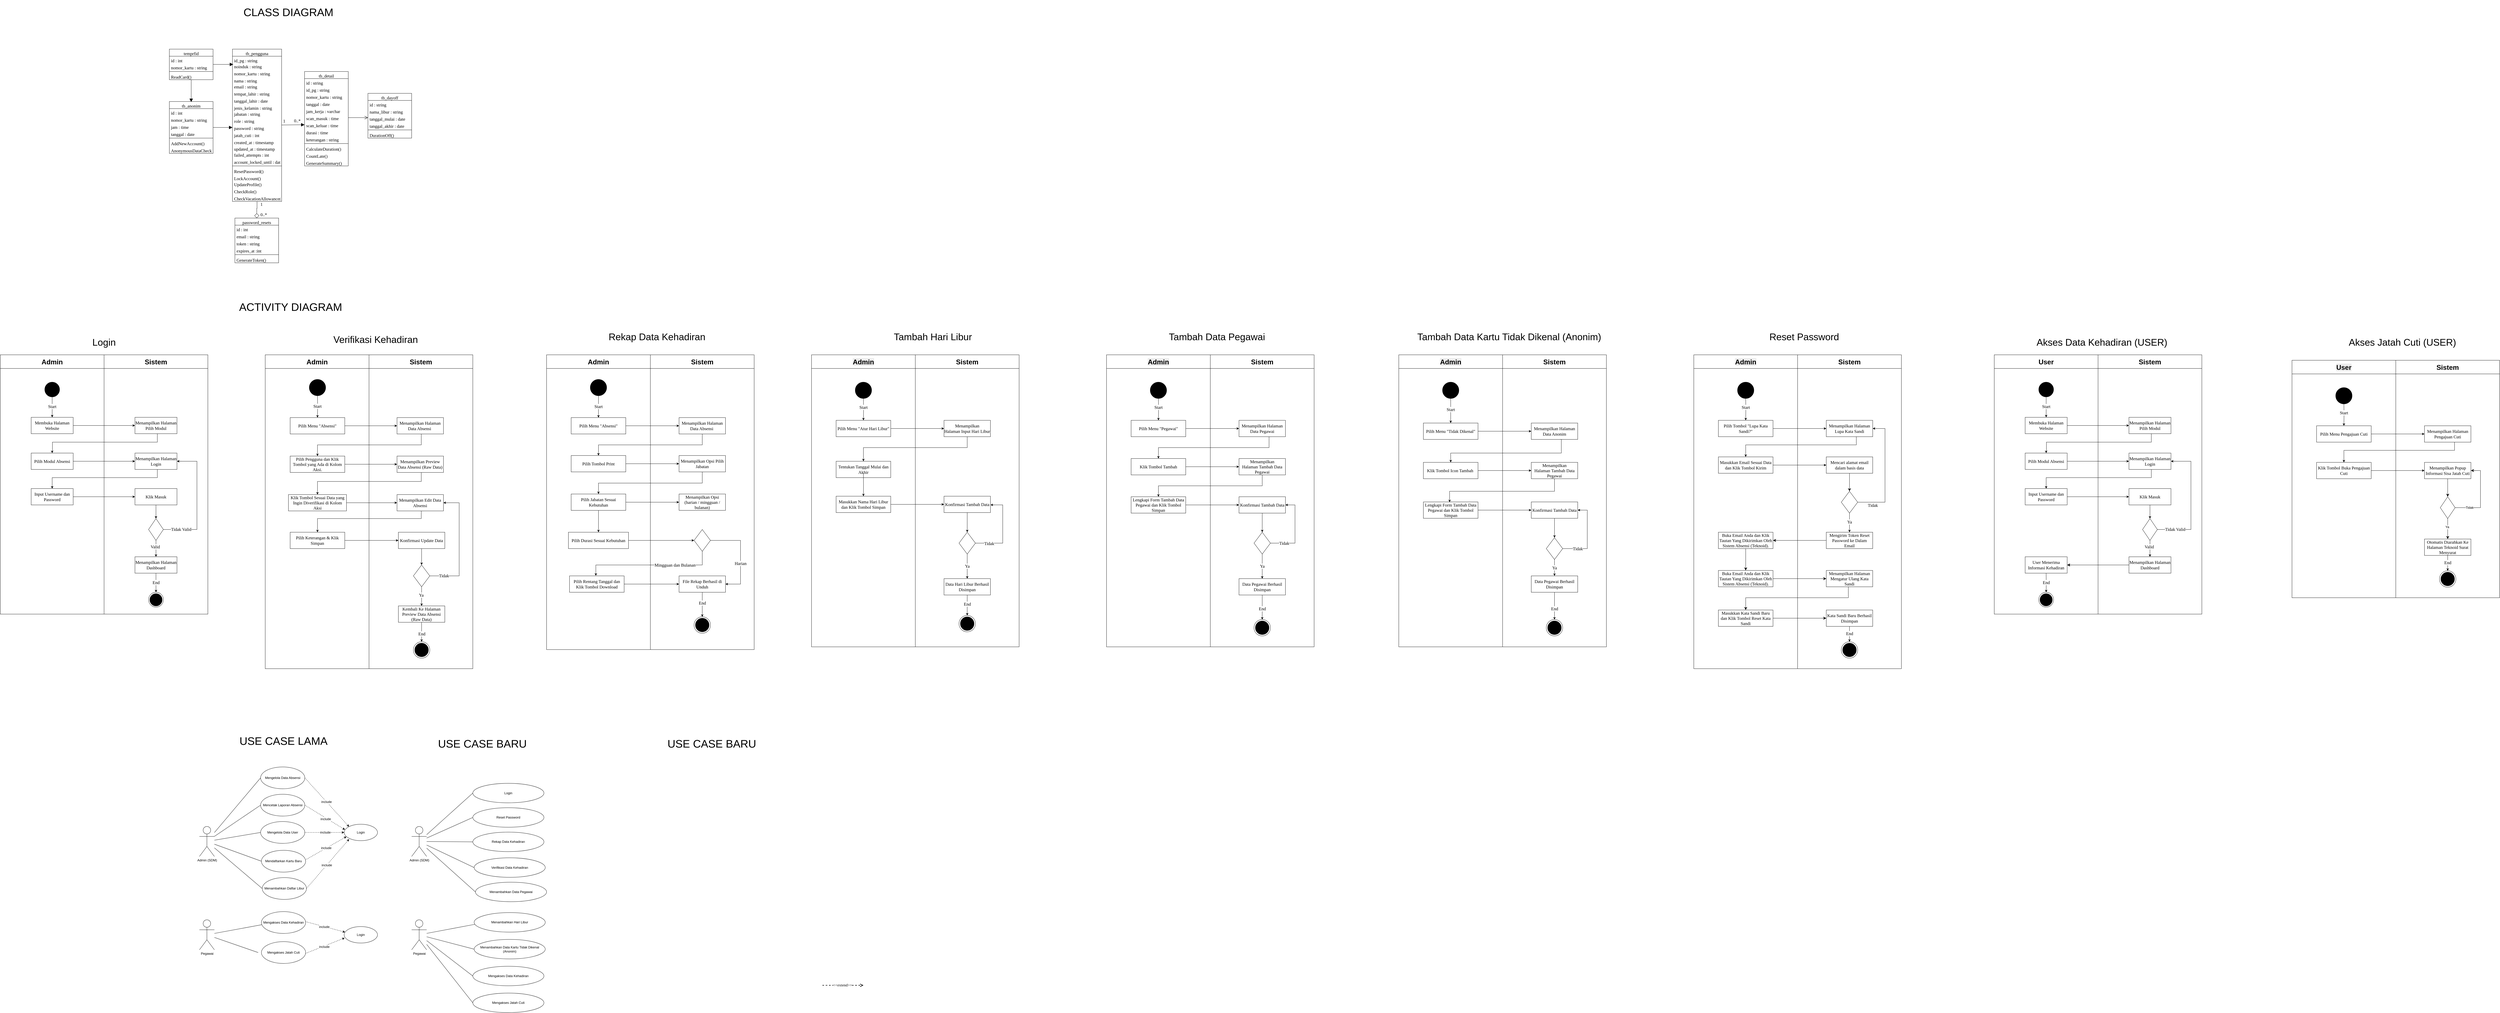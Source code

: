 <mxfile version="27.0.9">
  <diagram id="C5RBs43oDa-KdzZeNtuy" name="Absensi">
    <mxGraphModel dx="5227" dy="2277" grid="1" gridSize="10" guides="1" tooltips="1" connect="1" arrows="1" fold="1" page="1" pageScale="1" pageWidth="827" pageHeight="1169" background="none" math="0" shadow="0">
      <root>
        <mxCell id="WIyWlLk6GJQsqaUBKTNV-0" />
        <mxCell id="WIyWlLk6GJQsqaUBKTNV-1" parent="WIyWlLk6GJQsqaUBKTNV-0" />
        <mxCell id="SyuBjHR5Lwldrf2_lOxi-8" style="edgeStyle=orthogonalEdgeStyle;rounded=0;orthogonalLoop=1;jettySize=auto;html=1;entryX=0.5;entryY=0;entryDx=0;entryDy=0;endArrow=diamond;endFill=0;endSize=15;fontSize=16;fontFamily=Times New Roman;" parent="WIyWlLk6GJQsqaUBKTNV-1" source="zkfFHV4jXpPFQw0GAbJ--0" target="zkfFHV4jXpPFQw0GAbJ--6" edge="1">
          <mxGeometry relative="1" as="geometry" />
        </mxCell>
        <mxCell id="5nP7kbD9M2K6WLKM_NLM-10" value="1" style="edgeLabel;html=1;align=center;verticalAlign=middle;resizable=0;points=[];fontSize=16;fontFamily=Times New Roman;" parent="SyuBjHR5Lwldrf2_lOxi-8" vertex="1" connectable="0">
          <mxGeometry x="-0.648" y="-1" relative="1" as="geometry">
            <mxPoint x="17" y="-1" as="offset" />
          </mxGeometry>
        </mxCell>
        <mxCell id="SyuBjHR5Lwldrf2_lOxi-12" style="rounded=0;orthogonalLoop=1;jettySize=auto;html=1;entryX=0;entryY=0.5;entryDx=0;entryDy=0;endSize=10;endArrow=block;endFill=1;fontSize=16;fontFamily=Times New Roman;" parent="WIyWlLk6GJQsqaUBKTNV-1" source="zkfFHV4jXpPFQw0GAbJ--0" target="3MfYSc1OecgdVgET8Uy0-64" edge="1">
          <mxGeometry relative="1" as="geometry">
            <mxPoint x="470" y="609" as="targetPoint" />
          </mxGeometry>
        </mxCell>
        <mxCell id="zkfFHV4jXpPFQw0GAbJ--0" value="tb_pengguna" style="swimlane;fontStyle=0;align=center;verticalAlign=top;childLayout=stackLayout;horizontal=1;startSize=26;horizontalStack=0;resizeParent=1;resizeLast=0;collapsible=1;marginBottom=0;rounded=0;shadow=0;strokeWidth=1;fontSize=16;fontFamily=Times New Roman;" parent="WIyWlLk6GJQsqaUBKTNV-1" vertex="1">
          <mxGeometry x="200" y="330" width="180" height="558" as="geometry">
            <mxRectangle x="230" y="140" width="160" height="26" as="alternateBounds" />
          </mxGeometry>
        </mxCell>
        <mxCell id="zkfFHV4jXpPFQw0GAbJ--1" value="id_pg : string" style="text;align=left;verticalAlign=top;spacingLeft=4;spacingRight=4;overflow=hidden;rotatable=0;points=[[0,0.5],[1,0.5]];portConstraint=eastwest;fontSize=16;fontFamily=Times New Roman;" parent="zkfFHV4jXpPFQw0GAbJ--0" vertex="1">
          <mxGeometry y="26" width="180" height="22" as="geometry" />
        </mxCell>
        <mxCell id="zkfFHV4jXpPFQw0GAbJ--2" value="noinduk : string" style="text;align=left;verticalAlign=top;spacingLeft=4;spacingRight=4;overflow=hidden;rotatable=0;points=[[0,0.5],[1,0.5]];portConstraint=eastwest;rounded=0;shadow=0;html=0;fontSize=16;fontFamily=Times New Roman;" parent="zkfFHV4jXpPFQw0GAbJ--0" vertex="1">
          <mxGeometry y="48" width="180" height="26" as="geometry" />
        </mxCell>
        <mxCell id="zkfFHV4jXpPFQw0GAbJ--3" value="nomor_kartu : string" style="text;align=left;verticalAlign=top;spacingLeft=4;spacingRight=4;overflow=hidden;rotatable=0;points=[[0,0.5],[1,0.5]];portConstraint=eastwest;rounded=0;shadow=0;html=0;fontSize=16;fontFamily=Times New Roman;" parent="zkfFHV4jXpPFQw0GAbJ--0" vertex="1">
          <mxGeometry y="74" width="180" height="26" as="geometry" />
        </mxCell>
        <mxCell id="3MfYSc1OecgdVgET8Uy0-11" value="nama : string" style="text;align=left;verticalAlign=top;spacingLeft=4;spacingRight=4;overflow=hidden;rotatable=0;points=[[0,0.5],[1,0.5]];portConstraint=eastwest;fontSize=16;fontFamily=Times New Roman;" parent="zkfFHV4jXpPFQw0GAbJ--0" vertex="1">
          <mxGeometry y="100" width="180" height="22" as="geometry" />
        </mxCell>
        <mxCell id="3MfYSc1OecgdVgET8Uy0-13" value="email : string" style="text;align=left;verticalAlign=top;spacingLeft=4;spacingRight=4;overflow=hidden;rotatable=0;points=[[0,0.5],[1,0.5]];portConstraint=eastwest;rounded=0;shadow=0;html=0;fontSize=16;fontFamily=Times New Roman;" parent="zkfFHV4jXpPFQw0GAbJ--0" vertex="1">
          <mxGeometry y="122" width="180" height="26" as="geometry" />
        </mxCell>
        <mxCell id="3MfYSc1OecgdVgET8Uy0-24" value="tempat_lahir : string" style="text;align=left;verticalAlign=top;spacingLeft=4;spacingRight=4;overflow=hidden;rotatable=0;points=[[0,0.5],[1,0.5]];portConstraint=eastwest;rounded=0;shadow=0;html=0;fontSize=16;fontFamily=Times New Roman;" parent="zkfFHV4jXpPFQw0GAbJ--0" vertex="1">
          <mxGeometry y="148" width="180" height="26" as="geometry" />
        </mxCell>
        <mxCell id="3MfYSc1OecgdVgET8Uy0-21" value="tanggal_lahir : date" style="text;align=left;verticalAlign=top;spacingLeft=4;spacingRight=4;overflow=hidden;rotatable=0;points=[[0,0.5],[1,0.5]];portConstraint=eastwest;rounded=0;shadow=0;html=0;fontSize=16;fontFamily=Times New Roman;" parent="zkfFHV4jXpPFQw0GAbJ--0" vertex="1">
          <mxGeometry y="174" width="180" height="26" as="geometry" />
        </mxCell>
        <mxCell id="3MfYSc1OecgdVgET8Uy0-20" value="jenis_kelamin : string" style="text;align=left;verticalAlign=top;spacingLeft=4;spacingRight=4;overflow=hidden;rotatable=0;points=[[0,0.5],[1,0.5]];portConstraint=eastwest;fontSize=16;fontFamily=Times New Roman;" parent="zkfFHV4jXpPFQw0GAbJ--0" vertex="1">
          <mxGeometry y="200" width="180" height="22" as="geometry" />
        </mxCell>
        <mxCell id="3MfYSc1OecgdVgET8Uy0-22" value="jabatan : string" style="text;align=left;verticalAlign=top;spacingLeft=4;spacingRight=4;overflow=hidden;rotatable=0;points=[[0,0.5],[1,0.5]];portConstraint=eastwest;rounded=0;shadow=0;html=0;fontSize=16;fontFamily=Times New Roman;" parent="zkfFHV4jXpPFQw0GAbJ--0" vertex="1">
          <mxGeometry y="222" width="180" height="26" as="geometry" />
        </mxCell>
        <mxCell id="3MfYSc1OecgdVgET8Uy0-23" value="role : string" style="text;align=left;verticalAlign=top;spacingLeft=4;spacingRight=4;overflow=hidden;rotatable=0;points=[[0,0.5],[1,0.5]];portConstraint=eastwest;rounded=0;shadow=0;html=0;fontSize=16;fontFamily=Times New Roman;" parent="zkfFHV4jXpPFQw0GAbJ--0" vertex="1">
          <mxGeometry y="248" width="180" height="26" as="geometry" />
        </mxCell>
        <mxCell id="3MfYSc1OecgdVgET8Uy0-12" value="password : string" style="text;align=left;verticalAlign=top;spacingLeft=4;spacingRight=4;overflow=hidden;rotatable=0;points=[[0,0.5],[1,0.5]];portConstraint=eastwest;rounded=0;shadow=0;html=0;fontSize=16;fontFamily=Times New Roman;" parent="zkfFHV4jXpPFQw0GAbJ--0" vertex="1">
          <mxGeometry y="274" width="180" height="26" as="geometry" />
        </mxCell>
        <mxCell id="3MfYSc1OecgdVgET8Uy0-52" value="jatah_cuti : int" style="text;align=left;verticalAlign=top;spacingLeft=4;spacingRight=4;overflow=hidden;rotatable=0;points=[[0,0.5],[1,0.5]];portConstraint=eastwest;rounded=0;shadow=0;html=0;fontSize=16;fontFamily=Times New Roman;" parent="zkfFHV4jXpPFQw0GAbJ--0" vertex="1">
          <mxGeometry y="300" width="180" height="26" as="geometry" />
        </mxCell>
        <mxCell id="3MfYSc1OecgdVgET8Uy0-56" value="created_at : timestamp" style="text;align=left;verticalAlign=top;spacingLeft=4;spacingRight=4;overflow=hidden;rotatable=0;points=[[0,0.5],[1,0.5]];portConstraint=eastwest;rounded=0;shadow=0;html=0;fontSize=16;fontFamily=Times New Roman;" parent="zkfFHV4jXpPFQw0GAbJ--0" vertex="1">
          <mxGeometry y="326" width="180" height="24" as="geometry" />
        </mxCell>
        <mxCell id="3MfYSc1OecgdVgET8Uy0-55" value="updated_at : timestamp" style="text;align=left;verticalAlign=top;spacingLeft=4;spacingRight=4;overflow=hidden;rotatable=0;points=[[0,0.5],[1,0.5]];portConstraint=eastwest;fontSize=16;fontFamily=Times New Roman;" parent="zkfFHV4jXpPFQw0GAbJ--0" vertex="1">
          <mxGeometry y="350" width="180" height="22" as="geometry" />
        </mxCell>
        <mxCell id="3MfYSc1OecgdVgET8Uy0-54" value="failed_attempts : int" style="text;align=left;verticalAlign=top;spacingLeft=4;spacingRight=4;overflow=hidden;rotatable=0;points=[[0,0.5],[1,0.5]];portConstraint=eastwest;rounded=0;shadow=0;html=0;fontSize=16;fontFamily=Times New Roman;" parent="zkfFHV4jXpPFQw0GAbJ--0" vertex="1">
          <mxGeometry y="372" width="180" height="26" as="geometry" />
        </mxCell>
        <mxCell id="3MfYSc1OecgdVgET8Uy0-53" value="account_locked_until : datetime" style="text;align=left;verticalAlign=top;spacingLeft=4;spacingRight=4;overflow=hidden;rotatable=0;points=[[0,0.5],[1,0.5]];portConstraint=eastwest;rounded=0;shadow=0;html=0;fontSize=16;fontFamily=Times New Roman;" parent="zkfFHV4jXpPFQw0GAbJ--0" vertex="1">
          <mxGeometry y="398" width="180" height="26" as="geometry" />
        </mxCell>
        <mxCell id="zkfFHV4jXpPFQw0GAbJ--4" value="" style="line;html=1;strokeWidth=1;align=left;verticalAlign=middle;spacingTop=-1;spacingLeft=3;spacingRight=3;rotatable=0;labelPosition=right;points=[];portConstraint=eastwest;fontSize=16;fontFamily=Times New Roman;" parent="zkfFHV4jXpPFQw0GAbJ--0" vertex="1">
          <mxGeometry y="424" width="180" height="8" as="geometry" />
        </mxCell>
        <mxCell id="zkfFHV4jXpPFQw0GAbJ--5" value="ResetPassword()" style="text;align=left;verticalAlign=top;spacingLeft=4;spacingRight=4;overflow=hidden;rotatable=0;points=[[0,0.5],[1,0.5]];portConstraint=eastwest;fontSize=16;fontFamily=Times New Roman;" parent="zkfFHV4jXpPFQw0GAbJ--0" vertex="1">
          <mxGeometry y="432" width="180" height="26" as="geometry" />
        </mxCell>
        <mxCell id="3MfYSc1OecgdVgET8Uy0-65" value="LockAccount()" style="text;align=left;verticalAlign=top;spacingLeft=4;spacingRight=4;overflow=hidden;rotatable=0;points=[[0,0.5],[1,0.5]];portConstraint=eastwest;fontSize=16;fontFamily=Times New Roman;" parent="zkfFHV4jXpPFQw0GAbJ--0" vertex="1">
          <mxGeometry y="458" width="180" height="22" as="geometry" />
        </mxCell>
        <mxCell id="3MfYSc1OecgdVgET8Uy0-66" value="UpdateProfile()" style="text;align=left;verticalAlign=top;spacingLeft=4;spacingRight=4;overflow=hidden;rotatable=0;points=[[0,0.5],[1,0.5]];portConstraint=eastwest;rounded=0;shadow=0;html=0;fontSize=16;fontFamily=Times New Roman;" parent="zkfFHV4jXpPFQw0GAbJ--0" vertex="1">
          <mxGeometry y="480" width="180" height="26" as="geometry" />
        </mxCell>
        <mxCell id="3MfYSc1OecgdVgET8Uy0-67" value="CheckRole()" style="text;align=left;verticalAlign=top;spacingLeft=4;spacingRight=4;overflow=hidden;rotatable=0;points=[[0,0.5],[1,0.5]];portConstraint=eastwest;rounded=0;shadow=0;html=0;fontSize=16;fontFamily=Times New Roman;" parent="zkfFHV4jXpPFQw0GAbJ--0" vertex="1">
          <mxGeometry y="506" width="180" height="26" as="geometry" />
        </mxCell>
        <mxCell id="3MfYSc1OecgdVgET8Uy0-68" value="CheckVacationAllowance()" style="text;align=left;verticalAlign=top;spacingLeft=4;spacingRight=4;overflow=hidden;rotatable=0;points=[[0,0.5],[1,0.5]];portConstraint=eastwest;rounded=0;shadow=0;html=0;fontSize=16;fontFamily=Times New Roman;" parent="zkfFHV4jXpPFQw0GAbJ--0" vertex="1">
          <mxGeometry y="532" width="180" height="26" as="geometry" />
        </mxCell>
        <mxCell id="zkfFHV4jXpPFQw0GAbJ--6" value="password_resets" style="swimlane;fontStyle=0;align=center;verticalAlign=top;childLayout=stackLayout;horizontal=1;startSize=26;horizontalStack=0;resizeParent=1;resizeLast=0;collapsible=1;marginBottom=0;rounded=0;shadow=0;strokeWidth=1;fontSize=16;fontFamily=Times New Roman;" parent="WIyWlLk6GJQsqaUBKTNV-1" vertex="1">
          <mxGeometry x="209" y="949" width="160" height="164" as="geometry">
            <mxRectangle x="130" y="380" width="160" height="26" as="alternateBounds" />
          </mxGeometry>
        </mxCell>
        <mxCell id="zkfFHV4jXpPFQw0GAbJ--7" value="id : int" style="text;align=left;verticalAlign=top;spacingLeft=4;spacingRight=4;overflow=hidden;rotatable=0;points=[[0,0.5],[1,0.5]];portConstraint=eastwest;fontSize=16;fontFamily=Times New Roman;" parent="zkfFHV4jXpPFQw0GAbJ--6" vertex="1">
          <mxGeometry y="26" width="160" height="26" as="geometry" />
        </mxCell>
        <mxCell id="zkfFHV4jXpPFQw0GAbJ--8" value="email : string" style="text;align=left;verticalAlign=top;spacingLeft=4;spacingRight=4;overflow=hidden;rotatable=0;points=[[0,0.5],[1,0.5]];portConstraint=eastwest;rounded=0;shadow=0;html=0;fontSize=16;fontFamily=Times New Roman;" parent="zkfFHV4jXpPFQw0GAbJ--6" vertex="1">
          <mxGeometry y="52" width="160" height="26" as="geometry" />
        </mxCell>
        <mxCell id="zkfFHV4jXpPFQw0GAbJ--10" value="token : string" style="text;align=left;verticalAlign=top;spacingLeft=4;spacingRight=4;overflow=hidden;rotatable=0;points=[[0,0.5],[1,0.5]];portConstraint=eastwest;fontStyle=0;fontSize=16;fontFamily=Times New Roman;" parent="zkfFHV4jXpPFQw0GAbJ--6" vertex="1">
          <mxGeometry y="78" width="160" height="26" as="geometry" />
        </mxCell>
        <mxCell id="3MfYSc1OecgdVgET8Uy0-58" value="expires_at :int" style="text;align=left;verticalAlign=top;spacingLeft=4;spacingRight=4;overflow=hidden;rotatable=0;points=[[0,0.5],[1,0.5]];portConstraint=eastwest;fontSize=16;fontFamily=Times New Roman;" parent="zkfFHV4jXpPFQw0GAbJ--6" vertex="1">
          <mxGeometry y="104" width="160" height="26" as="geometry" />
        </mxCell>
        <mxCell id="zkfFHV4jXpPFQw0GAbJ--9" value="" style="line;html=1;strokeWidth=1;align=left;verticalAlign=middle;spacingTop=-1;spacingLeft=3;spacingRight=3;rotatable=0;labelPosition=right;points=[];portConstraint=eastwest;fontSize=16;fontFamily=Times New Roman;" parent="zkfFHV4jXpPFQw0GAbJ--6" vertex="1">
          <mxGeometry y="130" width="160" height="8" as="geometry" />
        </mxCell>
        <mxCell id="zkfFHV4jXpPFQw0GAbJ--11" value="GenerateToken()" style="text;align=left;verticalAlign=top;spacingLeft=4;spacingRight=4;overflow=hidden;rotatable=0;points=[[0,0.5],[1,0.5]];portConstraint=eastwest;fontSize=16;fontFamily=Times New Roman;" parent="zkfFHV4jXpPFQw0GAbJ--6" vertex="1">
          <mxGeometry y="138" width="160" height="26" as="geometry" />
        </mxCell>
        <mxCell id="SyuBjHR5Lwldrf2_lOxi-14" style="edgeStyle=orthogonalEdgeStyle;rounded=0;orthogonalLoop=1;jettySize=auto;html=1;endArrow=block;startFill=0;endSize=10;endFill=1;fontSize=16;fontFamily=Times New Roman;" parent="WIyWlLk6GJQsqaUBKTNV-1" source="zkfFHV4jXpPFQw0GAbJ--13" edge="1">
          <mxGeometry relative="1" as="geometry">
            <mxPoint x="49" y="524" as="targetPoint" />
          </mxGeometry>
        </mxCell>
        <mxCell id="zkfFHV4jXpPFQw0GAbJ--13" value="temprfid" style="swimlane;fontStyle=0;align=center;verticalAlign=top;childLayout=stackLayout;horizontal=1;startSize=26;horizontalStack=0;resizeParent=1;resizeLast=0;collapsible=1;marginBottom=0;rounded=0;shadow=0;strokeWidth=1;fontSize=16;fontFamily=Times New Roman;" parent="WIyWlLk6GJQsqaUBKTNV-1" vertex="1">
          <mxGeometry x="-31" y="330" width="160" height="112" as="geometry">
            <mxRectangle x="340" y="380" width="170" height="26" as="alternateBounds" />
          </mxGeometry>
        </mxCell>
        <mxCell id="3MfYSc1OecgdVgET8Uy0-57" value="id : int" style="text;align=left;verticalAlign=top;spacingLeft=4;spacingRight=4;overflow=hidden;rotatable=0;points=[[0,0.5],[1,0.5]];portConstraint=eastwest;fontSize=16;fontFamily=Times New Roman;" parent="zkfFHV4jXpPFQw0GAbJ--13" vertex="1">
          <mxGeometry y="26" width="160" height="26" as="geometry" />
        </mxCell>
        <mxCell id="zkfFHV4jXpPFQw0GAbJ--14" value="nomor_kartu : string" style="text;align=left;verticalAlign=top;spacingLeft=4;spacingRight=4;overflow=hidden;rotatable=0;points=[[0,0.5],[1,0.5]];portConstraint=eastwest;fontSize=16;fontFamily=Times New Roman;" parent="zkfFHV4jXpPFQw0GAbJ--13" vertex="1">
          <mxGeometry y="52" width="160" height="26" as="geometry" />
        </mxCell>
        <mxCell id="zkfFHV4jXpPFQw0GAbJ--15" value="" style="line;html=1;strokeWidth=1;align=left;verticalAlign=middle;spacingTop=-1;spacingLeft=3;spacingRight=3;rotatable=0;labelPosition=right;points=[];portConstraint=eastwest;fontSize=16;fontFamily=Times New Roman;" parent="zkfFHV4jXpPFQw0GAbJ--13" vertex="1">
          <mxGeometry y="78" width="160" height="8" as="geometry" />
        </mxCell>
        <mxCell id="3MfYSc1OecgdVgET8Uy0-59" value="ReadCard()" style="text;align=left;verticalAlign=top;spacingLeft=4;spacingRight=4;overflow=hidden;rotatable=0;points=[[0,0.5],[1,0.5]];portConstraint=eastwest;fontSize=16;fontFamily=Times New Roman;" parent="zkfFHV4jXpPFQw0GAbJ--13" vertex="1">
          <mxGeometry y="86" width="160" height="26" as="geometry" />
        </mxCell>
        <mxCell id="zkfFHV4jXpPFQw0GAbJ--17" value="tb_detail" style="swimlane;fontStyle=0;align=center;verticalAlign=top;childLayout=stackLayout;horizontal=1;startSize=26;horizontalStack=0;resizeParent=1;resizeLast=0;collapsible=1;marginBottom=0;rounded=0;shadow=0;strokeWidth=1;fontSize=16;fontFamily=Times New Roman;" parent="WIyWlLk6GJQsqaUBKTNV-1" vertex="1">
          <mxGeometry x="464" y="412" width="160" height="346" as="geometry">
            <mxRectangle x="550" y="140" width="160" height="26" as="alternateBounds" />
          </mxGeometry>
        </mxCell>
        <mxCell id="zkfFHV4jXpPFQw0GAbJ--18" value="id : string" style="text;align=left;verticalAlign=top;spacingLeft=4;spacingRight=4;overflow=hidden;rotatable=0;points=[[0,0.5],[1,0.5]];portConstraint=eastwest;fontSize=16;fontFamily=Times New Roman;" parent="zkfFHV4jXpPFQw0GAbJ--17" vertex="1">
          <mxGeometry y="26" width="160" height="26" as="geometry" />
        </mxCell>
        <mxCell id="zkfFHV4jXpPFQw0GAbJ--19" value="id_pg : string" style="text;align=left;verticalAlign=top;spacingLeft=4;spacingRight=4;overflow=hidden;rotatable=0;points=[[0,0.5],[1,0.5]];portConstraint=eastwest;rounded=0;shadow=0;html=0;fontSize=16;fontFamily=Times New Roman;" parent="zkfFHV4jXpPFQw0GAbJ--17" vertex="1">
          <mxGeometry y="52" width="160" height="26" as="geometry" />
        </mxCell>
        <mxCell id="zkfFHV4jXpPFQw0GAbJ--20" value="nomor_kartu : string" style="text;align=left;verticalAlign=top;spacingLeft=4;spacingRight=4;overflow=hidden;rotatable=0;points=[[0,0.5],[1,0.5]];portConstraint=eastwest;rounded=0;shadow=0;html=0;fontSize=16;fontFamily=Times New Roman;" parent="zkfFHV4jXpPFQw0GAbJ--17" vertex="1">
          <mxGeometry y="78" width="160" height="26" as="geometry" />
        </mxCell>
        <mxCell id="zkfFHV4jXpPFQw0GAbJ--21" value="tanggal : date" style="text;align=left;verticalAlign=top;spacingLeft=4;spacingRight=4;overflow=hidden;rotatable=0;points=[[0,0.5],[1,0.5]];portConstraint=eastwest;rounded=0;shadow=0;html=0;fontSize=16;fontFamily=Times New Roman;" parent="zkfFHV4jXpPFQw0GAbJ--17" vertex="1">
          <mxGeometry y="104" width="160" height="26" as="geometry" />
        </mxCell>
        <mxCell id="zkfFHV4jXpPFQw0GAbJ--22" value="jam_kerja : varchar" style="text;align=left;verticalAlign=top;spacingLeft=4;spacingRight=4;overflow=hidden;rotatable=0;points=[[0,0.5],[1,0.5]];portConstraint=eastwest;rounded=0;shadow=0;html=0;fontSize=16;fontFamily=Times New Roman;" parent="zkfFHV4jXpPFQw0GAbJ--17" vertex="1">
          <mxGeometry y="130" width="160" height="26" as="geometry" />
        </mxCell>
        <mxCell id="SyuBjHR5Lwldrf2_lOxi-9" style="edgeStyle=orthogonalEdgeStyle;rounded=0;orthogonalLoop=1;jettySize=auto;html=1;endArrow=open;endFill=0;endSize=10;fontSize=16;fontFamily=Times New Roman;" parent="zkfFHV4jXpPFQw0GAbJ--17" source="3MfYSc1OecgdVgET8Uy0-60" edge="1">
          <mxGeometry relative="1" as="geometry">
            <mxPoint x="232" y="169" as="targetPoint" />
          </mxGeometry>
        </mxCell>
        <mxCell id="3MfYSc1OecgdVgET8Uy0-60" value="scan_masuk : time" style="text;align=left;verticalAlign=top;spacingLeft=4;spacingRight=4;overflow=hidden;rotatable=0;points=[[0,0.5],[1,0.5]];portConstraint=eastwest;rounded=0;shadow=0;html=0;fontSize=16;fontFamily=Times New Roman;" parent="zkfFHV4jXpPFQw0GAbJ--17" vertex="1">
          <mxGeometry y="156" width="160" height="26" as="geometry" />
        </mxCell>
        <mxCell id="3MfYSc1OecgdVgET8Uy0-64" value="scan_keluar : time" style="text;align=left;verticalAlign=top;spacingLeft=4;spacingRight=4;overflow=hidden;rotatable=0;points=[[0,0.5],[1,0.5]];portConstraint=eastwest;fontSize=16;fontFamily=Times New Roman;" parent="zkfFHV4jXpPFQw0GAbJ--17" vertex="1">
          <mxGeometry y="182" width="160" height="26" as="geometry" />
        </mxCell>
        <mxCell id="3MfYSc1OecgdVgET8Uy0-63" value="durasi : time" style="text;align=left;verticalAlign=top;spacingLeft=4;spacingRight=4;overflow=hidden;rotatable=0;points=[[0,0.5],[1,0.5]];portConstraint=eastwest;rounded=0;shadow=0;html=0;fontSize=16;fontFamily=Times New Roman;" parent="zkfFHV4jXpPFQw0GAbJ--17" vertex="1">
          <mxGeometry y="208" width="160" height="26" as="geometry" />
        </mxCell>
        <mxCell id="3MfYSc1OecgdVgET8Uy0-62" value="keterangan : string" style="text;align=left;verticalAlign=top;spacingLeft=4;spacingRight=4;overflow=hidden;rotatable=0;points=[[0,0.5],[1,0.5]];portConstraint=eastwest;rounded=0;shadow=0;html=0;fontSize=16;fontFamily=Times New Roman;" parent="zkfFHV4jXpPFQw0GAbJ--17" vertex="1">
          <mxGeometry y="234" width="160" height="26" as="geometry" />
        </mxCell>
        <mxCell id="zkfFHV4jXpPFQw0GAbJ--23" value="" style="line;html=1;strokeWidth=1;align=left;verticalAlign=middle;spacingTop=-1;spacingLeft=3;spacingRight=3;rotatable=0;labelPosition=right;points=[];portConstraint=eastwest;fontSize=16;fontFamily=Times New Roman;" parent="zkfFHV4jXpPFQw0GAbJ--17" vertex="1">
          <mxGeometry y="260" width="160" height="8" as="geometry" />
        </mxCell>
        <mxCell id="zkfFHV4jXpPFQw0GAbJ--24" value="CalculateDuration()" style="text;align=left;verticalAlign=top;spacingLeft=4;spacingRight=4;overflow=hidden;rotatable=0;points=[[0,0.5],[1,0.5]];portConstraint=eastwest;fontSize=16;fontFamily=Times New Roman;" parent="zkfFHV4jXpPFQw0GAbJ--17" vertex="1">
          <mxGeometry y="268" width="160" height="26" as="geometry" />
        </mxCell>
        <mxCell id="3MfYSc1OecgdVgET8Uy0-61" value="CountLate()" style="text;align=left;verticalAlign=top;spacingLeft=4;spacingRight=4;overflow=hidden;rotatable=0;points=[[0,0.5],[1,0.5]];portConstraint=eastwest;rounded=0;shadow=0;html=0;fontSize=16;fontFamily=Times New Roman;" parent="zkfFHV4jXpPFQw0GAbJ--17" vertex="1">
          <mxGeometry y="294" width="160" height="26" as="geometry" />
        </mxCell>
        <mxCell id="zkfFHV4jXpPFQw0GAbJ--25" value="GenerateSummary()" style="text;align=left;verticalAlign=top;spacingLeft=4;spacingRight=4;overflow=hidden;rotatable=0;points=[[0,0.5],[1,0.5]];portConstraint=eastwest;fontSize=16;fontFamily=Times New Roman;" parent="zkfFHV4jXpPFQw0GAbJ--17" vertex="1">
          <mxGeometry y="320" width="160" height="26" as="geometry" />
        </mxCell>
        <mxCell id="3MfYSc1OecgdVgET8Uy0-2" value="ACTIVITY DIAGRAM" style="text;align=center;verticalAlign=middle;spacingLeft=4;spacingRight=4;overflow=hidden;rotatable=0;points=[[0,0.5],[1,0.5]];portConstraint=eastwest;fontSize=40;" parent="WIyWlLk6GJQsqaUBKTNV-1" vertex="1">
          <mxGeometry x="148" y="1230" width="530" height="80" as="geometry" />
        </mxCell>
        <mxCell id="3MfYSc1OecgdVgET8Uy0-3" value="CLASS DIAGRAM" style="text;align=center;verticalAlign=middle;spacingLeft=4;spacingRight=4;overflow=hidden;rotatable=0;points=[[0,0.5],[1,0.5]];portConstraint=eastwest;fontSize=40;" parent="WIyWlLk6GJQsqaUBKTNV-1" vertex="1">
          <mxGeometry x="140" y="150" width="530" height="80" as="geometry" />
        </mxCell>
        <mxCell id="3MfYSc1OecgdVgET8Uy0-4" value="USE CASE LAMA" style="text;align=center;verticalAlign=middle;spacingLeft=4;spacingRight=4;overflow=hidden;rotatable=0;points=[[0,0.5],[1,0.5]];portConstraint=eastwest;fontSize=40;" parent="WIyWlLk6GJQsqaUBKTNV-1" vertex="1">
          <mxGeometry x="122" y="2820" width="530" height="80" as="geometry" />
        </mxCell>
        <mxCell id="3MfYSc1OecgdVgET8Uy0-37" style="rounded=0;orthogonalLoop=1;jettySize=auto;html=1;entryX=0;entryY=0;entryDx=0;entryDy=0;exitX=1;exitY=0.5;exitDx=0;exitDy=0;dashed=1;" parent="WIyWlLk6GJQsqaUBKTNV-1" source="3MfYSc1OecgdVgET8Uy0-5" target="3MfYSc1OecgdVgET8Uy0-28" edge="1">
          <mxGeometry relative="1" as="geometry" />
        </mxCell>
        <mxCell id="5nP7kbD9M2K6WLKM_NLM-0" value="include" style="edgeLabel;html=1;align=center;verticalAlign=middle;resizable=0;points=[];fontSize=12;" parent="3MfYSc1OecgdVgET8Uy0-37" vertex="1" connectable="0">
          <mxGeometry x="-0.02" relative="1" as="geometry">
            <mxPoint as="offset" />
          </mxGeometry>
        </mxCell>
        <mxCell id="3MfYSc1OecgdVgET8Uy0-5" value="Mengelola Data Absensi" style="ellipse;whiteSpace=wrap;html=1;" parent="WIyWlLk6GJQsqaUBKTNV-1" vertex="1">
          <mxGeometry x="303" y="2960" width="162" height="80" as="geometry" />
        </mxCell>
        <mxCell id="3MfYSc1OecgdVgET8Uy0-29" style="rounded=0;orthogonalLoop=1;jettySize=auto;html=1;entryX=0;entryY=0.5;entryDx=0;entryDy=0;strokeColor=default;endArrow=none;startFill=0;" parent="WIyWlLk6GJQsqaUBKTNV-1" source="3MfYSc1OecgdVgET8Uy0-6" target="3MfYSc1OecgdVgET8Uy0-5" edge="1">
          <mxGeometry relative="1" as="geometry" />
        </mxCell>
        <mxCell id="3MfYSc1OecgdVgET8Uy0-31" style="rounded=0;orthogonalLoop=1;jettySize=auto;html=1;entryX=0;entryY=0.5;entryDx=0;entryDy=0;strokeColor=default;endArrow=none;startFill=0;" parent="WIyWlLk6GJQsqaUBKTNV-1" source="3MfYSc1OecgdVgET8Uy0-6" target="3MfYSc1OecgdVgET8Uy0-8" edge="1">
          <mxGeometry relative="1" as="geometry" />
        </mxCell>
        <mxCell id="3MfYSc1OecgdVgET8Uy0-32" style="rounded=0;orthogonalLoop=1;jettySize=auto;html=1;entryX=0;entryY=0.5;entryDx=0;entryDy=0;strokeColor=default;endArrow=none;startFill=0;" parent="WIyWlLk6GJQsqaUBKTNV-1" source="3MfYSc1OecgdVgET8Uy0-6" target="3MfYSc1OecgdVgET8Uy0-9" edge="1">
          <mxGeometry relative="1" as="geometry" />
        </mxCell>
        <mxCell id="3MfYSc1OecgdVgET8Uy0-34" style="rounded=0;orthogonalLoop=1;jettySize=auto;html=1;entryX=0;entryY=0.5;entryDx=0;entryDy=0;strokeColor=default;endArrow=none;startFill=0;" parent="WIyWlLk6GJQsqaUBKTNV-1" source="3MfYSc1OecgdVgET8Uy0-6" target="3MfYSc1OecgdVgET8Uy0-25" edge="1">
          <mxGeometry relative="1" as="geometry" />
        </mxCell>
        <mxCell id="3MfYSc1OecgdVgET8Uy0-6" value="Admin (SDM)" style="shape=umlActor;verticalLabelPosition=bottom;verticalAlign=top;html=1;outlineConnect=0;" parent="WIyWlLk6GJQsqaUBKTNV-1" vertex="1">
          <mxGeometry x="79" y="3178" width="55" height="110" as="geometry" />
        </mxCell>
        <mxCell id="3MfYSc1OecgdVgET8Uy0-7" value="Pegawai" style="shape=umlActor;verticalLabelPosition=bottom;verticalAlign=top;html=1;outlineConnect=0;" parent="WIyWlLk6GJQsqaUBKTNV-1" vertex="1">
          <mxGeometry x="79" y="3520" width="55" height="110" as="geometry" />
        </mxCell>
        <mxCell id="3MfYSc1OecgdVgET8Uy0-38" style="rounded=0;orthogonalLoop=1;jettySize=auto;html=1;entryX=0.024;entryY=0.333;entryDx=0;entryDy=0;entryPerimeter=0;exitX=1;exitY=0.5;exitDx=0;exitDy=0;dashed=1;" parent="WIyWlLk6GJQsqaUBKTNV-1" source="3MfYSc1OecgdVgET8Uy0-8" target="3MfYSc1OecgdVgET8Uy0-28" edge="1">
          <mxGeometry relative="1" as="geometry" />
        </mxCell>
        <mxCell id="5nP7kbD9M2K6WLKM_NLM-1" value="include" style="edgeLabel;html=1;align=center;verticalAlign=middle;resizable=0;points=[];fontSize=12;" parent="3MfYSc1OecgdVgET8Uy0-38" vertex="1" connectable="0">
          <mxGeometry x="-0.076" y="-1" relative="1" as="geometry">
            <mxPoint x="8" y="8" as="offset" />
          </mxGeometry>
        </mxCell>
        <mxCell id="3MfYSc1OecgdVgET8Uy0-8" value="Mencetak Laporan Absensi" style="ellipse;whiteSpace=wrap;html=1;" parent="WIyWlLk6GJQsqaUBKTNV-1" vertex="1">
          <mxGeometry x="303" y="3060" width="162" height="80" as="geometry" />
        </mxCell>
        <mxCell id="3MfYSc1OecgdVgET8Uy0-39" style="rounded=0;orthogonalLoop=1;jettySize=auto;html=1;dashed=1;" parent="WIyWlLk6GJQsqaUBKTNV-1" source="3MfYSc1OecgdVgET8Uy0-9" target="3MfYSc1OecgdVgET8Uy0-28" edge="1">
          <mxGeometry relative="1" as="geometry" />
        </mxCell>
        <mxCell id="5nP7kbD9M2K6WLKM_NLM-2" value="include" style="edgeLabel;html=1;align=center;verticalAlign=middle;resizable=0;points=[];fontSize=12;" parent="3MfYSc1OecgdVgET8Uy0-39" vertex="1" connectable="0">
          <mxGeometry x="-0.225" y="1" relative="1" as="geometry">
            <mxPoint x="19" y="1" as="offset" />
          </mxGeometry>
        </mxCell>
        <mxCell id="3MfYSc1OecgdVgET8Uy0-9" value="Mengelola Data User" style="ellipse;whiteSpace=wrap;html=1;" parent="WIyWlLk6GJQsqaUBKTNV-1" vertex="1">
          <mxGeometry x="303" y="3160" width="162" height="80" as="geometry" />
        </mxCell>
        <mxCell id="3MfYSc1OecgdVgET8Uy0-41" style="rounded=0;orthogonalLoop=1;jettySize=auto;html=1;entryX=0.066;entryY=0.755;entryDx=0;entryDy=0;entryPerimeter=0;exitX=0.987;exitY=0.449;exitDx=0;exitDy=0;exitPerimeter=0;dashed=1;" parent="WIyWlLk6GJQsqaUBKTNV-1" source="3MfYSc1OecgdVgET8Uy0-25" target="3MfYSc1OecgdVgET8Uy0-28" edge="1">
          <mxGeometry relative="1" as="geometry" />
        </mxCell>
        <mxCell id="5nP7kbD9M2K6WLKM_NLM-4" value="include" style="edgeLabel;html=1;align=center;verticalAlign=middle;resizable=0;points=[];fontSize=12;" parent="3MfYSc1OecgdVgET8Uy0-41" vertex="1" connectable="0">
          <mxGeometry x="0.024" y="1" relative="1" as="geometry">
            <mxPoint as="offset" />
          </mxGeometry>
        </mxCell>
        <mxCell id="3MfYSc1OecgdVgET8Uy0-25" value="Mendaftarkan Kartu Baru" style="ellipse;whiteSpace=wrap;html=1;" parent="WIyWlLk6GJQsqaUBKTNV-1" vertex="1">
          <mxGeometry x="306" y="3265.36" width="162" height="80" as="geometry" />
        </mxCell>
        <mxCell id="3MfYSc1OecgdVgET8Uy0-42" style="rounded=0;orthogonalLoop=1;jettySize=auto;html=1;entryX=0.148;entryY=0.906;entryDx=0;entryDy=0;entryPerimeter=0;exitX=1;exitY=0.5;exitDx=0;exitDy=0;dashed=1;" parent="WIyWlLk6GJQsqaUBKTNV-1" source="3MfYSc1OecgdVgET8Uy0-26" target="3MfYSc1OecgdVgET8Uy0-28" edge="1">
          <mxGeometry relative="1" as="geometry" />
        </mxCell>
        <mxCell id="5nP7kbD9M2K6WLKM_NLM-5" value="include" style="edgeLabel;html=1;align=center;verticalAlign=middle;resizable=0;points=[];fontSize=12;" parent="3MfYSc1OecgdVgET8Uy0-42" vertex="1" connectable="0">
          <mxGeometry x="-0.049" relative="1" as="geometry">
            <mxPoint as="offset" />
          </mxGeometry>
        </mxCell>
        <mxCell id="3MfYSc1OecgdVgET8Uy0-26" value="Menambahkan Daftar Libur" style="ellipse;whiteSpace=wrap;html=1;" parent="WIyWlLk6GJQsqaUBKTNV-1" vertex="1">
          <mxGeometry x="309" y="3365.36" width="162" height="80" as="geometry" />
        </mxCell>
        <mxCell id="3MfYSc1OecgdVgET8Uy0-28" value="Login" style="ellipse;whiteSpace=wrap;html=1;" parent="WIyWlLk6GJQsqaUBKTNV-1" vertex="1">
          <mxGeometry x="609" y="3169.87" width="122" height="60.25" as="geometry" />
        </mxCell>
        <mxCell id="3MfYSc1OecgdVgET8Uy0-35" style="rounded=0;orthogonalLoop=1;jettySize=auto;html=1;entryX=0;entryY=0.5;entryDx=0;entryDy=0;strokeColor=default;endArrow=none;startFill=0;" parent="WIyWlLk6GJQsqaUBKTNV-1" source="3MfYSc1OecgdVgET8Uy0-6" target="3MfYSc1OecgdVgET8Uy0-26" edge="1">
          <mxGeometry relative="1" as="geometry" />
        </mxCell>
        <mxCell id="3MfYSc1OecgdVgET8Uy0-50" style="rounded=0;orthogonalLoop=1;jettySize=auto;html=1;entryX=0.027;entryY=0.339;entryDx=0;entryDy=0;exitX=0.993;exitY=0.457;exitDx=0;exitDy=0;exitPerimeter=0;entryPerimeter=0;dashed=1;" parent="WIyWlLk6GJQsqaUBKTNV-1" source="3MfYSc1OecgdVgET8Uy0-43" target="3MfYSc1OecgdVgET8Uy0-46" edge="1">
          <mxGeometry relative="1" as="geometry" />
        </mxCell>
        <mxCell id="5nP7kbD9M2K6WLKM_NLM-6" value="include" style="edgeLabel;html=1;align=center;verticalAlign=middle;resizable=0;points=[];fontSize=12;" parent="3MfYSc1OecgdVgET8Uy0-50" vertex="1" connectable="0">
          <mxGeometry x="-0.041" y="-1" relative="1" as="geometry">
            <mxPoint as="offset" />
          </mxGeometry>
        </mxCell>
        <mxCell id="3MfYSc1OecgdVgET8Uy0-43" value="Mengakses Data Kehadiran" style="ellipse;whiteSpace=wrap;html=1;" parent="WIyWlLk6GJQsqaUBKTNV-1" vertex="1">
          <mxGeometry x="306" y="3490" width="162" height="80" as="geometry" />
        </mxCell>
        <mxCell id="3MfYSc1OecgdVgET8Uy0-51" style="rounded=0;orthogonalLoop=1;jettySize=auto;html=1;exitX=0.993;exitY=0.543;exitDx=0;exitDy=0;exitPerimeter=0;entryX=0.013;entryY=0.693;entryDx=0;entryDy=0;entryPerimeter=0;dashed=1;" parent="WIyWlLk6GJQsqaUBKTNV-1" source="3MfYSc1OecgdVgET8Uy0-44" target="3MfYSc1OecgdVgET8Uy0-46" edge="1">
          <mxGeometry relative="1" as="geometry" />
        </mxCell>
        <mxCell id="5nP7kbD9M2K6WLKM_NLM-7" value="include" style="edgeLabel;html=1;align=center;verticalAlign=middle;resizable=0;points=[];fontSize=12;" parent="3MfYSc1OecgdVgET8Uy0-51" vertex="1" connectable="0">
          <mxGeometry x="-0.054" y="-2" relative="1" as="geometry">
            <mxPoint as="offset" />
          </mxGeometry>
        </mxCell>
        <mxCell id="3MfYSc1OecgdVgET8Uy0-44" value="Mengakses&amp;nbsp;Jatah Cuti" style="ellipse;whiteSpace=wrap;html=1;" parent="WIyWlLk6GJQsqaUBKTNV-1" vertex="1">
          <mxGeometry x="306" y="3600" width="162" height="80" as="geometry" />
        </mxCell>
        <mxCell id="3MfYSc1OecgdVgET8Uy0-46" value="Login" style="ellipse;whiteSpace=wrap;html=1;" parent="WIyWlLk6GJQsqaUBKTNV-1" vertex="1">
          <mxGeometry x="609" y="3544.88" width="122" height="60.25" as="geometry" />
        </mxCell>
        <mxCell id="3MfYSc1OecgdVgET8Uy0-48" style="rounded=0;orthogonalLoop=1;jettySize=auto;html=1;entryX=0.013;entryY=0.599;entryDx=0;entryDy=0;entryPerimeter=0;strokeColor=default;endArrow=none;startFill=0;" parent="WIyWlLk6GJQsqaUBKTNV-1" source="3MfYSc1OecgdVgET8Uy0-7" target="3MfYSc1OecgdVgET8Uy0-43" edge="1">
          <mxGeometry relative="1" as="geometry">
            <mxPoint x="54" y="3120" as="sourcePoint" />
            <mxPoint x="222" y="3355" as="targetPoint" />
          </mxGeometry>
        </mxCell>
        <mxCell id="3MfYSc1OecgdVgET8Uy0-49" style="rounded=0;orthogonalLoop=1;jettySize=auto;html=1;strokeColor=default;endArrow=none;startFill=0;" parent="WIyWlLk6GJQsqaUBKTNV-1" source="3MfYSc1OecgdVgET8Uy0-7" edge="1">
          <mxGeometry relative="1" as="geometry">
            <mxPoint x="164" y="3579" as="sourcePoint" />
            <mxPoint x="294" y="3640" as="targetPoint" />
          </mxGeometry>
        </mxCell>
        <mxCell id="3MfYSc1OecgdVgET8Uy0-69" value="tb_dayoff" style="swimlane;fontStyle=0;align=center;verticalAlign=top;childLayout=stackLayout;horizontal=1;startSize=26;horizontalStack=0;resizeParent=1;resizeLast=0;collapsible=1;marginBottom=0;rounded=0;shadow=0;strokeWidth=1;fontSize=16;fontFamily=Times New Roman;" parent="WIyWlLk6GJQsqaUBKTNV-1" vertex="1">
          <mxGeometry x="696" y="492" width="160" height="164" as="geometry">
            <mxRectangle x="130" y="380" width="160" height="26" as="alternateBounds" />
          </mxGeometry>
        </mxCell>
        <mxCell id="3MfYSc1OecgdVgET8Uy0-70" value="id : string" style="text;align=left;verticalAlign=top;spacingLeft=4;spacingRight=4;overflow=hidden;rotatable=0;points=[[0,0.5],[1,0.5]];portConstraint=eastwest;fontSize=16;fontFamily=Times New Roman;" parent="3MfYSc1OecgdVgET8Uy0-69" vertex="1">
          <mxGeometry y="26" width="160" height="26" as="geometry" />
        </mxCell>
        <mxCell id="3MfYSc1OecgdVgET8Uy0-71" value="nama_libur : string" style="text;align=left;verticalAlign=top;spacingLeft=4;spacingRight=4;overflow=hidden;rotatable=0;points=[[0,0.5],[1,0.5]];portConstraint=eastwest;rounded=0;shadow=0;html=0;fontSize=16;fontFamily=Times New Roman;" parent="3MfYSc1OecgdVgET8Uy0-69" vertex="1">
          <mxGeometry y="52" width="160" height="26" as="geometry" />
        </mxCell>
        <mxCell id="3MfYSc1OecgdVgET8Uy0-72" value="tanggal_mulai : date" style="text;align=left;verticalAlign=top;spacingLeft=4;spacingRight=4;overflow=hidden;rotatable=0;points=[[0,0.5],[1,0.5]];portConstraint=eastwest;fontStyle=0;fontSize=16;fontFamily=Times New Roman;" parent="3MfYSc1OecgdVgET8Uy0-69" vertex="1">
          <mxGeometry y="78" width="160" height="26" as="geometry" />
        </mxCell>
        <mxCell id="3MfYSc1OecgdVgET8Uy0-73" value="tanggal_akhir : date" style="text;align=left;verticalAlign=top;spacingLeft=4;spacingRight=4;overflow=hidden;rotatable=0;points=[[0,0.5],[1,0.5]];portConstraint=eastwest;fontSize=16;fontFamily=Times New Roman;" parent="3MfYSc1OecgdVgET8Uy0-69" vertex="1">
          <mxGeometry y="104" width="160" height="26" as="geometry" />
        </mxCell>
        <mxCell id="3MfYSc1OecgdVgET8Uy0-74" value="" style="line;html=1;strokeWidth=1;align=left;verticalAlign=middle;spacingTop=-1;spacingLeft=3;spacingRight=3;rotatable=0;labelPosition=right;points=[];portConstraint=eastwest;fontSize=16;fontFamily=Times New Roman;" parent="3MfYSc1OecgdVgET8Uy0-69" vertex="1">
          <mxGeometry y="130" width="160" height="8" as="geometry" />
        </mxCell>
        <mxCell id="3MfYSc1OecgdVgET8Uy0-75" value="DurationOff()" style="text;align=left;verticalAlign=top;spacingLeft=4;spacingRight=4;overflow=hidden;rotatable=0;points=[[0,0.5],[1,0.5]];portConstraint=eastwest;fontSize=16;fontFamily=Times New Roman;" parent="3MfYSc1OecgdVgET8Uy0-69" vertex="1">
          <mxGeometry y="138" width="160" height="26" as="geometry" />
        </mxCell>
        <mxCell id="SyuBjHR5Lwldrf2_lOxi-16" style="edgeStyle=orthogonalEdgeStyle;rounded=0;orthogonalLoop=1;jettySize=auto;html=1;entryX=0;entryY=0.5;entryDx=0;entryDy=0;endArrow=block;startFill=0;endSize=10;endFill=1;fontSize=16;fontFamily=Times New Roman;" parent="WIyWlLk6GJQsqaUBKTNV-1" source="SyuBjHR5Lwldrf2_lOxi-0" target="3MfYSc1OecgdVgET8Uy0-12" edge="1">
          <mxGeometry relative="1" as="geometry" />
        </mxCell>
        <mxCell id="SyuBjHR5Lwldrf2_lOxi-0" value="tb_anonim" style="swimlane;fontStyle=0;align=center;verticalAlign=top;childLayout=stackLayout;horizontal=1;startSize=26;horizontalStack=0;resizeParent=1;resizeLast=0;collapsible=1;marginBottom=0;rounded=0;shadow=0;strokeWidth=1;fontSize=16;fontFamily=Times New Roman;" parent="WIyWlLk6GJQsqaUBKTNV-1" vertex="1">
          <mxGeometry x="-31" y="522" width="160" height="190" as="geometry">
            <mxRectangle x="130" y="380" width="160" height="26" as="alternateBounds" />
          </mxGeometry>
        </mxCell>
        <mxCell id="SyuBjHR5Lwldrf2_lOxi-1" value="id : int" style="text;align=left;verticalAlign=top;spacingLeft=4;spacingRight=4;overflow=hidden;rotatable=0;points=[[0,0.5],[1,0.5]];portConstraint=eastwest;fontSize=16;fontFamily=Times New Roman;" parent="SyuBjHR5Lwldrf2_lOxi-0" vertex="1">
          <mxGeometry y="26" width="160" height="26" as="geometry" />
        </mxCell>
        <mxCell id="SyuBjHR5Lwldrf2_lOxi-2" value="nomor_kartu : string" style="text;align=left;verticalAlign=top;spacingLeft=4;spacingRight=4;overflow=hidden;rotatable=0;points=[[0,0.5],[1,0.5]];portConstraint=eastwest;rounded=0;shadow=0;html=0;fontSize=16;fontFamily=Times New Roman;" parent="SyuBjHR5Lwldrf2_lOxi-0" vertex="1">
          <mxGeometry y="52" width="160" height="26" as="geometry" />
        </mxCell>
        <mxCell id="SyuBjHR5Lwldrf2_lOxi-3" value="jam : time" style="text;align=left;verticalAlign=top;spacingLeft=4;spacingRight=4;overflow=hidden;rotatable=0;points=[[0,0.5],[1,0.5]];portConstraint=eastwest;fontStyle=0;fontSize=16;fontFamily=Times New Roman;" parent="SyuBjHR5Lwldrf2_lOxi-0" vertex="1">
          <mxGeometry y="78" width="160" height="26" as="geometry" />
        </mxCell>
        <mxCell id="SyuBjHR5Lwldrf2_lOxi-4" value="tanggal : date" style="text;align=left;verticalAlign=top;spacingLeft=4;spacingRight=4;overflow=hidden;rotatable=0;points=[[0,0.5],[1,0.5]];portConstraint=eastwest;fontSize=16;fontFamily=Times New Roman;" parent="SyuBjHR5Lwldrf2_lOxi-0" vertex="1">
          <mxGeometry y="104" width="160" height="26" as="geometry" />
        </mxCell>
        <mxCell id="SyuBjHR5Lwldrf2_lOxi-5" value="" style="line;html=1;strokeWidth=1;align=left;verticalAlign=middle;spacingTop=-1;spacingLeft=3;spacingRight=3;rotatable=0;labelPosition=right;points=[];portConstraint=eastwest;fontSize=16;fontFamily=Times New Roman;" parent="SyuBjHR5Lwldrf2_lOxi-0" vertex="1">
          <mxGeometry y="130" width="160" height="8" as="geometry" />
        </mxCell>
        <mxCell id="SyuBjHR5Lwldrf2_lOxi-6" value="AddNewAccount()    " style="text;align=left;verticalAlign=top;spacingLeft=4;spacingRight=4;overflow=hidden;rotatable=0;points=[[0,0.5],[1,0.5]];portConstraint=eastwest;fontSize=16;fontFamily=Times New Roman;" parent="SyuBjHR5Lwldrf2_lOxi-0" vertex="1">
          <mxGeometry y="138" width="160" height="26" as="geometry" />
        </mxCell>
        <mxCell id="SyuBjHR5Lwldrf2_lOxi-7" value="AnonymousDataCheck()" style="text;align=left;verticalAlign=top;spacingLeft=4;spacingRight=4;overflow=hidden;rotatable=0;points=[[0,0.5],[1,0.5]];portConstraint=eastwest;fontSize=16;fontFamily=Times New Roman;" parent="SyuBjHR5Lwldrf2_lOxi-0" vertex="1">
          <mxGeometry y="164" width="160" height="26" as="geometry" />
        </mxCell>
        <mxCell id="SyuBjHR5Lwldrf2_lOxi-15" style="edgeStyle=orthogonalEdgeStyle;rounded=0;orthogonalLoop=1;jettySize=auto;html=1;entryX=0.015;entryY=0.309;entryDx=0;entryDy=0;entryPerimeter=0;endArrow=block;startFill=0;endFill=1;strokeWidth=1;endSize=10;fontSize=16;fontFamily=Times New Roman;" parent="WIyWlLk6GJQsqaUBKTNV-1" source="zkfFHV4jXpPFQw0GAbJ--13" target="zkfFHV4jXpPFQw0GAbJ--2" edge="1">
          <mxGeometry relative="1" as="geometry" />
        </mxCell>
        <mxCell id="Dwl2xKWl8uq4AnpilNXU-11" value="" style="group" parent="WIyWlLk6GJQsqaUBKTNV-1" vertex="1" connectable="0">
          <mxGeometry x="-650" y="1450" width="760" height="950" as="geometry" />
        </mxCell>
        <mxCell id="Dwl2xKWl8uq4AnpilNXU-6" value="&lt;font style=&quot;font-size: 25px;&quot;&gt;Admin&lt;/font&gt;" style="swimlane;whiteSpace=wrap;html=1;container=0;startSize=50;" parent="Dwl2xKWl8uq4AnpilNXU-11" vertex="1">
          <mxGeometry width="380" height="950" as="geometry" />
        </mxCell>
        <mxCell id="Dwl2xKWl8uq4AnpilNXU-12" value="" style="ellipse;whiteSpace=wrap;html=1;aspect=fixed;fillColor=#000000;" parent="Dwl2xKWl8uq4AnpilNXU-6" vertex="1">
          <mxGeometry x="162.862" y="100" width="54.286" height="54.286" as="geometry" />
        </mxCell>
        <mxCell id="Dwl2xKWl8uq4AnpilNXU-13" value="Membuka Halaman Website" style="rounded=0;whiteSpace=wrap;html=1;fontSize=16;fontFamily=Times New Roman;" parent="Dwl2xKWl8uq4AnpilNXU-6" vertex="1">
          <mxGeometry x="113.095" y="229" width="153.81" height="60" as="geometry" />
        </mxCell>
        <mxCell id="Dwl2xKWl8uq4AnpilNXU-28" value="Pilih Modul Absensi" style="rounded=0;whiteSpace=wrap;html=1;fontSize=16;fontFamily=Times New Roman;" parent="Dwl2xKWl8uq4AnpilNXU-6" vertex="1">
          <mxGeometry x="113.095" y="360" width="153.81" height="60" as="geometry" />
        </mxCell>
        <mxCell id="Dwl2xKWl8uq4AnpilNXU-29" value="Input Username dan Password" style="rounded=0;whiteSpace=wrap;html=1;fontSize=16;fontFamily=Times New Roman;" parent="Dwl2xKWl8uq4AnpilNXU-6" vertex="1">
          <mxGeometry x="113.095" y="490" width="153.81" height="60" as="geometry" />
        </mxCell>
        <mxCell id="Dwl2xKWl8uq4AnpilNXU-46" style="edgeStyle=orthogonalEdgeStyle;rounded=0;orthogonalLoop=1;jettySize=auto;html=1;entryX=0.5;entryY=0;entryDx=0;entryDy=0;" parent="Dwl2xKWl8uq4AnpilNXU-6" source="Dwl2xKWl8uq4AnpilNXU-12" target="Dwl2xKWl8uq4AnpilNXU-13" edge="1">
          <mxGeometry relative="1" as="geometry" />
        </mxCell>
        <mxCell id="Dwl2xKWl8uq4AnpilNXU-47" value="Start" style="edgeLabel;html=1;align=center;verticalAlign=middle;resizable=0;points=[];fontFamily=Times New Roman;fontSize=16;" parent="Dwl2xKWl8uq4AnpilNXU-46" vertex="1" connectable="0">
          <mxGeometry x="-0.211" y="-1" relative="1" as="geometry">
            <mxPoint x="1" y="5" as="offset" />
          </mxGeometry>
        </mxCell>
        <mxCell id="Dwl2xKWl8uq4AnpilNXU-7" value="&lt;font style=&quot;font-size: 25px;&quot;&gt;Sistem&lt;/font&gt;" style="swimlane;whiteSpace=wrap;html=1;container=0;startSize=50;" parent="Dwl2xKWl8uq4AnpilNXU-11" vertex="1">
          <mxGeometry x="380" width="380" height="950" as="geometry" />
        </mxCell>
        <mxCell id="Dwl2xKWl8uq4AnpilNXU-14" value="Menampilkan Halaman Pilih Modul" style="rounded=0;whiteSpace=wrap;html=1;fontSize=16;fontFamily=Times New Roman;" parent="Dwl2xKWl8uq4AnpilNXU-7" vertex="1">
          <mxGeometry x="113.095" y="229" width="153.81" height="60" as="geometry" />
        </mxCell>
        <mxCell id="Dwl2xKWl8uq4AnpilNXU-33" value="Menampilkan Halaman Login" style="rounded=0;whiteSpace=wrap;html=1;fontSize=16;fontFamily=Times New Roman;" parent="Dwl2xKWl8uq4AnpilNXU-7" vertex="1">
          <mxGeometry x="113.095" y="360" width="153.81" height="60" as="geometry" />
        </mxCell>
        <mxCell id="Dwl2xKWl8uq4AnpilNXU-39" style="edgeStyle=orthogonalEdgeStyle;rounded=0;orthogonalLoop=1;jettySize=auto;html=1;" parent="Dwl2xKWl8uq4AnpilNXU-7" source="Dwl2xKWl8uq4AnpilNXU-30" edge="1">
          <mxGeometry relative="1" as="geometry">
            <mxPoint x="190" y="600" as="targetPoint" />
          </mxGeometry>
        </mxCell>
        <mxCell id="Dwl2xKWl8uq4AnpilNXU-30" value="Klik Masuk" style="rounded=0;whiteSpace=wrap;html=1;fontSize=16;fontFamily=Times New Roman;" parent="Dwl2xKWl8uq4AnpilNXU-7" vertex="1">
          <mxGeometry x="113.095" y="490" width="153.81" height="60" as="geometry" />
        </mxCell>
        <mxCell id="Dwl2xKWl8uq4AnpilNXU-40" style="edgeStyle=orthogonalEdgeStyle;rounded=0;orthogonalLoop=1;jettySize=auto;html=1;entryX=0.5;entryY=0;entryDx=0;entryDy=0;" parent="Dwl2xKWl8uq4AnpilNXU-7" source="Dwl2xKWl8uq4AnpilNXU-32" target="Dwl2xKWl8uq4AnpilNXU-31" edge="1">
          <mxGeometry relative="1" as="geometry">
            <mxPoint x="171.0" y="740.0" as="targetPoint" />
          </mxGeometry>
        </mxCell>
        <mxCell id="Dwl2xKWl8uq4AnpilNXU-45" value="Valid" style="edgeLabel;html=1;align=center;verticalAlign=middle;resizable=0;points=[];fontSize=16;fontFamily=Times New Roman;" parent="Dwl2xKWl8uq4AnpilNXU-40" vertex="1" connectable="0">
          <mxGeometry x="-0.245" y="-3" relative="1" as="geometry">
            <mxPoint as="offset" />
          </mxGeometry>
        </mxCell>
        <mxCell id="Dwl2xKWl8uq4AnpilNXU-43" style="edgeStyle=orthogonalEdgeStyle;rounded=0;orthogonalLoop=1;jettySize=auto;html=1;entryX=1;entryY=0.5;entryDx=0;entryDy=0;" parent="Dwl2xKWl8uq4AnpilNXU-7" source="Dwl2xKWl8uq4AnpilNXU-32" target="Dwl2xKWl8uq4AnpilNXU-33" edge="1">
          <mxGeometry relative="1" as="geometry">
            <Array as="points">
              <mxPoint x="340" y="640" />
              <mxPoint x="340" y="390" />
            </Array>
            <mxPoint x="290" y="400" as="targetPoint" />
          </mxGeometry>
        </mxCell>
        <mxCell id="Dwl2xKWl8uq4AnpilNXU-44" value="Tidak Valid" style="edgeLabel;html=1;align=center;verticalAlign=middle;resizable=0;points=[];fontSize=16;fontFamily=Times New Roman;" parent="Dwl2xKWl8uq4AnpilNXU-43" vertex="1" connectable="0">
          <mxGeometry x="-0.743" y="1" relative="1" as="geometry">
            <mxPoint x="7" as="offset" />
          </mxGeometry>
        </mxCell>
        <mxCell id="Dwl2xKWl8uq4AnpilNXU-32" value="" style="rhombus;whiteSpace=wrap;html=1;" parent="Dwl2xKWl8uq4AnpilNXU-7" vertex="1">
          <mxGeometry x="162.857" y="600" width="54.286" height="80" as="geometry" />
        </mxCell>
        <mxCell id="Dwl2xKWl8uq4AnpilNXU-31" value="Menampilkan Halaman Dashboard" style="rounded=0;whiteSpace=wrap;html=1;fontSize=16;fontFamily=Times New Roman;" parent="Dwl2xKWl8uq4AnpilNXU-7" vertex="1">
          <mxGeometry x="113.095" y="740" width="153.81" height="60" as="geometry" />
        </mxCell>
        <mxCell id="Dwl2xKWl8uq4AnpilNXU-48" style="edgeStyle=orthogonalEdgeStyle;rounded=0;orthogonalLoop=1;jettySize=auto;html=1;entryX=0.5;entryY=0;entryDx=0;entryDy=0;exitX=0.5;exitY=1;exitDx=0;exitDy=0;" parent="Dwl2xKWl8uq4AnpilNXU-7" source="Dwl2xKWl8uq4AnpilNXU-31" target="wmms2vMKpj2QYprhsHqZ-35" edge="1">
          <mxGeometry relative="1" as="geometry">
            <mxPoint x="171.0" y="860" as="targetPoint" />
          </mxGeometry>
        </mxCell>
        <mxCell id="Dwl2xKWl8uq4AnpilNXU-49" value="End" style="edgeLabel;html=1;align=center;verticalAlign=middle;resizable=0;points=[];fontFamily=Times New Roman;fontSize=16;" parent="Dwl2xKWl8uq4AnpilNXU-48" vertex="1" connectable="0">
          <mxGeometry x="-0.287" y="2" relative="1" as="geometry">
            <mxPoint x="-2" y="9" as="offset" />
          </mxGeometry>
        </mxCell>
        <mxCell id="wmms2vMKpj2QYprhsHqZ-36" value="" style="group" parent="Dwl2xKWl8uq4AnpilNXU-7" vertex="1" connectable="0">
          <mxGeometry x="162.997" y="870" width="54.286" height="60" as="geometry" />
        </mxCell>
        <mxCell id="wmms2vMKpj2QYprhsHqZ-35" value="" style="ellipse;whiteSpace=wrap;html=1;aspect=fixed;fillColor=none;" parent="wmms2vMKpj2QYprhsHqZ-36" vertex="1">
          <mxGeometry width="54.286" height="54.286" as="geometry" />
        </mxCell>
        <mxCell id="wmms2vMKpj2QYprhsHqZ-32" value="&lt;span style=&quot;color: rgba(0, 0, 0, 0); font-family: monospace; font-size: 0px; text-align: start; text-wrap-mode: nowrap;&quot;&gt;%3CmxGraphModel%3E%3Croot%3E%3CmxCell%20id%3D%220%22%2F%3E%3CmxCell%20id%3D%221%22%20parent%3D%220%22%2F%3E%3CmxCell%20id%3D%222%22%20value%3D%22%22%20style%3D%22ellipse%3BwhiteSpace%3Dwrap%3Bhtml%3D1%3Baspect%3Dfixed%3BfillColor%3D%23000000%3B%22%20vertex%3D%221%22%20parent%3D%221%22%3E%3CmxGeometry%20x%3D%22-85%22%20y%3D%222310%22%20width%3D%2260%22%20height%3D%2260%22%20as%3D%22geometry%22%2F%3E%3C%2FmxCell%3E%3C%2Froot%3E%3C%2FmxGraphModel%3E&lt;/span&gt;" style="ellipse;whiteSpace=wrap;html=1;aspect=fixed;fillColor=#000000;" parent="wmms2vMKpj2QYprhsHqZ-36" vertex="1">
          <mxGeometry x="4.524" y="5" width="45.238" height="45.238" as="geometry" />
        </mxCell>
        <mxCell id="Dwl2xKWl8uq4AnpilNXU-34" style="edgeStyle=orthogonalEdgeStyle;rounded=0;orthogonalLoop=1;jettySize=auto;html=1;entryX=0;entryY=0.5;entryDx=0;entryDy=0;" parent="Dwl2xKWl8uq4AnpilNXU-11" source="Dwl2xKWl8uq4AnpilNXU-13" target="Dwl2xKWl8uq4AnpilNXU-14" edge="1">
          <mxGeometry relative="1" as="geometry" />
        </mxCell>
        <mxCell id="Dwl2xKWl8uq4AnpilNXU-35" style="edgeStyle=orthogonalEdgeStyle;rounded=0;orthogonalLoop=1;jettySize=auto;html=1;entryX=0.5;entryY=0;entryDx=0;entryDy=0;" parent="Dwl2xKWl8uq4AnpilNXU-11" source="Dwl2xKWl8uq4AnpilNXU-14" target="Dwl2xKWl8uq4AnpilNXU-28" edge="1">
          <mxGeometry relative="1" as="geometry">
            <Array as="points">
              <mxPoint x="575" y="320" />
              <mxPoint x="191" y="320" />
              <mxPoint x="191" y="354" />
              <mxPoint x="190" y="354" />
            </Array>
          </mxGeometry>
        </mxCell>
        <mxCell id="Dwl2xKWl8uq4AnpilNXU-36" style="edgeStyle=orthogonalEdgeStyle;rounded=0;orthogonalLoop=1;jettySize=auto;html=1;entryX=0;entryY=0.5;entryDx=0;entryDy=0;" parent="Dwl2xKWl8uq4AnpilNXU-11" source="Dwl2xKWl8uq4AnpilNXU-28" target="Dwl2xKWl8uq4AnpilNXU-33" edge="1">
          <mxGeometry relative="1" as="geometry" />
        </mxCell>
        <mxCell id="Dwl2xKWl8uq4AnpilNXU-37" style="edgeStyle=orthogonalEdgeStyle;rounded=0;orthogonalLoop=1;jettySize=auto;html=1;entryX=0.5;entryY=0;entryDx=0;entryDy=0;" parent="Dwl2xKWl8uq4AnpilNXU-11" target="Dwl2xKWl8uq4AnpilNXU-29" edge="1">
          <mxGeometry relative="1" as="geometry">
            <Array as="points">
              <mxPoint x="575" y="450" />
              <mxPoint x="190" y="450" />
            </Array>
            <mxPoint x="575" y="420" as="sourcePoint" />
          </mxGeometry>
        </mxCell>
        <mxCell id="Dwl2xKWl8uq4AnpilNXU-38" style="edgeStyle=orthogonalEdgeStyle;rounded=0;orthogonalLoop=1;jettySize=auto;html=1;entryX=0;entryY=0.5;entryDx=0;entryDy=0;" parent="Dwl2xKWl8uq4AnpilNXU-11" source="Dwl2xKWl8uq4AnpilNXU-29" target="Dwl2xKWl8uq4AnpilNXU-30" edge="1">
          <mxGeometry relative="1" as="geometry" />
        </mxCell>
        <mxCell id="_hfljrb8bUbquzM6VBNW-27" value="Login" style="text;align=center;verticalAlign=middle;spacingLeft=4;spacingRight=4;overflow=hidden;rotatable=0;points=[[0,0.5],[1,0.5]];portConstraint=eastwest;fontSize=35;" parent="WIyWlLk6GJQsqaUBKTNV-1" vertex="1">
          <mxGeometry x="-535" y="1360" width="530" height="80" as="geometry" />
        </mxCell>
        <mxCell id="_hfljrb8bUbquzM6VBNW-57" value="Verifikasi Kehadiran" style="text;align=center;verticalAlign=middle;spacingLeft=4;spacingRight=4;overflow=hidden;rotatable=0;points=[[0,0.5],[1,0.5]];portConstraint=eastwest;fontSize=35;" parent="WIyWlLk6GJQsqaUBKTNV-1" vertex="1">
          <mxGeometry x="459.31" y="1350" width="530" height="80" as="geometry" />
        </mxCell>
        <mxCell id="wmms2vMKpj2QYprhsHqZ-30" value="Rekap Data Kehadiran" style="text;align=center;verticalAlign=middle;spacingLeft=4;spacingRight=4;overflow=hidden;rotatable=0;points=[[0,0.5],[1,0.5]];portConstraint=eastwest;fontSize=35;" parent="WIyWlLk6GJQsqaUBKTNV-1" vertex="1">
          <mxGeometry x="1489.31" y="1340" width="530" height="80" as="geometry" />
        </mxCell>
        <mxCell id="wmms2vMKpj2QYprhsHqZ-73" value="" style="group" parent="WIyWlLk6GJQsqaUBKTNV-1" vertex="1" connectable="0">
          <mxGeometry x="1310" y="1450" width="888.63" height="1150" as="geometry" />
        </mxCell>
        <mxCell id="wmms2vMKpj2QYprhsHqZ-74" value="&lt;font style=&quot;font-size: 25px;&quot;&gt;Admin&lt;/font&gt;" style="swimlane;whiteSpace=wrap;html=1;container=0;startSize=50;" parent="wmms2vMKpj2QYprhsHqZ-73" vertex="1">
          <mxGeometry x="40" width="380" height="1080" as="geometry" />
        </mxCell>
        <mxCell id="wmms2vMKpj2QYprhsHqZ-76" value="" style="ellipse;whiteSpace=wrap;html=1;aspect=fixed;fillColor=#000000;" parent="wmms2vMKpj2QYprhsHqZ-74" vertex="1">
          <mxGeometry x="160" y="90" width="60" height="60" as="geometry" />
        </mxCell>
        <mxCell id="wmms2vMKpj2QYprhsHqZ-77" value="Pilih Tombol Print" style="rounded=0;whiteSpace=wrap;html=1;fontFamily=Times New Roman;fontSize=16;" parent="wmms2vMKpj2QYprhsHqZ-74" vertex="1">
          <mxGeometry x="90" y="369" width="200" height="60" as="geometry" />
        </mxCell>
        <mxCell id="wmms2vMKpj2QYprhsHqZ-90" value="Pilih Menu &quot;Absensi&quot;" style="rounded=0;whiteSpace=wrap;html=1;fontFamily=Times New Roman;fontSize=16;" parent="wmms2vMKpj2QYprhsHqZ-74" vertex="1">
          <mxGeometry x="90" y="230" width="200" height="60" as="geometry" />
        </mxCell>
        <mxCell id="3LoUN7v2kBH_sDv97BJE-1" style="edgeStyle=orthogonalEdgeStyle;rounded=0;orthogonalLoop=1;jettySize=auto;html=1;" parent="wmms2vMKpj2QYprhsHqZ-74" source="wmms2vMKpj2QYprhsHqZ-92" target="wmms2vMKpj2QYprhsHqZ-75" edge="1">
          <mxGeometry relative="1" as="geometry" />
        </mxCell>
        <mxCell id="wmms2vMKpj2QYprhsHqZ-92" value="Pilih Jabatan Sesuai Kebutuhan" style="rounded=0;whiteSpace=wrap;html=1;fontFamily=Times New Roman;fontSize=16;" parent="wmms2vMKpj2QYprhsHqZ-74" vertex="1">
          <mxGeometry x="90" y="510" width="200" height="60" as="geometry" />
        </mxCell>
        <mxCell id="wmms2vMKpj2QYprhsHqZ-75" value="Pilih Durasi Sesuai Kebutuhan" style="rounded=0;whiteSpace=wrap;html=1;fontFamily=Times New Roman;fontSize=16;" parent="wmms2vMKpj2QYprhsHqZ-74" vertex="1">
          <mxGeometry x="80" y="650" width="220" height="60" as="geometry" />
        </mxCell>
        <mxCell id="wmms2vMKpj2QYprhsHqZ-100" style="edgeStyle=orthogonalEdgeStyle;rounded=0;orthogonalLoop=1;jettySize=auto;html=1;entryX=0.5;entryY=0;entryDx=0;entryDy=0;exitX=0.5;exitY=1;exitDx=0;exitDy=0;" parent="wmms2vMKpj2QYprhsHqZ-74" source="wmms2vMKpj2QYprhsHqZ-76" target="wmms2vMKpj2QYprhsHqZ-90" edge="1">
          <mxGeometry relative="1" as="geometry">
            <mxPoint x="175" y="150" as="sourcePoint" />
          </mxGeometry>
        </mxCell>
        <mxCell id="wmms2vMKpj2QYprhsHqZ-101" value="Start" style="edgeLabel;html=1;align=center;verticalAlign=middle;resizable=0;points=[];fontFamily=Times New Roman;fontSize=16;" parent="wmms2vMKpj2QYprhsHqZ-100" vertex="1" connectable="0">
          <mxGeometry x="-0.211" y="-1" relative="1" as="geometry">
            <mxPoint x="1" y="7" as="offset" />
          </mxGeometry>
        </mxCell>
        <mxCell id="wmms2vMKpj2QYprhsHqZ-78" value="&lt;font style=&quot;font-size: 25px;&quot;&gt;Sistem&lt;/font&gt;" style="swimlane;whiteSpace=wrap;html=1;container=0;startSize=50;" parent="wmms2vMKpj2QYprhsHqZ-73" vertex="1">
          <mxGeometry x="420" width="380" height="1080" as="geometry" />
        </mxCell>
        <mxCell id="wmms2vMKpj2QYprhsHqZ-79" value="Menampilkan Halaman Data Absensi&amp;nbsp;" style="rounded=0;whiteSpace=wrap;html=1;fontFamily=Times New Roman;fontSize=16;" parent="wmms2vMKpj2QYprhsHqZ-78" vertex="1">
          <mxGeometry x="105" y="230" width="170" height="60" as="geometry" />
        </mxCell>
        <mxCell id="wmms2vMKpj2QYprhsHqZ-81" value="Menampilkan Opsi Pilih Jabatan" style="rounded=0;whiteSpace=wrap;html=1;fontFamily=Times New Roman;fontSize=16;" parent="wmms2vMKpj2QYprhsHqZ-78" vertex="1">
          <mxGeometry x="105" y="369" width="170" height="60" as="geometry" />
        </mxCell>
        <mxCell id="wmms2vMKpj2QYprhsHqZ-82" value="Menampilkan Opsi (harian / mingguan / bulanan)" style="rounded=0;whiteSpace=wrap;html=1;fontFamily=Times New Roman;fontSize=16;" parent="wmms2vMKpj2QYprhsHqZ-78" vertex="1">
          <mxGeometry x="105" y="510" width="170" height="60" as="geometry" />
        </mxCell>
        <mxCell id="wmms2vMKpj2QYprhsHqZ-111" style="edgeStyle=orthogonalEdgeStyle;rounded=0;orthogonalLoop=1;jettySize=auto;html=1;exitX=1;exitY=0.5;exitDx=0;exitDy=0;entryX=1;entryY=0.5;entryDx=0;entryDy=0;" parent="wmms2vMKpj2QYprhsHqZ-78" source="wmms2vMKpj2QYprhsHqZ-87" target="wmms2vMKpj2QYprhsHqZ-88" edge="1">
          <mxGeometry relative="1" as="geometry">
            <mxPoint x="260" y="730" as="targetPoint" />
            <Array as="points">
              <mxPoint x="330" y="680" />
              <mxPoint x="330" y="840" />
            </Array>
            <mxPoint x="245" y="600" as="sourcePoint" />
          </mxGeometry>
        </mxCell>
        <mxCell id="wmms2vMKpj2QYprhsHqZ-114" value="Harian" style="edgeLabel;html=1;align=center;verticalAlign=middle;resizable=0;points=[];fontFamily=Times New Roman;fontSize=16;" parent="wmms2vMKpj2QYprhsHqZ-111" vertex="1" connectable="0">
          <mxGeometry x="0.165" relative="1" as="geometry">
            <mxPoint y="4" as="offset" />
          </mxGeometry>
        </mxCell>
        <mxCell id="wmms2vMKpj2QYprhsHqZ-93" style="edgeStyle=orthogonalEdgeStyle;rounded=0;orthogonalLoop=1;jettySize=auto;html=1;entryX=0.5;entryY=0;entryDx=0;entryDy=0;" parent="wmms2vMKpj2QYprhsHqZ-78" source="wmms2vMKpj2QYprhsHqZ-88" edge="1">
          <mxGeometry relative="1" as="geometry">
            <mxPoint x="190" y="960" as="targetPoint" />
          </mxGeometry>
        </mxCell>
        <mxCell id="wmms2vMKpj2QYprhsHqZ-94" value="End" style="edgeLabel;html=1;align=center;verticalAlign=middle;resizable=0;points=[];fontFamily=Times New Roman;fontSize=16;" parent="wmms2vMKpj2QYprhsHqZ-93" vertex="1" connectable="0">
          <mxGeometry x="-0.287" y="2" relative="1" as="geometry">
            <mxPoint x="-2" y="6" as="offset" />
          </mxGeometry>
        </mxCell>
        <mxCell id="wmms2vMKpj2QYprhsHqZ-98" value="" style="ellipse;whiteSpace=wrap;html=1;aspect=fixed;fillColor=none;" parent="wmms2vMKpj2QYprhsHqZ-78" vertex="1">
          <mxGeometry x="160" y="960" width="60" height="60" as="geometry" />
        </mxCell>
        <mxCell id="wmms2vMKpj2QYprhsHqZ-99" value="&lt;span style=&quot;color: rgba(0, 0, 0, 0); font-family: monospace; font-size: 0px; text-align: start; text-wrap-mode: nowrap;&quot;&gt;%3CmxGraphModel%3E%3Croot%3E%3CmxCell%20id%3D%220%22%2F%3E%3CmxCell%20id%3D%221%22%20parent%3D%220%22%2F%3E%3CmxCell%20id%3D%222%22%20value%3D%22%22%20style%3D%22ellipse%3BwhiteSpace%3Dwrap%3Bhtml%3D1%3Baspect%3Dfixed%3BfillColor%3D%23000000%3B%22%20vertex%3D%221%22%20parent%3D%221%22%3E%3CmxGeometry%20x%3D%22-85%22%20y%3D%222310%22%20width%3D%2260%22%20height%3D%2260%22%20as%3D%22geometry%22%2F%3E%3C%2FmxCell%3E%3C%2Froot%3E%3C%2FmxGraphModel%3E&lt;/span&gt;" style="ellipse;whiteSpace=wrap;html=1;aspect=fixed;fillColor=#000000;" parent="wmms2vMKpj2QYprhsHqZ-78" vertex="1">
          <mxGeometry x="165" y="965" width="50" height="50" as="geometry" />
        </mxCell>
        <mxCell id="wmms2vMKpj2QYprhsHqZ-88" value="File Rekap Berhasil di Unduh" style="rounded=0;whiteSpace=wrap;html=1;fontFamily=Times New Roman;fontSize=16;" parent="wmms2vMKpj2QYprhsHqZ-78" vertex="1">
          <mxGeometry x="105" y="810" width="170" height="60" as="geometry" />
        </mxCell>
        <mxCell id="wmms2vMKpj2QYprhsHqZ-107" value="Pilih Rentang Tanggal dan Klik Tombol Download" style="rounded=0;whiteSpace=wrap;html=1;fontFamily=Times New Roman;fontSize=16;" parent="wmms2vMKpj2QYprhsHqZ-78" vertex="1">
          <mxGeometry x="-296" y="810" width="200" height="60" as="geometry" />
        </mxCell>
        <mxCell id="wmms2vMKpj2QYprhsHqZ-112" style="edgeStyle=orthogonalEdgeStyle;rounded=0;orthogonalLoop=1;jettySize=auto;html=1;" parent="wmms2vMKpj2QYprhsHqZ-78" source="wmms2vMKpj2QYprhsHqZ-107" target="wmms2vMKpj2QYprhsHqZ-88" edge="1">
          <mxGeometry relative="1" as="geometry" />
        </mxCell>
        <mxCell id="wmms2vMKpj2QYprhsHqZ-106" style="edgeStyle=orthogonalEdgeStyle;rounded=0;orthogonalLoop=1;jettySize=auto;html=1;exitX=0.5;exitY=1;exitDx=0;exitDy=0;entryX=0.482;entryY=-0.01;entryDx=0;entryDy=0;entryPerimeter=0;" parent="wmms2vMKpj2QYprhsHqZ-78" source="wmms2vMKpj2QYprhsHqZ-87" target="wmms2vMKpj2QYprhsHqZ-107" edge="1">
          <mxGeometry relative="1" as="geometry">
            <mxPoint x="-120" y="790" as="targetPoint" />
            <mxPoint x="215" y="640" as="sourcePoint" />
            <Array as="points">
              <mxPoint x="190" y="770" />
              <mxPoint x="-200" y="770" />
            </Array>
          </mxGeometry>
        </mxCell>
        <mxCell id="wmms2vMKpj2QYprhsHqZ-113" value="Mingguan dan Bulanan" style="edgeLabel;html=1;align=center;verticalAlign=middle;resizable=0;points=[];fontFamily=Times New Roman;fontSize=16;" parent="wmms2vMKpj2QYprhsHqZ-106" vertex="1" connectable="0">
          <mxGeometry x="-0.332" y="2" relative="1" as="geometry">
            <mxPoint x="10" y="-2" as="offset" />
          </mxGeometry>
        </mxCell>
        <mxCell id="wmms2vMKpj2QYprhsHqZ-87" value="" style="rhombus;whiteSpace=wrap;html=1;" parent="wmms2vMKpj2QYprhsHqZ-78" vertex="1">
          <mxGeometry x="160" y="640" width="60" height="80" as="geometry" />
        </mxCell>
        <mxCell id="wmms2vMKpj2QYprhsHqZ-102" style="edgeStyle=orthogonalEdgeStyle;rounded=0;orthogonalLoop=1;jettySize=auto;html=1;entryX=0;entryY=0.5;entryDx=0;entryDy=0;" parent="wmms2vMKpj2QYprhsHqZ-73" source="wmms2vMKpj2QYprhsHqZ-75" target="wmms2vMKpj2QYprhsHqZ-87" edge="1">
          <mxGeometry relative="1" as="geometry">
            <mxPoint x="600" y="610" as="targetPoint" />
          </mxGeometry>
        </mxCell>
        <mxCell id="wmms2vMKpj2QYprhsHqZ-103" style="edgeStyle=orthogonalEdgeStyle;rounded=0;orthogonalLoop=1;jettySize=auto;html=1;entryX=0.5;entryY=0;entryDx=0;entryDy=0;exitX=0.5;exitY=1;exitDx=0;exitDy=0;" parent="wmms2vMKpj2QYprhsHqZ-73" source="wmms2vMKpj2QYprhsHqZ-79" target="wmms2vMKpj2QYprhsHqZ-77" edge="1">
          <mxGeometry relative="1" as="geometry">
            <Array as="points">
              <mxPoint x="610" y="330" />
              <mxPoint x="230" y="330" />
            </Array>
          </mxGeometry>
        </mxCell>
        <mxCell id="wmms2vMKpj2QYprhsHqZ-104" style="edgeStyle=orthogonalEdgeStyle;rounded=0;orthogonalLoop=1;jettySize=auto;html=1;entryX=0;entryY=0.5;entryDx=0;entryDy=0;" parent="wmms2vMKpj2QYprhsHqZ-73" source="wmms2vMKpj2QYprhsHqZ-77" target="wmms2vMKpj2QYprhsHqZ-81" edge="1">
          <mxGeometry relative="1" as="geometry" />
        </mxCell>
        <mxCell id="wmms2vMKpj2QYprhsHqZ-89" style="edgeStyle=orthogonalEdgeStyle;rounded=0;orthogonalLoop=1;jettySize=auto;html=1;entryX=0;entryY=0.5;entryDx=0;entryDy=0;" parent="wmms2vMKpj2QYprhsHqZ-73" source="wmms2vMKpj2QYprhsHqZ-90" target="wmms2vMKpj2QYprhsHqZ-79" edge="1">
          <mxGeometry relative="1" as="geometry" />
        </mxCell>
        <mxCell id="wmms2vMKpj2QYprhsHqZ-80" style="edgeStyle=orthogonalEdgeStyle;rounded=0;orthogonalLoop=1;jettySize=auto;html=1;entryX=0.5;entryY=0;entryDx=0;entryDy=0;exitX=0.5;exitY=1;exitDx=0;exitDy=0;" parent="wmms2vMKpj2QYprhsHqZ-73" source="wmms2vMKpj2QYprhsHqZ-81" target="wmms2vMKpj2QYprhsHqZ-92" edge="1">
          <mxGeometry relative="1" as="geometry">
            <Array as="points">
              <mxPoint x="610" y="470" />
              <mxPoint x="230" y="470" />
            </Array>
          </mxGeometry>
        </mxCell>
        <mxCell id="wmms2vMKpj2QYprhsHqZ-91" style="edgeStyle=orthogonalEdgeStyle;rounded=0;orthogonalLoop=1;jettySize=auto;html=1;entryX=0;entryY=0.5;entryDx=0;entryDy=0;" parent="wmms2vMKpj2QYprhsHqZ-73" source="wmms2vMKpj2QYprhsHqZ-92" target="wmms2vMKpj2QYprhsHqZ-82" edge="1">
          <mxGeometry relative="1" as="geometry" />
        </mxCell>
        <mxCell id="wmms2vMKpj2QYprhsHqZ-115" value="Tambah Hari Libur" style="text;align=center;verticalAlign=middle;spacingLeft=4;spacingRight=4;overflow=hidden;rotatable=0;points=[[0,0.5],[1,0.5]];portConstraint=eastwest;fontSize=35;" parent="WIyWlLk6GJQsqaUBKTNV-1" vertex="1">
          <mxGeometry x="2499.31" y="1340" width="530" height="80" as="geometry" />
        </mxCell>
        <mxCell id="wmms2vMKpj2QYprhsHqZ-162" value="Tambah Data Pegawai" style="text;align=center;verticalAlign=middle;spacingLeft=4;spacingRight=4;overflow=hidden;rotatable=0;points=[[0,0.5],[1,0.5]];portConstraint=eastwest;fontSize=35;" parent="WIyWlLk6GJQsqaUBKTNV-1" vertex="1">
          <mxGeometry x="3539.31" y="1340" width="530" height="80" as="geometry" />
        </mxCell>
        <mxCell id="wmms2vMKpj2QYprhsHqZ-191" value="" style="swimlane;whiteSpace=wrap;html=1;container=0;startSize=50;" parent="WIyWlLk6GJQsqaUBKTNV-1" vertex="1">
          <mxGeometry x="4470" y="1450" width="380" height="1070" as="geometry" />
        </mxCell>
        <mxCell id="wmms2vMKpj2QYprhsHqZ-215" value="&lt;span style=&quot;color: rgb(0, 0, 0); font-family: Helvetica; font-size: 25px; font-style: normal; font-variant-ligatures: normal; font-variant-caps: normal; font-weight: 700; letter-spacing: normal; orphans: 2; text-indent: 0px; text-transform: none; widows: 2; word-spacing: 0px; -webkit-text-stroke-width: 0px; white-space: normal; background-color: rgb(236, 236, 236); text-decoration-thickness: initial; text-decoration-style: initial; text-decoration-color: initial; float: none; display: inline !important;&quot;&gt;Admin&lt;/span&gt;" style="text;whiteSpace=wrap;html=1;align=center;verticalAlign=middle;container=0;" parent="wmms2vMKpj2QYprhsHqZ-191" vertex="1">
          <mxGeometry x="135" width="110" height="50" as="geometry" />
        </mxCell>
        <mxCell id="wmms2vMKpj2QYprhsHqZ-192" value="" style="ellipse;whiteSpace=wrap;html=1;aspect=fixed;fillColor=#000000;container=0;" parent="wmms2vMKpj2QYprhsHqZ-191" vertex="1">
          <mxGeometry x="160" y="100" width="60" height="60" as="geometry" />
        </mxCell>
        <mxCell id="wmms2vMKpj2QYprhsHqZ-193" value="Pilih Menu &quot;Tidak Dikenal&quot;" style="rounded=0;whiteSpace=wrap;html=1;fontFamily=Times New Roman;fontSize=16;container=0;" parent="wmms2vMKpj2QYprhsHqZ-191" vertex="1">
          <mxGeometry x="90" y="250" width="200" height="60" as="geometry" />
        </mxCell>
        <mxCell id="wmms2vMKpj2QYprhsHqZ-216" style="edgeStyle=orthogonalEdgeStyle;rounded=0;orthogonalLoop=1;jettySize=auto;html=1;entryX=0.5;entryY=0;entryDx=0;entryDy=0;exitX=0.5;exitY=1;exitDx=0;exitDy=0;" parent="wmms2vMKpj2QYprhsHqZ-191" source="wmms2vMKpj2QYprhsHqZ-192" target="wmms2vMKpj2QYprhsHqZ-193" edge="1">
          <mxGeometry relative="1" as="geometry">
            <mxPoint x="175" y="150" as="sourcePoint" />
          </mxGeometry>
        </mxCell>
        <mxCell id="wmms2vMKpj2QYprhsHqZ-217" value="Start" style="edgeLabel;html=1;align=center;verticalAlign=middle;resizable=0;points=[];fontFamily=Times New Roman;fontSize=16;container=0;" parent="wmms2vMKpj2QYprhsHqZ-216" vertex="1" connectable="0">
          <mxGeometry x="-0.211" y="-1" relative="1" as="geometry">
            <mxPoint x="1" y="4" as="offset" />
          </mxGeometry>
        </mxCell>
        <mxCell id="wmms2vMKpj2QYprhsHqZ-218" value="Tambah Data Kartu Tidak Dikenal (Anonim)" style="text;align=center;verticalAlign=middle;spacingLeft=4;spacingRight=4;overflow=hidden;rotatable=0;points=[[0,0.5],[1,0.5]];portConstraint=eastwest;fontSize=35;" parent="WIyWlLk6GJQsqaUBKTNV-1" vertex="1">
          <mxGeometry x="4523.97" y="1340" width="700.69" height="80" as="geometry" />
        </mxCell>
        <mxCell id="wmms2vMKpj2QYprhsHqZ-226" value="" style="swimlane;whiteSpace=wrap;html=1;container=0;startSize=50;" parent="WIyWlLk6GJQsqaUBKTNV-1" vertex="1">
          <mxGeometry x="5550" y="1450" width="380" height="1150" as="geometry" />
        </mxCell>
        <mxCell id="wmms2vMKpj2QYprhsHqZ-251" value="&lt;span style=&quot;color: rgb(0, 0, 0); font-family: Helvetica; font-size: 25px; font-style: normal; font-variant-ligatures: normal; font-variant-caps: normal; font-weight: 700; letter-spacing: normal; orphans: 2; text-indent: 0px; text-transform: none; widows: 2; word-spacing: 0px; -webkit-text-stroke-width: 0px; white-space: normal; background-color: rgb(236, 236, 236); text-decoration-thickness: initial; text-decoration-style: initial; text-decoration-color: initial; float: none; display: inline !important;&quot;&gt;Admin&lt;/span&gt;" style="text;whiteSpace=wrap;html=1;align=center;verticalAlign=middle;container=0;" parent="wmms2vMKpj2QYprhsHqZ-226" vertex="1">
          <mxGeometry x="135" width="110" height="50" as="geometry" />
        </mxCell>
        <mxCell id="wmms2vMKpj2QYprhsHqZ-227" value="" style="ellipse;whiteSpace=wrap;html=1;aspect=fixed;fillColor=#000000;container=0;" parent="wmms2vMKpj2QYprhsHqZ-226" vertex="1">
          <mxGeometry x="160" y="100" width="60" height="60" as="geometry" />
        </mxCell>
        <mxCell id="wmms2vMKpj2QYprhsHqZ-253" style="edgeStyle=orthogonalEdgeStyle;rounded=0;orthogonalLoop=1;jettySize=auto;html=1;entryX=0.5;entryY=0;entryDx=0;entryDy=0;" parent="wmms2vMKpj2QYprhsHqZ-226" target="wmms2vMKpj2QYprhsHqZ-228" edge="1">
          <mxGeometry relative="1" as="geometry">
            <mxPoint x="190" y="160" as="sourcePoint" />
          </mxGeometry>
        </mxCell>
        <mxCell id="wmms2vMKpj2QYprhsHqZ-254" value="Start" style="edgeLabel;html=1;align=center;verticalAlign=middle;resizable=0;points=[];fontFamily=Times New Roman;fontSize=16;container=0;" parent="wmms2vMKpj2QYprhsHqZ-253" vertex="1" connectable="0">
          <mxGeometry x="-0.211" y="-1" relative="1" as="geometry">
            <mxPoint as="offset" />
          </mxGeometry>
        </mxCell>
        <mxCell id="wmms2vMKpj2QYprhsHqZ-228" value="Pilih Tombol &quot;Lupa Kata Sandi?&quot;" style="rounded=0;whiteSpace=wrap;html=1;fontFamily=Times New Roman;fontSize=16;container=0;" parent="wmms2vMKpj2QYprhsHqZ-226" vertex="1">
          <mxGeometry x="90" y="240" width="200" height="60" as="geometry" />
        </mxCell>
        <mxCell id="wmms2vMKpj2QYprhsHqZ-241" value="Mengirim Token Reset Password ke Dalam Email" style="rounded=0;whiteSpace=wrap;html=1;fontFamily=Times New Roman;fontSize=16;container=0;" parent="wmms2vMKpj2QYprhsHqZ-226" vertex="1">
          <mxGeometry x="485" y="650" width="170" height="60" as="geometry" />
        </mxCell>
        <mxCell id="5nP7kbD9M2K6WLKM_NLM-15" style="edgeStyle=none;curved=1;rounded=0;orthogonalLoop=1;jettySize=auto;html=1;entryX=1;entryY=0.5;entryDx=0;entryDy=0;fontSize=12;startSize=8;endSize=8;" parent="wmms2vMKpj2QYprhsHqZ-226" source="wmms2vMKpj2QYprhsHqZ-241" target="wmms2vMKpj2QYprhsHqZ-231" edge="1">
          <mxGeometry relative="1" as="geometry" />
        </mxCell>
        <mxCell id="wmms2vMKpj2QYprhsHqZ-231" value="Buka Email Anda dan Klik Tautan Yang Dikirimkan Oleh Sistem Absensi (Teknoid)." style="rounded=0;whiteSpace=wrap;html=1;fontFamily=Times New Roman;fontSize=16;container=0;" parent="wmms2vMKpj2QYprhsHqZ-226" vertex="1">
          <mxGeometry x="90" y="650" width="200" height="60" as="geometry" />
        </mxCell>
        <mxCell id="5nP7kbD9M2K6WLKM_NLM-17" value="Buka Email Anda dan Klik Tautan Yang Dikirimkan Oleh Sistem Absensi (Teknoid)." style="rounded=0;whiteSpace=wrap;html=1;fontFamily=Times New Roman;fontSize=16;container=0;" parent="wmms2vMKpj2QYprhsHqZ-226" vertex="1">
          <mxGeometry x="90" y="790" width="200" height="60" as="geometry" />
        </mxCell>
        <mxCell id="5nP7kbD9M2K6WLKM_NLM-18" style="edgeStyle=none;curved=1;rounded=0;orthogonalLoop=1;jettySize=auto;html=1;entryX=0.5;entryY=0;entryDx=0;entryDy=0;fontSize=12;startSize=8;endSize=8;" parent="wmms2vMKpj2QYprhsHqZ-226" source="wmms2vMKpj2QYprhsHqZ-231" target="5nP7kbD9M2K6WLKM_NLM-17" edge="1">
          <mxGeometry relative="1" as="geometry" />
        </mxCell>
        <mxCell id="wmms2vMKpj2QYprhsHqZ-255" value="Reset Password" style="text;align=center;verticalAlign=middle;spacingLeft=4;spacingRight=4;overflow=hidden;rotatable=0;points=[[0,0.5],[1,0.5]];portConstraint=eastwest;fontSize=35;" parent="WIyWlLk6GJQsqaUBKTNV-1" vertex="1">
          <mxGeometry x="5603.97" y="1340" width="700.69" height="80" as="geometry" />
        </mxCell>
        <mxCell id="5nP7kbD9M2K6WLKM_NLM-11" value="0..*" style="edgeLabel;html=1;align=center;verticalAlign=middle;resizable=0;points=[];fontSize=16;fontFamily=Times New Roman;" parent="WIyWlLk6GJQsqaUBKTNV-1" vertex="1" connectable="0">
          <mxGeometry x="313" y="940.998" as="geometry">
            <mxPoint x="1" y="-5" as="offset" />
          </mxGeometry>
        </mxCell>
        <mxCell id="5nP7kbD9M2K6WLKM_NLM-12" value="1" style="edgeLabel;html=1;align=center;verticalAlign=middle;resizable=0;points=[];fontSize=16;fontFamily=Times New Roman;" parent="WIyWlLk6GJQsqaUBKTNV-1" vertex="1" connectable="0">
          <mxGeometry x="387" y="590.001" as="geometry">
            <mxPoint x="2" y="3" as="offset" />
          </mxGeometry>
        </mxCell>
        <mxCell id="5nP7kbD9M2K6WLKM_NLM-13" value="0..*" style="edgeLabel;html=1;align=center;verticalAlign=middle;resizable=0;points=[];fontSize=16;fontFamily=Times New Roman;" parent="WIyWlLk6GJQsqaUBKTNV-1" vertex="1" connectable="0">
          <mxGeometry x="441" y="589.998" as="geometry">
            <mxPoint x="-4" y="2" as="offset" />
          </mxGeometry>
        </mxCell>
        <mxCell id="_hfljrb8bUbquzM6VBNW-1" value="&lt;font style=&quot;font-size: 25px;&quot;&gt;Admin&lt;/font&gt;" style="swimlane;whiteSpace=wrap;html=1;container=0;startSize=50;" parent="WIyWlLk6GJQsqaUBKTNV-1" vertex="1">
          <mxGeometry x="319.99" y="1450" width="380" height="1150" as="geometry" />
        </mxCell>
        <mxCell id="_hfljrb8bUbquzM6VBNW-17" value="Pilih Menu &quot;Absensi&quot;" style="rounded=0;whiteSpace=wrap;html=1;fontFamily=Times New Roman;fontSize=16;" parent="_hfljrb8bUbquzM6VBNW-1" vertex="1">
          <mxGeometry x="91.26" y="230" width="200" height="60" as="geometry" />
        </mxCell>
        <mxCell id="wmms2vMKpj2QYprhsHqZ-31" value="" style="ellipse;whiteSpace=wrap;html=1;aspect=fixed;fillColor=#000000;" parent="_hfljrb8bUbquzM6VBNW-1" vertex="1">
          <mxGeometry x="161.26" y="90" width="60" height="60" as="geometry" />
        </mxCell>
        <mxCell id="_hfljrb8bUbquzM6VBNW-25" style="edgeStyle=orthogonalEdgeStyle;rounded=0;orthogonalLoop=1;jettySize=auto;html=1;entryX=0.5;entryY=0;entryDx=0;entryDy=0;" parent="_hfljrb8bUbquzM6VBNW-1" target="_hfljrb8bUbquzM6VBNW-17" edge="1">
          <mxGeometry relative="1" as="geometry">
            <mxPoint x="191.26" y="150" as="sourcePoint" />
          </mxGeometry>
        </mxCell>
        <mxCell id="_hfljrb8bUbquzM6VBNW-26" value="Start" style="edgeLabel;html=1;align=center;verticalAlign=middle;resizable=0;points=[];fontFamily=Times New Roman;fontSize=16;" parent="_hfljrb8bUbquzM6VBNW-25" vertex="1" connectable="0">
          <mxGeometry x="-0.211" y="-1" relative="1" as="geometry">
            <mxPoint y="6" as="offset" />
          </mxGeometry>
        </mxCell>
        <mxCell id="_hfljrb8bUbquzM6VBNW-19" value="Pilih Pengguna dan Klik Tombol yang Ada di Kolom Aksi." style="rounded=0;whiteSpace=wrap;html=1;fontFamily=Times New Roman;fontSize=16;" parent="_hfljrb8bUbquzM6VBNW-1" vertex="1">
          <mxGeometry x="91.26" y="371" width="200" height="60" as="geometry" />
        </mxCell>
        <mxCell id="_hfljrb8bUbquzM6VBNW-21" value="Klik Tombol Sesuai Data yang Ingin Diverifikasi di Kolom Aksi" style="rounded=0;whiteSpace=wrap;html=1;fontFamily=Times New Roman;fontSize=16;" parent="_hfljrb8bUbquzM6VBNW-1" vertex="1">
          <mxGeometry x="85.01" y="512" width="212.5" height="60" as="geometry" />
        </mxCell>
        <mxCell id="wmms2vMKpj2QYprhsHqZ-190" style="edgeStyle=orthogonalEdgeStyle;rounded=0;orthogonalLoop=1;jettySize=auto;html=1;exitX=0.5;exitY=1;exitDx=0;exitDy=0;entryX=0.5;entryY=0;entryDx=0;entryDy=0;" parent="_hfljrb8bUbquzM6VBNW-1" target="JwQSiUwJ0OzOnklMEVgI-21" edge="1">
          <mxGeometry relative="1" as="geometry">
            <mxPoint x="543.76" y="572" as="sourcePoint" />
            <Array as="points">
              <mxPoint x="571.27" y="600" />
              <mxPoint x="191.27" y="600" />
            </Array>
          </mxGeometry>
        </mxCell>
        <mxCell id="_hfljrb8bUbquzM6VBNW-6" style="edgeStyle=orthogonalEdgeStyle;rounded=0;orthogonalLoop=1;jettySize=auto;html=1;entryX=0.5;entryY=0;entryDx=0;entryDy=0;" parent="_hfljrb8bUbquzM6VBNW-1" target="_hfljrb8bUbquzM6VBNW-21" edge="1">
          <mxGeometry relative="1" as="geometry">
            <Array as="points">
              <mxPoint x="571.27" y="464" />
              <mxPoint x="191.27" y="464" />
            </Array>
            <mxPoint x="571.27" y="431" as="sourcePoint" />
          </mxGeometry>
        </mxCell>
        <mxCell id="_hfljrb8bUbquzM6VBNW-4" style="edgeStyle=orthogonalEdgeStyle;rounded=0;orthogonalLoop=1;jettySize=auto;html=1;entryX=0.5;entryY=0;entryDx=0;entryDy=0;" parent="_hfljrb8bUbquzM6VBNW-1" target="_hfljrb8bUbquzM6VBNW-19" edge="1">
          <mxGeometry relative="1" as="geometry">
            <Array as="points">
              <mxPoint x="571" y="330" />
              <mxPoint x="191" y="330" />
            </Array>
            <mxPoint x="571.27" y="290.0" as="sourcePoint" />
          </mxGeometry>
        </mxCell>
        <mxCell id="_hfljrb8bUbquzM6VBNW-3" value="&lt;font style=&quot;font-size: 25px;&quot;&gt;Sistem&lt;/font&gt;" style="swimlane;whiteSpace=wrap;html=1;container=0;startSize=50;" parent="WIyWlLk6GJQsqaUBKTNV-1" vertex="1">
          <mxGeometry x="699.99" y="1450" width="380" height="1150" as="geometry" />
        </mxCell>
        <mxCell id="_hfljrb8bUbquzM6VBNW-5" value="Menampilkan Halaman Data Absensi&amp;nbsp;" style="rounded=0;whiteSpace=wrap;html=1;fontFamily=Times New Roman;fontSize=16;" parent="_hfljrb8bUbquzM6VBNW-3" vertex="1">
          <mxGeometry x="102.5" y="230" width="170" height="60" as="geometry" />
        </mxCell>
        <mxCell id="_hfljrb8bUbquzM6VBNW-7" value="Menampilkan Preview Data Absensi (Raw Data)" style="rounded=0;whiteSpace=wrap;html=1;fontFamily=Times New Roman;fontSize=16;" parent="_hfljrb8bUbquzM6VBNW-3" vertex="1">
          <mxGeometry x="102.5" y="371" width="170" height="60" as="geometry" />
        </mxCell>
        <mxCell id="_hfljrb8bUbquzM6VBNW-9" value="Menampilkan Edit Data Absensi" style="rounded=0;whiteSpace=wrap;html=1;fontFamily=Times New Roman;fontSize=16;" parent="_hfljrb8bUbquzM6VBNW-3" vertex="1">
          <mxGeometry x="102.5" y="512" width="170" height="60" as="geometry" />
        </mxCell>
        <mxCell id="_hfljrb8bUbquzM6VBNW-10" style="edgeStyle=orthogonalEdgeStyle;rounded=0;orthogonalLoop=1;jettySize=auto;html=1;entryX=0.5;entryY=0;entryDx=0;entryDy=0;exitX=0.5;exitY=1;exitDx=0;exitDy=0;" parent="_hfljrb8bUbquzM6VBNW-3" source="_hfljrb8bUbquzM6VBNW-14" target="_hfljrb8bUbquzM6VBNW-15" edge="1">
          <mxGeometry relative="1" as="geometry">
            <mxPoint x="225" y="879.0" as="targetPoint" />
            <mxPoint x="220.01" y="843.987" as="sourcePoint" />
          </mxGeometry>
        </mxCell>
        <mxCell id="_hfljrb8bUbquzM6VBNW-11" value="Ya" style="edgeLabel;html=1;align=center;verticalAlign=middle;resizable=0;points=[];fontFamily=Times New Roman;fontSize=16;" parent="_hfljrb8bUbquzM6VBNW-10" vertex="1" connectable="0">
          <mxGeometry x="-0.245" y="-3" relative="1" as="geometry">
            <mxPoint x="1" y="3" as="offset" />
          </mxGeometry>
        </mxCell>
        <mxCell id="_hfljrb8bUbquzM6VBNW-12" style="edgeStyle=orthogonalEdgeStyle;rounded=0;orthogonalLoop=1;jettySize=auto;html=1;entryX=1;entryY=0.5;entryDx=0;entryDy=0;exitX=1;exitY=0.5;exitDx=0;exitDy=0;" parent="_hfljrb8bUbquzM6VBNW-3" source="_hfljrb8bUbquzM6VBNW-14" target="_hfljrb8bUbquzM6VBNW-9" edge="1">
          <mxGeometry relative="1" as="geometry">
            <Array as="points">
              <mxPoint x="330" y="810" />
              <mxPoint x="330" y="542" />
            </Array>
            <mxPoint x="300.0" y="528" as="targetPoint" />
          </mxGeometry>
        </mxCell>
        <mxCell id="_hfljrb8bUbquzM6VBNW-13" value="Tidak" style="edgeLabel;html=1;align=center;verticalAlign=middle;resizable=0;points=[];fontFamily=Times New Roman;fontSize=16;" parent="_hfljrb8bUbquzM6VBNW-12" vertex="1" connectable="0">
          <mxGeometry x="-0.743" y="1" relative="1" as="geometry">
            <mxPoint x="-4" as="offset" />
          </mxGeometry>
        </mxCell>
        <mxCell id="_hfljrb8bUbquzM6VBNW-14" value="" style="rhombus;whiteSpace=wrap;html=1;" parent="_hfljrb8bUbquzM6VBNW-3" vertex="1">
          <mxGeometry x="162.5" y="770" width="60" height="80" as="geometry" />
        </mxCell>
        <mxCell id="_hfljrb8bUbquzM6VBNW-15" value="Kembali Ke Halaman Preview Data Absensi (Raw Data)" style="rounded=0;whiteSpace=wrap;html=1;fontFamily=Times New Roman;fontSize=16;" parent="_hfljrb8bUbquzM6VBNW-3" vertex="1">
          <mxGeometry x="107.5" y="920" width="170" height="60" as="geometry" />
        </mxCell>
        <mxCell id="_hfljrb8bUbquzM6VBNW-23" style="edgeStyle=orthogonalEdgeStyle;rounded=0;orthogonalLoop=1;jettySize=auto;html=1;entryX=0.5;entryY=0;entryDx=0;entryDy=0;" parent="_hfljrb8bUbquzM6VBNW-3" source="_hfljrb8bUbquzM6VBNW-15" target="wmms2vMKpj2QYprhsHqZ-39" edge="1">
          <mxGeometry relative="1" as="geometry">
            <mxPoint x="220" y="974" as="targetPoint" />
          </mxGeometry>
        </mxCell>
        <mxCell id="_hfljrb8bUbquzM6VBNW-24" value="End" style="edgeLabel;html=1;align=center;verticalAlign=middle;resizable=0;points=[];fontFamily=Times New Roman;fontSize=16;" parent="_hfljrb8bUbquzM6VBNW-23" vertex="1" connectable="0">
          <mxGeometry x="-0.287" y="2" relative="1" as="geometry">
            <mxPoint x="-2" y="16" as="offset" />
          </mxGeometry>
        </mxCell>
        <mxCell id="JwQSiUwJ0OzOnklMEVgI-50" style="edgeStyle=orthogonalEdgeStyle;rounded=0;orthogonalLoop=1;jettySize=auto;html=1;entryX=0.5;entryY=0;entryDx=0;entryDy=0;exitX=0.5;exitY=1;exitDx=0;exitDy=0;" parent="_hfljrb8bUbquzM6VBNW-3" source="JwQSiUwJ0OzOnklMEVgI-49" target="_hfljrb8bUbquzM6VBNW-14" edge="1">
          <mxGeometry relative="1" as="geometry">
            <mxPoint x="220" y="708" as="targetPoint" />
            <mxPoint x="215" y="658" as="sourcePoint" />
          </mxGeometry>
        </mxCell>
        <mxCell id="wmms2vMKpj2QYprhsHqZ-39" value="" style="ellipse;whiteSpace=wrap;html=1;aspect=fixed;fillColor=none;" parent="_hfljrb8bUbquzM6VBNW-3" vertex="1">
          <mxGeometry x="162.5" y="1051.38" width="60" height="60" as="geometry" />
        </mxCell>
        <mxCell id="wmms2vMKpj2QYprhsHqZ-40" value="&lt;span style=&quot;color: rgba(0, 0, 0, 0); font-family: monospace; font-size: 0px; text-align: start; text-wrap-mode: nowrap;&quot;&gt;%3CmxGraphModel%3E%3Croot%3E%3CmxCell%20id%3D%220%22%2F%3E%3CmxCell%20id%3D%221%22%20parent%3D%220%22%2F%3E%3CmxCell%20id%3D%222%22%20value%3D%22%22%20style%3D%22ellipse%3BwhiteSpace%3Dwrap%3Bhtml%3D1%3Baspect%3Dfixed%3BfillColor%3D%23000000%3B%22%20vertex%3D%221%22%20parent%3D%221%22%3E%3CmxGeometry%20x%3D%22-85%22%20y%3D%222310%22%20width%3D%2260%22%20height%3D%2260%22%20as%3D%22geometry%22%2F%3E%3C%2FmxCell%3E%3C%2Froot%3E%3C%2FmxGraphModel%3E&lt;/span&gt;" style="ellipse;whiteSpace=wrap;html=1;aspect=fixed;fillColor=#000000;" parent="_hfljrb8bUbquzM6VBNW-3" vertex="1">
          <mxGeometry x="167.5" y="1056.38" width="50" height="50" as="geometry" />
        </mxCell>
        <mxCell id="JwQSiUwJ0OzOnklMEVgI-21" value="Pilih Keterangan &amp;amp; Klik Simpan" style="rounded=0;whiteSpace=wrap;html=1;fontFamily=Times New Roman;fontSize=16;" parent="_hfljrb8bUbquzM6VBNW-3" vertex="1">
          <mxGeometry x="-288.74" y="650" width="200" height="60" as="geometry" />
        </mxCell>
        <mxCell id="JwQSiUwJ0OzOnklMEVgI-51" style="edgeStyle=orthogonalEdgeStyle;rounded=0;orthogonalLoop=1;jettySize=auto;html=1;entryX=0;entryY=0.5;entryDx=0;entryDy=0;" parent="_hfljrb8bUbquzM6VBNW-3" source="JwQSiUwJ0OzOnklMEVgI-21" target="JwQSiUwJ0OzOnklMEVgI-49" edge="1">
          <mxGeometry relative="1" as="geometry" />
        </mxCell>
        <mxCell id="JwQSiUwJ0OzOnklMEVgI-49" value="Konfirmasi Update Data" style="rounded=0;whiteSpace=wrap;html=1;fontFamily=Times New Roman;fontSize=16;" parent="_hfljrb8bUbquzM6VBNW-3" vertex="1">
          <mxGeometry x="107.5" y="650" width="170" height="60" as="geometry" />
        </mxCell>
        <mxCell id="_hfljrb8bUbquzM6VBNW-18" style="edgeStyle=orthogonalEdgeStyle;rounded=0;orthogonalLoop=1;jettySize=auto;html=1;entryX=0;entryY=0.5;entryDx=0;entryDy=0;" parent="WIyWlLk6GJQsqaUBKTNV-1" source="_hfljrb8bUbquzM6VBNW-19" target="_hfljrb8bUbquzM6VBNW-7" edge="1">
          <mxGeometry relative="1" as="geometry" />
        </mxCell>
        <mxCell id="_hfljrb8bUbquzM6VBNW-16" style="edgeStyle=orthogonalEdgeStyle;rounded=0;orthogonalLoop=1;jettySize=auto;html=1;entryX=0;entryY=0.5;entryDx=0;entryDy=0;" parent="WIyWlLk6GJQsqaUBKTNV-1" source="_hfljrb8bUbquzM6VBNW-17" target="_hfljrb8bUbquzM6VBNW-5" edge="1">
          <mxGeometry relative="1" as="geometry" />
        </mxCell>
        <mxCell id="_hfljrb8bUbquzM6VBNW-20" style="edgeStyle=orthogonalEdgeStyle;rounded=0;orthogonalLoop=1;jettySize=auto;html=1;entryX=0;entryY=0.5;entryDx=0;entryDy=0;" parent="WIyWlLk6GJQsqaUBKTNV-1" source="_hfljrb8bUbquzM6VBNW-21" target="_hfljrb8bUbquzM6VBNW-9" edge="1">
          <mxGeometry relative="1" as="geometry" />
        </mxCell>
        <mxCell id="wmms2vMKpj2QYprhsHqZ-117" value="" style="swimlane;whiteSpace=wrap;html=1;container=0;startSize=50;" parent="WIyWlLk6GJQsqaUBKTNV-1" vertex="1">
          <mxGeometry x="2320" y="1450" width="380" height="1070" as="geometry" />
        </mxCell>
        <mxCell id="wmms2vMKpj2QYprhsHqZ-161" value="&lt;span style=&quot;color: rgb(0, 0, 0); font-family: Helvetica; font-size: 25px; font-style: normal; font-variant-ligatures: normal; font-variant-caps: normal; font-weight: 700; letter-spacing: normal; orphans: 2; text-indent: 0px; text-transform: none; widows: 2; word-spacing: 0px; -webkit-text-stroke-width: 0px; white-space: normal; background-color: rgb(236, 236, 236); text-decoration-thickness: initial; text-decoration-style: initial; text-decoration-color: initial; float: none; display: inline !important;&quot;&gt;Admin&lt;/span&gt;" style="text;whiteSpace=wrap;html=1;align=center;verticalAlign=middle;" parent="wmms2vMKpj2QYprhsHqZ-117" vertex="1">
          <mxGeometry x="135" width="110" height="50" as="geometry" />
        </mxCell>
        <mxCell id="wmms2vMKpj2QYprhsHqZ-120" value="Tentukan Tanggal Mulai dan Akhir" style="rounded=0;whiteSpace=wrap;html=1;fontFamily=Times New Roman;fontSize=16;" parent="wmms2vMKpj2QYprhsHqZ-117" vertex="1">
          <mxGeometry x="90" y="390" width="200" height="60" as="geometry" />
        </mxCell>
        <mxCell id="wmms2vMKpj2QYprhsHqZ-150" style="edgeStyle=orthogonalEdgeStyle;rounded=0;orthogonalLoop=1;jettySize=auto;html=1;entryX=0.5;entryY=0;entryDx=0;entryDy=0;" parent="wmms2vMKpj2QYprhsHqZ-117" target="wmms2vMKpj2QYprhsHqZ-136" edge="1">
          <mxGeometry relative="1" as="geometry">
            <mxPoint x="189.77" y="500" as="targetPoint" />
            <mxPoint x="189.802" y="434" as="sourcePoint" />
          </mxGeometry>
        </mxCell>
        <mxCell id="wmms2vMKpj2QYprhsHqZ-134" value="Pilih Menu &quot;Atur Hari Libur&quot;" style="rounded=0;whiteSpace=wrap;html=1;fontFamily=Times New Roman;fontSize=16;" parent="wmms2vMKpj2QYprhsHqZ-117" vertex="1">
          <mxGeometry x="90" y="240" width="200" height="60" as="geometry" />
        </mxCell>
        <mxCell id="wmms2vMKpj2QYprhsHqZ-142" style="edgeStyle=orthogonalEdgeStyle;rounded=0;orthogonalLoop=1;jettySize=auto;html=1;entryX=0.5;entryY=0;entryDx=0;entryDy=0;" parent="wmms2vMKpj2QYprhsHqZ-117" target="wmms2vMKpj2QYprhsHqZ-134" edge="1">
          <mxGeometry relative="1" as="geometry">
            <mxPoint x="190" y="160" as="sourcePoint" />
          </mxGeometry>
        </mxCell>
        <mxCell id="wmms2vMKpj2QYprhsHqZ-143" value="Start" style="edgeLabel;html=1;align=center;verticalAlign=middle;resizable=0;points=[];fontFamily=Times New Roman;fontSize=16;" parent="wmms2vMKpj2QYprhsHqZ-142" vertex="1" connectable="0">
          <mxGeometry x="-0.211" y="-1" relative="1" as="geometry">
            <mxPoint as="offset" />
          </mxGeometry>
        </mxCell>
        <mxCell id="wmms2vMKpj2QYprhsHqZ-119" value="" style="ellipse;whiteSpace=wrap;html=1;aspect=fixed;fillColor=#000000;" parent="wmms2vMKpj2QYprhsHqZ-117" vertex="1">
          <mxGeometry x="160" y="100" width="60" height="60" as="geometry" />
        </mxCell>
        <mxCell id="wmms2vMKpj2QYprhsHqZ-136" value="Masukkan Nama Hari Libur dan Klik Tombol Simpan" style="rounded=0;whiteSpace=wrap;html=1;fontFamily=Times New Roman;fontSize=16;" parent="wmms2vMKpj2QYprhsHqZ-117" vertex="1">
          <mxGeometry x="90" y="518" width="200" height="60" as="geometry" />
        </mxCell>
        <mxCell id="wmms2vMKpj2QYprhsHqZ-163" value="" style="swimlane;whiteSpace=wrap;html=1;container=0;startSize=50;" parent="WIyWlLk6GJQsqaUBKTNV-1" vertex="1">
          <mxGeometry x="3400" y="1450" width="380" height="1070" as="geometry" />
        </mxCell>
        <mxCell id="wmms2vMKpj2QYprhsHqZ-187" value="&lt;span style=&quot;color: rgb(0, 0, 0); font-family: Helvetica; font-size: 25px; font-style: normal; font-variant-ligatures: normal; font-variant-caps: normal; font-weight: 700; letter-spacing: normal; orphans: 2; text-indent: 0px; text-transform: none; widows: 2; word-spacing: 0px; -webkit-text-stroke-width: 0px; white-space: normal; background-color: rgb(236, 236, 236); text-decoration-thickness: initial; text-decoration-style: initial; text-decoration-color: initial; float: none; display: inline !important;&quot;&gt;Admin&lt;/span&gt;" style="text;whiteSpace=wrap;html=1;align=center;verticalAlign=middle;container=0;" parent="wmms2vMKpj2QYprhsHqZ-163" vertex="1">
          <mxGeometry x="135" width="110" height="50" as="geometry" />
        </mxCell>
        <mxCell id="wmms2vMKpj2QYprhsHqZ-164" value="" style="ellipse;whiteSpace=wrap;html=1;aspect=fixed;fillColor=#000000;container=0;" parent="wmms2vMKpj2QYprhsHqZ-163" vertex="1">
          <mxGeometry x="160" y="100" width="60" height="60" as="geometry" />
        </mxCell>
        <mxCell id="wmms2vMKpj2QYprhsHqZ-188" style="edgeStyle=orthogonalEdgeStyle;rounded=0;orthogonalLoop=1;jettySize=auto;html=1;entryX=0.5;entryY=0;entryDx=0;entryDy=0;" parent="wmms2vMKpj2QYprhsHqZ-163" target="wmms2vMKpj2QYprhsHqZ-165" edge="1">
          <mxGeometry relative="1" as="geometry">
            <mxPoint x="190" y="160" as="sourcePoint" />
          </mxGeometry>
        </mxCell>
        <mxCell id="wmms2vMKpj2QYprhsHqZ-189" value="Start" style="edgeLabel;html=1;align=center;verticalAlign=middle;resizable=0;points=[];fontFamily=Times New Roman;fontSize=16;container=0;" parent="wmms2vMKpj2QYprhsHqZ-188" vertex="1" connectable="0">
          <mxGeometry x="-0.211" y="-1" relative="1" as="geometry">
            <mxPoint as="offset" />
          </mxGeometry>
        </mxCell>
        <mxCell id="wmms2vMKpj2QYprhsHqZ-165" value="Pilih Menu &quot;Pegawai&quot;" style="rounded=0;whiteSpace=wrap;html=1;fontFamily=Times New Roman;fontSize=16;container=0;" parent="wmms2vMKpj2QYprhsHqZ-163" vertex="1">
          <mxGeometry x="90" y="240" width="200" height="60" as="geometry" />
        </mxCell>
        <mxCell id="wmms2vMKpj2QYprhsHqZ-122" value="&lt;font style=&quot;font-size: 25px;&quot;&gt;Sistem&lt;/font&gt;" style="swimlane;whiteSpace=wrap;html=1;container=0;startSize=50;" parent="WIyWlLk6GJQsqaUBKTNV-1" vertex="1">
          <mxGeometry x="2700" y="1450" width="380" height="1070" as="geometry" />
        </mxCell>
        <mxCell id="wmms2vMKpj2QYprhsHqZ-123" value="Menampilkan Halaman&amp;nbsp;Input Hari Libur" style="rounded=0;whiteSpace=wrap;html=1;fontFamily=Times New Roman;fontSize=16;" parent="wmms2vMKpj2QYprhsHqZ-122" vertex="1">
          <mxGeometry x="105" y="240" width="170" height="60" as="geometry" />
        </mxCell>
        <mxCell id="wmms2vMKpj2QYprhsHqZ-152" style="edgeStyle=orthogonalEdgeStyle;rounded=0;orthogonalLoop=1;jettySize=auto;html=1;entryX=0.5;entryY=0;entryDx=0;entryDy=0;" parent="wmms2vMKpj2QYprhsHqZ-122" source="wmms2vMKpj2QYprhsHqZ-126" target="wmms2vMKpj2QYprhsHqZ-131" edge="1">
          <mxGeometry relative="1" as="geometry">
            <mxPoint x="215" y="580" as="targetPoint" />
          </mxGeometry>
        </mxCell>
        <mxCell id="wmms2vMKpj2QYprhsHqZ-155" style="edgeStyle=orthogonalEdgeStyle;rounded=0;orthogonalLoop=1;jettySize=auto;html=1;entryX=0.5;entryY=0;entryDx=0;entryDy=0;" parent="wmms2vMKpj2QYprhsHqZ-122" source="wmms2vMKpj2QYprhsHqZ-131" target="wmms2vMKpj2QYprhsHqZ-132" edge="1">
          <mxGeometry relative="1" as="geometry" />
        </mxCell>
        <mxCell id="wmms2vMKpj2QYprhsHqZ-156" value="Ya" style="edgeLabel;html=1;align=center;verticalAlign=middle;resizable=0;points=[];fontFamily=Times New Roman;fontSize=16;" parent="wmms2vMKpj2QYprhsHqZ-155" vertex="1" connectable="0">
          <mxGeometry x="-0.024" relative="1" as="geometry">
            <mxPoint as="offset" />
          </mxGeometry>
        </mxCell>
        <mxCell id="wmms2vMKpj2QYprhsHqZ-131" value="" style="rhombus;whiteSpace=wrap;html=1;" parent="wmms2vMKpj2QYprhsHqZ-122" vertex="1">
          <mxGeometry x="160" y="650" width="60" height="80" as="geometry" />
        </mxCell>
        <mxCell id="wmms2vMKpj2QYprhsHqZ-132" value="Data Hari Libur Berhasil Disimpan" style="rounded=0;whiteSpace=wrap;html=1;fontFamily=Times New Roman;fontSize=16;" parent="wmms2vMKpj2QYprhsHqZ-122" vertex="1">
          <mxGeometry x="105" y="820" width="170" height="60" as="geometry" />
        </mxCell>
        <mxCell id="wmms2vMKpj2QYprhsHqZ-137" style="edgeStyle=orthogonalEdgeStyle;rounded=0;orthogonalLoop=1;jettySize=auto;html=1;entryX=0.5;entryY=0;entryDx=0;entryDy=0;" parent="wmms2vMKpj2QYprhsHqZ-122" source="wmms2vMKpj2QYprhsHqZ-132" target="wmms2vMKpj2QYprhsHqZ-140" edge="1">
          <mxGeometry relative="1" as="geometry">
            <mxPoint x="220" y="956" as="targetPoint" />
          </mxGeometry>
        </mxCell>
        <mxCell id="wmms2vMKpj2QYprhsHqZ-138" value="End" style="edgeLabel;html=1;align=center;verticalAlign=middle;resizable=0;points=[];fontFamily=Times New Roman;fontSize=16;" parent="wmms2vMKpj2QYprhsHqZ-137" vertex="1" connectable="0">
          <mxGeometry x="-0.287" y="2" relative="1" as="geometry">
            <mxPoint x="-2" y="6" as="offset" />
          </mxGeometry>
        </mxCell>
        <mxCell id="wmms2vMKpj2QYprhsHqZ-126" value="Konfirmasi Tambah Data" style="rounded=0;whiteSpace=wrap;html=1;fontFamily=Times New Roman;fontSize=16;" parent="wmms2vMKpj2QYprhsHqZ-122" vertex="1">
          <mxGeometry x="105" y="518" width="170" height="60" as="geometry" />
        </mxCell>
        <mxCell id="wmms2vMKpj2QYprhsHqZ-157" style="edgeStyle=orthogonalEdgeStyle;rounded=0;orthogonalLoop=1;jettySize=auto;html=1;exitX=1;exitY=0.5;exitDx=0;exitDy=0;entryX=1.002;entryY=0.531;entryDx=0;entryDy=0;entryPerimeter=0;" parent="wmms2vMKpj2QYprhsHqZ-122" source="wmms2vMKpj2QYprhsHqZ-131" target="wmms2vMKpj2QYprhsHqZ-126" edge="1">
          <mxGeometry relative="1" as="geometry">
            <mxPoint x="300" y="570" as="targetPoint" />
            <mxPoint x="290" y="610" as="sourcePoint" />
            <Array as="points">
              <mxPoint x="320" y="690" />
              <mxPoint x="320" y="550" />
            </Array>
          </mxGeometry>
        </mxCell>
        <mxCell id="wmms2vMKpj2QYprhsHqZ-160" value="Tidak" style="edgeLabel;html=1;align=center;verticalAlign=middle;resizable=0;points=[];fontFamily=Times New Roman;fontSize=16;" parent="wmms2vMKpj2QYprhsHqZ-157" vertex="1" connectable="0">
          <mxGeometry x="0.099" y="-4" relative="1" as="geometry">
            <mxPoint x="-54" y="57" as="offset" />
          </mxGeometry>
        </mxCell>
        <mxCell id="wmms2vMKpj2QYprhsHqZ-141" value="&lt;span style=&quot;color: rgba(0, 0, 0, 0); font-family: monospace; font-size: 0px; text-align: start; text-wrap-mode: nowrap;&quot;&gt;%3CmxGraphModel%3E%3Croot%3E%3CmxCell%20id%3D%220%22%2F%3E%3CmxCell%20id%3D%221%22%20parent%3D%220%22%2F%3E%3CmxCell%20id%3D%222%22%20value%3D%22%22%20style%3D%22ellipse%3BwhiteSpace%3Dwrap%3Bhtml%3D1%3Baspect%3Dfixed%3BfillColor%3D%23000000%3B%22%20vertex%3D%221%22%20parent%3D%221%22%3E%3CmxGeometry%20x%3D%22-85%22%20y%3D%222310%22%20width%3D%2260%22%20height%3D%2260%22%20as%3D%22geometry%22%2F%3E%3C%2FmxCell%3E%3C%2Froot%3E%3C%2FmxGraphModel%3E&lt;/span&gt;" style="ellipse;whiteSpace=wrap;html=1;aspect=fixed;fillColor=#000000;" parent="wmms2vMKpj2QYprhsHqZ-122" vertex="1">
          <mxGeometry x="165" y="960" width="50" height="50" as="geometry" />
        </mxCell>
        <mxCell id="wmms2vMKpj2QYprhsHqZ-140" value="" style="ellipse;whiteSpace=wrap;html=1;aspect=fixed;fillColor=none;" parent="wmms2vMKpj2QYprhsHqZ-122" vertex="1">
          <mxGeometry x="160" y="955" width="60" height="60" as="geometry" />
        </mxCell>
        <mxCell id="wmms2vMKpj2QYprhsHqZ-133" style="edgeStyle=orthogonalEdgeStyle;rounded=0;orthogonalLoop=1;jettySize=auto;html=1;entryX=0;entryY=0.5;entryDx=0;entryDy=0;" parent="WIyWlLk6GJQsqaUBKTNV-1" source="wmms2vMKpj2QYprhsHqZ-134" target="wmms2vMKpj2QYprhsHqZ-123" edge="1">
          <mxGeometry relative="1" as="geometry" />
        </mxCell>
        <mxCell id="wmms2vMKpj2QYprhsHqZ-145" style="edgeStyle=orthogonalEdgeStyle;rounded=0;orthogonalLoop=1;jettySize=auto;html=1;entryX=0.5;entryY=0;entryDx=0;entryDy=0;exitX=0.5;exitY=1;exitDx=0;exitDy=0;" parent="WIyWlLk6GJQsqaUBKTNV-1" source="wmms2vMKpj2QYprhsHqZ-123" target="wmms2vMKpj2QYprhsHqZ-120" edge="1">
          <mxGeometry relative="1" as="geometry">
            <Array as="points">
              <mxPoint x="2890" y="1790" />
              <mxPoint x="2510" y="1790" />
            </Array>
            <mxPoint x="2929.947" y="1760" as="sourcePoint" />
          </mxGeometry>
        </mxCell>
        <mxCell id="wmms2vMKpj2QYprhsHqZ-135" style="edgeStyle=orthogonalEdgeStyle;rounded=0;orthogonalLoop=1;jettySize=auto;html=1;entryX=0;entryY=0.5;entryDx=0;entryDy=0;" parent="WIyWlLk6GJQsqaUBKTNV-1" source="wmms2vMKpj2QYprhsHqZ-136" target="wmms2vMKpj2QYprhsHqZ-126" edge="1">
          <mxGeometry relative="1" as="geometry" />
        </mxCell>
        <mxCell id="wmms2vMKpj2QYprhsHqZ-169" value="&lt;font style=&quot;font-size: 25px;&quot;&gt;Sistem&lt;/font&gt;" style="swimlane;whiteSpace=wrap;html=1;container=0;startSize=50;" parent="WIyWlLk6GJQsqaUBKTNV-1" vertex="1">
          <mxGeometry x="3780" y="1450" width="380" height="1070" as="geometry" />
        </mxCell>
        <mxCell id="wmms2vMKpj2QYprhsHqZ-171" style="edgeStyle=orthogonalEdgeStyle;rounded=0;orthogonalLoop=1;jettySize=auto;html=1;entryX=0.5;entryY=0;entryDx=0;entryDy=0;" parent="wmms2vMKpj2QYprhsHqZ-169" source="wmms2vMKpj2QYprhsHqZ-172" target="wmms2vMKpj2QYprhsHqZ-177" edge="1">
          <mxGeometry relative="1" as="geometry">
            <mxPoint x="185" y="589" as="targetPoint" />
          </mxGeometry>
        </mxCell>
        <mxCell id="wmms2vMKpj2QYprhsHqZ-173" style="edgeStyle=orthogonalEdgeStyle;rounded=0;orthogonalLoop=1;jettySize=auto;html=1;entryX=0.5;entryY=0;entryDx=0;entryDy=0;" parent="wmms2vMKpj2QYprhsHqZ-169" source="wmms2vMKpj2QYprhsHqZ-177" target="wmms2vMKpj2QYprhsHqZ-178" edge="1">
          <mxGeometry relative="1" as="geometry" />
        </mxCell>
        <mxCell id="wmms2vMKpj2QYprhsHqZ-174" value="Ya" style="edgeLabel;html=1;align=center;verticalAlign=middle;resizable=0;points=[];fontFamily=Times New Roman;fontSize=16;container=0;" parent="wmms2vMKpj2QYprhsHqZ-173" vertex="1" connectable="0">
          <mxGeometry x="-0.024" relative="1" as="geometry">
            <mxPoint as="offset" />
          </mxGeometry>
        </mxCell>
        <mxCell id="wmms2vMKpj2QYprhsHqZ-179" style="edgeStyle=orthogonalEdgeStyle;rounded=0;orthogonalLoop=1;jettySize=auto;html=1;entryX=0.5;entryY=0;entryDx=0;entryDy=0;" parent="wmms2vMKpj2QYprhsHqZ-169" source="wmms2vMKpj2QYprhsHqZ-178" target="wmms2vMKpj2QYprhsHqZ-182" edge="1">
          <mxGeometry relative="1" as="geometry">
            <mxPoint x="185" y="855.0" as="targetPoint" />
          </mxGeometry>
        </mxCell>
        <mxCell id="wmms2vMKpj2QYprhsHqZ-180" value="End" style="edgeLabel;html=1;align=center;verticalAlign=middle;resizable=0;points=[];fontFamily=Times New Roman;fontSize=16;container=0;" parent="wmms2vMKpj2QYprhsHqZ-179" vertex="1" connectable="0">
          <mxGeometry x="-0.287" y="2" relative="1" as="geometry">
            <mxPoint x="-2" y="18" as="offset" />
          </mxGeometry>
        </mxCell>
        <mxCell id="wmms2vMKpj2QYprhsHqZ-175" style="edgeStyle=orthogonalEdgeStyle;rounded=0;orthogonalLoop=1;jettySize=auto;html=1;entryX=1;entryY=0.5;entryDx=0;entryDy=0;exitX=1;exitY=0.5;exitDx=0;exitDy=0;" parent="wmms2vMKpj2QYprhsHqZ-169" source="wmms2vMKpj2QYprhsHqZ-177" target="wmms2vMKpj2QYprhsHqZ-172" edge="1">
          <mxGeometry relative="1" as="geometry">
            <mxPoint x="320" y="499" as="targetPoint" />
            <mxPoint x="260" y="619" as="sourcePoint" />
            <Array as="points">
              <mxPoint x="310" y="690" />
              <mxPoint x="310" y="550" />
            </Array>
          </mxGeometry>
        </mxCell>
        <mxCell id="wmms2vMKpj2QYprhsHqZ-176" value="Tidak" style="edgeLabel;html=1;align=center;verticalAlign=middle;resizable=0;points=[];fontFamily=Times New Roman;fontSize=16;container=0;" parent="wmms2vMKpj2QYprhsHqZ-175" vertex="1" connectable="0">
          <mxGeometry x="0.099" y="-4" relative="1" as="geometry">
            <mxPoint x="-44" y="55" as="offset" />
          </mxGeometry>
        </mxCell>
        <mxCell id="wmms2vMKpj2QYprhsHqZ-170" value="Menampilkan Halaman Data Pegawai" style="rounded=0;whiteSpace=wrap;html=1;fontFamily=Times New Roman;fontSize=16;container=0;" parent="wmms2vMKpj2QYprhsHqZ-169" vertex="1">
          <mxGeometry x="105" y="240" width="170" height="60" as="geometry" />
        </mxCell>
        <mxCell id="wmms2vMKpj2QYprhsHqZ-177" value="" style="rhombus;whiteSpace=wrap;html=1;container=0;" parent="wmms2vMKpj2QYprhsHqZ-169" vertex="1">
          <mxGeometry x="160" y="650" width="60" height="80" as="geometry" />
        </mxCell>
        <mxCell id="wmms2vMKpj2QYprhsHqZ-178" value="Data Pegawai Berhasil Disimpan" style="rounded=0;whiteSpace=wrap;html=1;fontFamily=Times New Roman;fontSize=16;container=0;" parent="wmms2vMKpj2QYprhsHqZ-169" vertex="1">
          <mxGeometry x="105" y="820" width="170" height="60" as="geometry" />
        </mxCell>
        <mxCell id="wmms2vMKpj2QYprhsHqZ-183" value="&lt;span style=&quot;color: rgba(0, 0, 0, 0); font-family: monospace; font-size: 0px; text-align: start; text-wrap-mode: nowrap;&quot;&gt;%3CmxGraphModel%3E%3Croot%3E%3CmxCell%20id%3D%220%22%2F%3E%3CmxCell%20id%3D%221%22%20parent%3D%220%22%2F%3E%3CmxCell%20id%3D%222%22%20value%3D%22%22%20style%3D%22ellipse%3BwhiteSpace%3Dwrap%3Bhtml%3D1%3Baspect%3Dfixed%3BfillColor%3D%23000000%3B%22%20vertex%3D%221%22%20parent%3D%221%22%3E%3CmxGeometry%20x%3D%22-85%22%20y%3D%222310%22%20width%3D%2260%22%20height%3D%2260%22%20as%3D%22geometry%22%2F%3E%3C%2FmxCell%3E%3C%2Froot%3E%3C%2FmxGraphModel%3E&lt;/span&gt;" style="ellipse;whiteSpace=wrap;html=1;aspect=fixed;fillColor=#000000;container=0;" parent="wmms2vMKpj2QYprhsHqZ-169" vertex="1">
          <mxGeometry x="165" y="975" width="50" height="50" as="geometry" />
        </mxCell>
        <mxCell id="wmms2vMKpj2QYprhsHqZ-182" value="" style="ellipse;whiteSpace=wrap;html=1;aspect=fixed;fillColor=none;container=0;" parent="wmms2vMKpj2QYprhsHqZ-169" vertex="1">
          <mxGeometry x="160" y="970" width="60" height="60" as="geometry" />
        </mxCell>
        <mxCell id="wmms2vMKpj2QYprhsHqZ-167" value="Klik Tombol Tambah" style="rounded=0;whiteSpace=wrap;html=1;fontFamily=Times New Roman;fontSize=16;container=0;" parent="wmms2vMKpj2QYprhsHqZ-169" vertex="1">
          <mxGeometry x="-290" y="380" width="200" height="60" as="geometry" />
        </mxCell>
        <mxCell id="wmms2vMKpj2QYprhsHqZ-224" style="edgeStyle=orthogonalEdgeStyle;rounded=0;orthogonalLoop=1;jettySize=auto;html=1;entryX=0;entryY=0.5;entryDx=0;entryDy=0;" parent="wmms2vMKpj2QYprhsHqZ-169" source="wmms2vMKpj2QYprhsHqZ-167" target="wmms2vMKpj2QYprhsHqZ-223" edge="1">
          <mxGeometry relative="1" as="geometry">
            <mxPoint x="120" y="384" as="targetPoint" />
          </mxGeometry>
        </mxCell>
        <mxCell id="wmms2vMKpj2QYprhsHqZ-223" value="Menampilkan Halaman&amp;nbsp;Tambah Data Pegawai" style="rounded=0;whiteSpace=wrap;html=1;fontFamily=Times New Roman;fontSize=16;container=0;" parent="wmms2vMKpj2QYprhsHqZ-169" vertex="1">
          <mxGeometry x="105" y="380" width="170" height="60" as="geometry" />
        </mxCell>
        <mxCell id="wmms2vMKpj2QYprhsHqZ-184" style="edgeStyle=orthogonalEdgeStyle;rounded=0;orthogonalLoop=1;jettySize=auto;html=1;entryX=0.5;entryY=0;entryDx=0;entryDy=0;" parent="wmms2vMKpj2QYprhsHqZ-169" source="wmms2vMKpj2QYprhsHqZ-170" target="wmms2vMKpj2QYprhsHqZ-167" edge="1">
          <mxGeometry relative="1" as="geometry">
            <Array as="points">
              <mxPoint x="215" y="340" />
              <mxPoint x="-190" y="340" />
            </Array>
          </mxGeometry>
        </mxCell>
        <mxCell id="wmms2vMKpj2QYprhsHqZ-168" value="Lengkapi Form Tambah Data Pegawai dan Klik Tombol Simpan" style="rounded=0;whiteSpace=wrap;html=1;fontFamily=Times New Roman;fontSize=16;container=0;" parent="wmms2vMKpj2QYprhsHqZ-169" vertex="1">
          <mxGeometry x="-290" y="520" width="200" height="60" as="geometry" />
        </mxCell>
        <mxCell id="wmms2vMKpj2QYprhsHqZ-186" style="edgeStyle=orthogonalEdgeStyle;rounded=0;orthogonalLoop=1;jettySize=auto;html=1;entryX=0;entryY=0.5;entryDx=0;entryDy=0;" parent="wmms2vMKpj2QYprhsHqZ-169" source="wmms2vMKpj2QYprhsHqZ-168" target="wmms2vMKpj2QYprhsHqZ-172" edge="1">
          <mxGeometry relative="1" as="geometry" />
        </mxCell>
        <mxCell id="wmms2vMKpj2QYprhsHqZ-172" value="Konfirmasi Tambah Data" style="rounded=0;whiteSpace=wrap;html=1;fontFamily=Times New Roman;fontSize=16;container=0;" parent="wmms2vMKpj2QYprhsHqZ-169" vertex="1">
          <mxGeometry x="105" y="520" width="170" height="60" as="geometry" />
        </mxCell>
        <mxCell id="wmms2vMKpj2QYprhsHqZ-166" style="edgeStyle=orthogonalEdgeStyle;rounded=0;orthogonalLoop=1;jettySize=auto;html=1;exitX=0.5;exitY=1;exitDx=0;exitDy=0;entryX=0.5;entryY=0;entryDx=0;entryDy=0;" parent="wmms2vMKpj2QYprhsHqZ-169" source="wmms2vMKpj2QYprhsHqZ-223" target="wmms2vMKpj2QYprhsHqZ-168" edge="1">
          <mxGeometry relative="1" as="geometry">
            <mxPoint x="-205" y="466" as="targetPoint" />
            <mxPoint x="-204.968" y="400" as="sourcePoint" />
          </mxGeometry>
        </mxCell>
        <mxCell id="wmms2vMKpj2QYprhsHqZ-185" style="edgeStyle=orthogonalEdgeStyle;rounded=0;orthogonalLoop=1;jettySize=auto;html=1;entryX=0;entryY=0.5;entryDx=0;entryDy=0;" parent="WIyWlLk6GJQsqaUBKTNV-1" source="wmms2vMKpj2QYprhsHqZ-165" target="wmms2vMKpj2QYprhsHqZ-170" edge="1">
          <mxGeometry relative="1" as="geometry" />
        </mxCell>
        <mxCell id="wmms2vMKpj2QYprhsHqZ-197" value="&lt;font style=&quot;font-size: 25px;&quot;&gt;Sistem&lt;/font&gt;" style="swimlane;whiteSpace=wrap;html=1;container=0;startSize=50;" parent="WIyWlLk6GJQsqaUBKTNV-1" vertex="1">
          <mxGeometry x="4850" y="1450" width="380" height="1070" as="geometry" />
        </mxCell>
        <mxCell id="wmms2vMKpj2QYprhsHqZ-198" value="Menampilkan Halaman Data Anonim" style="rounded=0;whiteSpace=wrap;html=1;fontFamily=Times New Roman;fontSize=16;container=0;" parent="wmms2vMKpj2QYprhsHqZ-197" vertex="1">
          <mxGeometry x="105" y="250" width="170" height="60" as="geometry" />
        </mxCell>
        <mxCell id="wmms2vMKpj2QYprhsHqZ-203" style="edgeStyle=orthogonalEdgeStyle;rounded=0;orthogonalLoop=1;jettySize=auto;html=1;entryX=1;entryY=0.5;entryDx=0;entryDy=0;exitX=1;exitY=0.5;exitDx=0;exitDy=0;" parent="wmms2vMKpj2QYprhsHqZ-197" source="wmms2vMKpj2QYprhsHqZ-205" target="wmms2vMKpj2QYprhsHqZ-200" edge="1">
          <mxGeometry relative="1" as="geometry">
            <mxPoint x="330" y="509" as="targetPoint" />
            <mxPoint x="270" y="629" as="sourcePoint" />
            <Array as="points">
              <mxPoint x="310" y="710" />
              <mxPoint x="310" y="569" />
            </Array>
          </mxGeometry>
        </mxCell>
        <mxCell id="wmms2vMKpj2QYprhsHqZ-204" value="Tidak" style="edgeLabel;html=1;align=center;verticalAlign=middle;resizable=0;points=[];fontFamily=Times New Roman;fontSize=16;container=0;" parent="wmms2vMKpj2QYprhsHqZ-203" vertex="1" connectable="0">
          <mxGeometry x="0.099" y="-4" relative="1" as="geometry">
            <mxPoint x="-39" y="56" as="offset" />
          </mxGeometry>
        </mxCell>
        <mxCell id="wmms2vMKpj2QYprhsHqZ-205" value="" style="rhombus;whiteSpace=wrap;html=1;container=0;" parent="wmms2vMKpj2QYprhsHqZ-197" vertex="1">
          <mxGeometry x="160" y="670" width="60" height="80" as="geometry" />
        </mxCell>
        <mxCell id="wmms2vMKpj2QYprhsHqZ-199" style="edgeStyle=orthogonalEdgeStyle;rounded=0;orthogonalLoop=1;jettySize=auto;html=1;entryX=0.5;entryY=0;entryDx=0;entryDy=0;" parent="wmms2vMKpj2QYprhsHqZ-197" source="wmms2vMKpj2QYprhsHqZ-200" target="wmms2vMKpj2QYprhsHqZ-205" edge="1">
          <mxGeometry relative="1" as="geometry">
            <mxPoint x="195" y="599" as="targetPoint" />
          </mxGeometry>
        </mxCell>
        <mxCell id="wmms2vMKpj2QYprhsHqZ-201" style="edgeStyle=orthogonalEdgeStyle;rounded=0;orthogonalLoop=1;jettySize=auto;html=1;entryX=0.5;entryY=0;entryDx=0;entryDy=0;" parent="wmms2vMKpj2QYprhsHqZ-197" source="wmms2vMKpj2QYprhsHqZ-205" target="wmms2vMKpj2QYprhsHqZ-206" edge="1">
          <mxGeometry relative="1" as="geometry" />
        </mxCell>
        <mxCell id="wmms2vMKpj2QYprhsHqZ-202" value="Ya" style="edgeLabel;html=1;align=center;verticalAlign=middle;resizable=0;points=[];fontFamily=Times New Roman;fontSize=16;container=0;" parent="wmms2vMKpj2QYprhsHqZ-201" vertex="1" connectable="0">
          <mxGeometry x="-0.024" relative="1" as="geometry">
            <mxPoint as="offset" />
          </mxGeometry>
        </mxCell>
        <mxCell id="wmms2vMKpj2QYprhsHqZ-206" value="Data Pegawai Berhasil Disimpan" style="rounded=0;whiteSpace=wrap;html=1;fontFamily=Times New Roman;fontSize=16;container=0;" parent="wmms2vMKpj2QYprhsHqZ-197" vertex="1">
          <mxGeometry x="105" y="810" width="170" height="60" as="geometry" />
        </mxCell>
        <mxCell id="wmms2vMKpj2QYprhsHqZ-207" style="edgeStyle=orthogonalEdgeStyle;rounded=0;orthogonalLoop=1;jettySize=auto;html=1;entryX=0.5;entryY=0;entryDx=0;entryDy=0;" parent="wmms2vMKpj2QYprhsHqZ-197" source="wmms2vMKpj2QYprhsHqZ-206" target="wmms2vMKpj2QYprhsHqZ-210" edge="1">
          <mxGeometry relative="1" as="geometry">
            <mxPoint x="195" y="936" as="targetPoint" />
          </mxGeometry>
        </mxCell>
        <mxCell id="wmms2vMKpj2QYprhsHqZ-208" value="End" style="edgeLabel;html=1;align=center;verticalAlign=middle;resizable=0;points=[];fontFamily=Times New Roman;fontSize=16;container=0;" parent="wmms2vMKpj2QYprhsHqZ-207" vertex="1" connectable="0">
          <mxGeometry x="-0.287" y="2" relative="1" as="geometry">
            <mxPoint x="-2" y="24" as="offset" />
          </mxGeometry>
        </mxCell>
        <mxCell id="wmms2vMKpj2QYprhsHqZ-211" value="&lt;span style=&quot;color: rgba(0, 0, 0, 0); font-family: monospace; font-size: 0px; text-align: start; text-wrap-mode: nowrap;&quot;&gt;%3CmxGraphModel%3E%3Croot%3E%3CmxCell%20id%3D%220%22%2F%3E%3CmxCell%20id%3D%221%22%20parent%3D%220%22%2F%3E%3CmxCell%20id%3D%222%22%20value%3D%22%22%20style%3D%22ellipse%3BwhiteSpace%3Dwrap%3Bhtml%3D1%3Baspect%3Dfixed%3BfillColor%3D%23000000%3B%22%20vertex%3D%221%22%20parent%3D%221%22%3E%3CmxGeometry%20x%3D%22-85%22%20y%3D%222310%22%20width%3D%2260%22%20height%3D%2260%22%20as%3D%22geometry%22%2F%3E%3C%2FmxCell%3E%3C%2Froot%3E%3C%2FmxGraphModel%3E&lt;/span&gt;" style="ellipse;whiteSpace=wrap;html=1;aspect=fixed;fillColor=#000000;container=0;" parent="wmms2vMKpj2QYprhsHqZ-197" vertex="1">
          <mxGeometry x="165" y="975" width="50" height="50" as="geometry" />
        </mxCell>
        <mxCell id="wmms2vMKpj2QYprhsHqZ-210" value="" style="ellipse;whiteSpace=wrap;html=1;aspect=fixed;fillColor=none;container=0;" parent="wmms2vMKpj2QYprhsHqZ-197" vertex="1">
          <mxGeometry x="160" y="970" width="60" height="60" as="geometry" />
        </mxCell>
        <mxCell id="wmms2vMKpj2QYprhsHqZ-195" value="Klik Tombol Icon Tambah&amp;nbsp;" style="rounded=0;whiteSpace=wrap;html=1;fontFamily=Times New Roman;fontSize=16;container=0;" parent="wmms2vMKpj2QYprhsHqZ-197" vertex="1">
          <mxGeometry x="-290" y="394" width="200" height="60" as="geometry" />
        </mxCell>
        <mxCell id="wmms2vMKpj2QYprhsHqZ-212" style="edgeStyle=orthogonalEdgeStyle;rounded=0;orthogonalLoop=1;jettySize=auto;html=1;entryX=0.5;entryY=0;entryDx=0;entryDy=0;exitX=0.627;exitY=0.997;exitDx=0;exitDy=0;exitPerimeter=0;" parent="wmms2vMKpj2QYprhsHqZ-197" source="wmms2vMKpj2QYprhsHqZ-198" target="wmms2vMKpj2QYprhsHqZ-195" edge="1">
          <mxGeometry relative="1" as="geometry">
            <Array as="points">
              <mxPoint x="215" y="310" />
              <mxPoint x="215" y="360" />
              <mxPoint x="-190" y="360" />
            </Array>
            <mxPoint x="215" y="330" as="sourcePoint" />
          </mxGeometry>
        </mxCell>
        <mxCell id="wmms2vMKpj2QYprhsHqZ-222" style="edgeStyle=orthogonalEdgeStyle;rounded=0;orthogonalLoop=1;jettySize=auto;html=1;entryX=0;entryY=0.5;entryDx=0;entryDy=0;" parent="wmms2vMKpj2QYprhsHqZ-197" source="wmms2vMKpj2QYprhsHqZ-195" target="wmms2vMKpj2QYprhsHqZ-220" edge="1">
          <mxGeometry relative="1" as="geometry" />
        </mxCell>
        <mxCell id="wmms2vMKpj2QYprhsHqZ-220" value="Menampilkan Halaman&amp;nbsp;Tambah Data Pegawai" style="rounded=0;whiteSpace=wrap;html=1;fontFamily=Times New Roman;fontSize=16;container=0;" parent="wmms2vMKpj2QYprhsHqZ-197" vertex="1">
          <mxGeometry x="105" y="394" width="170" height="60" as="geometry" />
        </mxCell>
        <mxCell id="wmms2vMKpj2QYprhsHqZ-196" value="Lengkapi Form Tambah Data Pegawai dan Klik Tombol Simpan" style="rounded=0;whiteSpace=wrap;html=1;fontFamily=Times New Roman;fontSize=16;container=0;" parent="wmms2vMKpj2QYprhsHqZ-197" vertex="1">
          <mxGeometry x="-290" y="539" width="200" height="60" as="geometry" />
        </mxCell>
        <mxCell id="wmms2vMKpj2QYprhsHqZ-214" style="edgeStyle=orthogonalEdgeStyle;rounded=0;orthogonalLoop=1;jettySize=auto;html=1;entryX=0;entryY=0.5;entryDx=0;entryDy=0;" parent="wmms2vMKpj2QYprhsHqZ-197" source="wmms2vMKpj2QYprhsHqZ-196" target="wmms2vMKpj2QYprhsHqZ-200" edge="1">
          <mxGeometry relative="1" as="geometry" />
        </mxCell>
        <mxCell id="wmms2vMKpj2QYprhsHqZ-200" value="Konfirmasi Tambah Data" style="rounded=0;whiteSpace=wrap;html=1;fontFamily=Times New Roman;fontSize=16;container=0;" parent="wmms2vMKpj2QYprhsHqZ-197" vertex="1">
          <mxGeometry x="105" y="539" width="170" height="60" as="geometry" />
        </mxCell>
        <mxCell id="wmms2vMKpj2QYprhsHqZ-225" style="edgeStyle=orthogonalEdgeStyle;rounded=0;orthogonalLoop=1;jettySize=auto;html=1;entryX=0.478;entryY=0.015;entryDx=0;entryDy=0;entryPerimeter=0;" parent="wmms2vMKpj2QYprhsHqZ-197" source="wmms2vMKpj2QYprhsHqZ-220" target="wmms2vMKpj2QYprhsHqZ-196" edge="1">
          <mxGeometry relative="1" as="geometry">
            <Array as="points">
              <mxPoint x="190" y="500" />
              <mxPoint x="-194" y="500" />
              <mxPoint x="-194" y="540" />
            </Array>
          </mxGeometry>
        </mxCell>
        <mxCell id="wmms2vMKpj2QYprhsHqZ-213" style="edgeStyle=orthogonalEdgeStyle;rounded=0;orthogonalLoop=1;jettySize=auto;html=1;entryX=0;entryY=0.5;entryDx=0;entryDy=0;" parent="WIyWlLk6GJQsqaUBKTNV-1" source="wmms2vMKpj2QYprhsHqZ-193" target="wmms2vMKpj2QYprhsHqZ-198" edge="1">
          <mxGeometry relative="1" as="geometry" />
        </mxCell>
        <mxCell id="wmms2vMKpj2QYprhsHqZ-232" value="&lt;font style=&quot;font-size: 25px;&quot;&gt;Sistem&lt;/font&gt;" style="swimlane;whiteSpace=wrap;html=1;container=0;startSize=50;" parent="WIyWlLk6GJQsqaUBKTNV-1" vertex="1">
          <mxGeometry x="5930" y="1450" width="380" height="1150" as="geometry" />
        </mxCell>
        <mxCell id="wmms2vMKpj2QYprhsHqZ-245" value="" style="ellipse;whiteSpace=wrap;html=1;aspect=fixed;fillColor=none;container=0;" parent="wmms2vMKpj2QYprhsHqZ-232" vertex="1">
          <mxGeometry x="160" y="1051.38" width="60" height="60" as="geometry" />
        </mxCell>
        <mxCell id="wmms2vMKpj2QYprhsHqZ-246" value="&lt;span style=&quot;color: rgba(0, 0, 0, 0); font-family: monospace; font-size: 0px; text-align: start; text-wrap-mode: nowrap;&quot;&gt;%3CmxGraphModel%3E%3Croot%3E%3CmxCell%20id%3D%220%22%2F%3E%3CmxCell%20id%3D%221%22%20parent%3D%220%22%2F%3E%3CmxCell%20id%3D%222%22%20value%3D%22%22%20style%3D%22ellipse%3BwhiteSpace%3Dwrap%3Bhtml%3D1%3Baspect%3Dfixed%3BfillColor%3D%23000000%3B%22%20vertex%3D%221%22%20parent%3D%221%22%3E%3CmxGeometry%20x%3D%22-85%22%20y%3D%222310%22%20width%3D%2260%22%20height%3D%2260%22%20as%3D%22geometry%22%2F%3E%3C%2FmxCell%3E%3C%2Froot%3E%3C%2FmxGraphModel%3E&lt;/span&gt;" style="ellipse;whiteSpace=wrap;html=1;aspect=fixed;fillColor=#000000;container=0;" parent="wmms2vMKpj2QYprhsHqZ-232" vertex="1">
          <mxGeometry x="165" y="1056.38" width="50" height="50" as="geometry" />
        </mxCell>
        <mxCell id="wmms2vMKpj2QYprhsHqZ-247" value="Mencari alamat email dalam basis data" style="rounded=0;whiteSpace=wrap;html=1;fontFamily=Times New Roman;fontSize=16;container=0;" parent="wmms2vMKpj2QYprhsHqZ-232" vertex="1">
          <mxGeometry x="105" y="374" width="170" height="60" as="geometry" />
        </mxCell>
        <mxCell id="wmms2vMKpj2QYprhsHqZ-230" value="Masukkan Email Sesuai Data dan Klik Tombol Kirim" style="rounded=0;whiteSpace=wrap;html=1;fontFamily=Times New Roman;fontSize=16;container=0;" parent="wmms2vMKpj2QYprhsHqZ-232" vertex="1">
          <mxGeometry x="-290" y="374" width="200" height="60" as="geometry" />
        </mxCell>
        <mxCell id="wmms2vMKpj2QYprhsHqZ-229" style="edgeStyle=orthogonalEdgeStyle;rounded=0;orthogonalLoop=1;jettySize=auto;html=1;entryX=0;entryY=0.5;entryDx=0;entryDy=0;" parent="wmms2vMKpj2QYprhsHqZ-232" source="wmms2vMKpj2QYprhsHqZ-230" target="wmms2vMKpj2QYprhsHqZ-247" edge="1">
          <mxGeometry relative="1" as="geometry" />
        </mxCell>
        <mxCell id="wmms2vMKpj2QYprhsHqZ-240" value="" style="rhombus;whiteSpace=wrap;html=1;container=0;" parent="wmms2vMKpj2QYprhsHqZ-232" vertex="1">
          <mxGeometry x="160" y="500" width="60" height="80" as="geometry" />
        </mxCell>
        <mxCell id="5nP7kbD9M2K6WLKM_NLM-14" style="edgeStyle=none;curved=1;rounded=0;orthogonalLoop=1;jettySize=auto;html=1;entryX=0.5;entryY=0;entryDx=0;entryDy=0;fontSize=12;startSize=8;endSize=8;" parent="wmms2vMKpj2QYprhsHqZ-232" source="wmms2vMKpj2QYprhsHqZ-247" target="wmms2vMKpj2QYprhsHqZ-240" edge="1">
          <mxGeometry relative="1" as="geometry" />
        </mxCell>
        <mxCell id="5nP7kbD9M2K6WLKM_NLM-24" value="Masukkan Kata Sandi Baru dan Klik Tombol Reset Kata Sandi" style="rounded=0;whiteSpace=wrap;html=1;fontFamily=Times New Roman;fontSize=16;container=0;" parent="wmms2vMKpj2QYprhsHqZ-232" vertex="1">
          <mxGeometry x="-290" y="935" width="200" height="60" as="geometry" />
        </mxCell>
        <mxCell id="5nP7kbD9M2K6WLKM_NLM-26" value="Kata Sandi Baru Berhasil Disimpan" style="rounded=0;whiteSpace=wrap;html=1;fontFamily=Times New Roman;fontSize=16;container=0;" parent="wmms2vMKpj2QYprhsHqZ-232" vertex="1">
          <mxGeometry x="105" y="935" width="170" height="60" as="geometry" />
        </mxCell>
        <mxCell id="wmms2vMKpj2QYprhsHqZ-242" style="edgeStyle=orthogonalEdgeStyle;rounded=0;orthogonalLoop=1;jettySize=auto;html=1;entryX=0.5;entryY=0;entryDx=0;entryDy=0;exitX=0.5;exitY=1;exitDx=0;exitDy=0;" parent="wmms2vMKpj2QYprhsHqZ-232" source="5nP7kbD9M2K6WLKM_NLM-26" target="wmms2vMKpj2QYprhsHqZ-245" edge="1">
          <mxGeometry relative="1" as="geometry">
            <mxPoint x="220" y="956" as="targetPoint" />
            <mxPoint x="240" y="920" as="sourcePoint" />
          </mxGeometry>
        </mxCell>
        <mxCell id="wmms2vMKpj2QYprhsHqZ-243" value="End" style="edgeLabel;html=1;align=center;verticalAlign=middle;resizable=0;points=[];fontFamily=Times New Roman;fontSize=16;container=0;" parent="wmms2vMKpj2QYprhsHqZ-242" vertex="1" connectable="0">
          <mxGeometry x="-0.287" y="2" relative="1" as="geometry">
            <mxPoint x="-2" y="6" as="offset" />
          </mxGeometry>
        </mxCell>
        <mxCell id="5nP7kbD9M2K6WLKM_NLM-27" style="edgeStyle=none;curved=1;rounded=0;orthogonalLoop=1;jettySize=auto;html=1;fontSize=12;startSize=8;endSize=8;" parent="wmms2vMKpj2QYprhsHqZ-232" source="5nP7kbD9M2K6WLKM_NLM-24" target="5nP7kbD9M2K6WLKM_NLM-26" edge="1">
          <mxGeometry relative="1" as="geometry" />
        </mxCell>
        <mxCell id="5nP7kbD9M2K6WLKM_NLM-20" value="Menampilkan Halaman Mengatur Ulang Kata Sandi" style="rounded=0;whiteSpace=wrap;html=1;fontFamily=Times New Roman;fontSize=16;container=0;" parent="wmms2vMKpj2QYprhsHqZ-232" vertex="1">
          <mxGeometry x="105" y="790" width="170" height="60" as="geometry" />
        </mxCell>
        <mxCell id="5nP7kbD9M2K6WLKM_NLM-25" style="edgeStyle=orthogonalEdgeStyle;rounded=0;orthogonalLoop=1;jettySize=auto;html=1;entryX=0.5;entryY=0;entryDx=0;entryDy=0;fontSize=12;startSize=8;endSize=8;exitX=0.475;exitY=0.999;exitDx=0;exitDy=0;exitPerimeter=0;" parent="wmms2vMKpj2QYprhsHqZ-232" source="5nP7kbD9M2K6WLKM_NLM-20" target="5nP7kbD9M2K6WLKM_NLM-24" edge="1">
          <mxGeometry relative="1" as="geometry">
            <Array as="points">
              <mxPoint x="186" y="890" />
              <mxPoint x="-190" y="890" />
            </Array>
            <mxPoint x="310" y="880" as="sourcePoint" />
          </mxGeometry>
        </mxCell>
        <mxCell id="wmms2vMKpj2QYprhsHqZ-248" style="edgeStyle=orthogonalEdgeStyle;rounded=0;orthogonalLoop=1;jettySize=auto;html=1;entryX=0.5;entryY=0;entryDx=0;entryDy=0;" parent="WIyWlLk6GJQsqaUBKTNV-1" source="wmms2vMKpj2QYprhsHqZ-233" target="wmms2vMKpj2QYprhsHqZ-230" edge="1">
          <mxGeometry relative="1" as="geometry">
            <Array as="points">
              <mxPoint x="6145" y="1780" />
              <mxPoint x="5740" y="1780" />
            </Array>
          </mxGeometry>
        </mxCell>
        <mxCell id="wmms2vMKpj2QYprhsHqZ-249" style="edgeStyle=orthogonalEdgeStyle;rounded=0;orthogonalLoop=1;jettySize=auto;html=1;entryX=0;entryY=0.5;entryDx=0;entryDy=0;" parent="WIyWlLk6GJQsqaUBKTNV-1" source="wmms2vMKpj2QYprhsHqZ-228" target="wmms2vMKpj2QYprhsHqZ-233" edge="1">
          <mxGeometry relative="1" as="geometry" />
        </mxCell>
        <mxCell id="wmms2vMKpj2QYprhsHqZ-233" value="Menampilkan Halaman Lupa Kata Sandi" style="rounded=0;whiteSpace=wrap;html=1;fontFamily=Times New Roman;fontSize=16;container=0;" parent="WIyWlLk6GJQsqaUBKTNV-1" vertex="1">
          <mxGeometry x="6035" y="1690" width="170" height="60" as="geometry" />
        </mxCell>
        <mxCell id="wmms2vMKpj2QYprhsHqZ-236" style="edgeStyle=orthogonalEdgeStyle;rounded=0;orthogonalLoop=1;jettySize=auto;html=1;entryX=0.5;entryY=0;entryDx=0;entryDy=0;" parent="WIyWlLk6GJQsqaUBKTNV-1" source="wmms2vMKpj2QYprhsHqZ-240" target="wmms2vMKpj2QYprhsHqZ-241" edge="1">
          <mxGeometry relative="1" as="geometry" />
        </mxCell>
        <mxCell id="wmms2vMKpj2QYprhsHqZ-237" value="Ya" style="edgeLabel;html=1;align=center;verticalAlign=middle;resizable=0;points=[];fontFamily=Times New Roman;fontSize=16;container=0;" parent="wmms2vMKpj2QYprhsHqZ-236" vertex="1" connectable="0">
          <mxGeometry x="-0.024" relative="1" as="geometry">
            <mxPoint y="-2" as="offset" />
          </mxGeometry>
        </mxCell>
        <mxCell id="wmms2vMKpj2QYprhsHqZ-238" style="edgeStyle=orthogonalEdgeStyle;rounded=0;orthogonalLoop=1;jettySize=auto;html=1;entryX=1;entryY=0.5;entryDx=0;entryDy=0;exitX=1;exitY=0.5;exitDx=0;exitDy=0;" parent="WIyWlLk6GJQsqaUBKTNV-1" source="wmms2vMKpj2QYprhsHqZ-240" target="wmms2vMKpj2QYprhsHqZ-233" edge="1">
          <mxGeometry relative="1" as="geometry">
            <mxPoint x="6230" y="1946" as="targetPoint" />
            <mxPoint x="6220" y="2060" as="sourcePoint" />
            <Array as="points">
              <mxPoint x="6250" y="1990" />
              <mxPoint x="6250" y="1720" />
            </Array>
          </mxGeometry>
        </mxCell>
        <mxCell id="wmms2vMKpj2QYprhsHqZ-239" value="Tidak" style="edgeLabel;html=1;align=center;verticalAlign=middle;resizable=0;points=[];fontFamily=Times New Roman;fontSize=16;container=0;" parent="wmms2vMKpj2QYprhsHqZ-238" vertex="1" connectable="0">
          <mxGeometry x="0.099" y="-4" relative="1" as="geometry">
            <mxPoint x="-49" y="139" as="offset" />
          </mxGeometry>
        </mxCell>
        <mxCell id="5nP7kbD9M2K6WLKM_NLM-21" style="edgeStyle=none;curved=1;rounded=0;orthogonalLoop=1;jettySize=auto;html=1;entryX=0;entryY=0.5;entryDx=0;entryDy=0;fontSize=12;startSize=8;endSize=8;" parent="WIyWlLk6GJQsqaUBKTNV-1" source="5nP7kbD9M2K6WLKM_NLM-17" target="5nP7kbD9M2K6WLKM_NLM-20" edge="1">
          <mxGeometry relative="1" as="geometry" />
        </mxCell>
        <mxCell id="a3es3VztAOoafg82R6QD-3" style="rounded=0;orthogonalLoop=1;jettySize=auto;html=1;entryX=0;entryY=0.5;entryDx=0;entryDy=0;strokeColor=default;endArrow=none;startFill=0;" edge="1" parent="WIyWlLk6GJQsqaUBKTNV-1" source="a3es3VztAOoafg82R6QD-7" target="a3es3VztAOoafg82R6QD-2">
          <mxGeometry relative="1" as="geometry" />
        </mxCell>
        <mxCell id="a3es3VztAOoafg82R6QD-4" style="rounded=0;orthogonalLoop=1;jettySize=auto;html=1;entryX=0;entryY=0.5;entryDx=0;entryDy=0;strokeColor=default;endArrow=none;startFill=0;" edge="1" parent="WIyWlLk6GJQsqaUBKTNV-1" source="a3es3VztAOoafg82R6QD-7" target="a3es3VztAOoafg82R6QD-11">
          <mxGeometry relative="1" as="geometry" />
        </mxCell>
        <mxCell id="a3es3VztAOoafg82R6QD-5" style="rounded=0;orthogonalLoop=1;jettySize=auto;html=1;entryX=0;entryY=0.5;entryDx=0;entryDy=0;strokeColor=default;endArrow=none;startFill=0;" edge="1" parent="WIyWlLk6GJQsqaUBKTNV-1" source="a3es3VztAOoafg82R6QD-7" target="a3es3VztAOoafg82R6QD-14">
          <mxGeometry relative="1" as="geometry" />
        </mxCell>
        <mxCell id="a3es3VztAOoafg82R6QD-6" style="rounded=0;orthogonalLoop=1;jettySize=auto;html=1;entryX=0;entryY=0.5;entryDx=0;entryDy=0;strokeColor=default;endArrow=none;startFill=0;" edge="1" parent="WIyWlLk6GJQsqaUBKTNV-1" source="a3es3VztAOoafg82R6QD-7" target="a3es3VztAOoafg82R6QD-17">
          <mxGeometry relative="1" as="geometry" />
        </mxCell>
        <mxCell id="a3es3VztAOoafg82R6QD-7" value="Admin (SDM)" style="shape=umlActor;verticalLabelPosition=bottom;verticalAlign=top;html=1;outlineConnect=0;" vertex="1" parent="WIyWlLk6GJQsqaUBKTNV-1">
          <mxGeometry x="856" y="3178" width="55" height="110" as="geometry" />
        </mxCell>
        <mxCell id="a3es3VztAOoafg82R6QD-35" style="edgeStyle=none;curved=1;rounded=0;orthogonalLoop=1;jettySize=auto;html=1;entryX=0;entryY=0.5;entryDx=0;entryDy=0;fontSize=12;startSize=8;endSize=8;endArrow=none;startFill=0;" edge="1" parent="WIyWlLk6GJQsqaUBKTNV-1" source="a3es3VztAOoafg82R6QD-8" target="a3es3VztAOoafg82R6QD-32">
          <mxGeometry relative="1" as="geometry" />
        </mxCell>
        <mxCell id="a3es3VztAOoafg82R6QD-36" style="edgeStyle=none;curved=1;rounded=0;orthogonalLoop=1;jettySize=auto;html=1;entryX=0;entryY=0.5;entryDx=0;entryDy=0;fontSize=12;startSize=8;endSize=8;endArrow=none;startFill=0;" edge="1" parent="WIyWlLk6GJQsqaUBKTNV-1" source="a3es3VztAOoafg82R6QD-8" target="a3es3VztAOoafg82R6QD-33">
          <mxGeometry relative="1" as="geometry" />
        </mxCell>
        <mxCell id="a3es3VztAOoafg82R6QD-8" value="Pegawai" style="shape=umlActor;verticalLabelPosition=bottom;verticalAlign=top;html=1;outlineConnect=0;" vertex="1" parent="WIyWlLk6GJQsqaUBKTNV-1">
          <mxGeometry x="856" y="3520" width="55" height="110" as="geometry" />
        </mxCell>
        <mxCell id="a3es3VztAOoafg82R6QD-22" style="rounded=0;orthogonalLoop=1;jettySize=auto;html=1;entryX=0;entryY=0.5;entryDx=0;entryDy=0;strokeColor=default;endArrow=none;startFill=0;" edge="1" parent="WIyWlLk6GJQsqaUBKTNV-1" source="a3es3VztAOoafg82R6QD-7" target="a3es3VztAOoafg82R6QD-20">
          <mxGeometry relative="1" as="geometry" />
        </mxCell>
        <mxCell id="a3es3VztAOoafg82R6QD-30" style="rounded=0;orthogonalLoop=1;jettySize=auto;html=1;entryX=0.013;entryY=0.599;entryDx=0;entryDy=0;entryPerimeter=0;strokeColor=default;endArrow=none;startFill=0;" edge="1" parent="WIyWlLk6GJQsqaUBKTNV-1" source="a3es3VztAOoafg82R6QD-8" target="a3es3VztAOoafg82R6QD-25">
          <mxGeometry relative="1" as="geometry">
            <mxPoint x="831" y="3120" as="sourcePoint" />
            <mxPoint x="999" y="3355" as="targetPoint" />
          </mxGeometry>
        </mxCell>
        <mxCell id="a3es3VztAOoafg82R6QD-31" style="rounded=0;orthogonalLoop=1;jettySize=auto;html=1;strokeColor=default;endArrow=none;startFill=0;entryX=0;entryY=0.5;entryDx=0;entryDy=0;" edge="1" parent="WIyWlLk6GJQsqaUBKTNV-1" source="a3es3VztAOoafg82R6QD-8" target="a3es3VztAOoafg82R6QD-28">
          <mxGeometry relative="1" as="geometry">
            <mxPoint x="941" y="3579" as="sourcePoint" />
            <mxPoint x="1071" y="3640" as="targetPoint" />
          </mxGeometry>
        </mxCell>
        <mxCell id="a3es3VztAOoafg82R6QD-34" value="" style="group" vertex="1" connectable="0" parent="WIyWlLk6GJQsqaUBKTNV-1">
          <mxGeometry x="1079.99" y="3020" width="270.01" height="840" as="geometry" />
        </mxCell>
        <mxCell id="a3es3VztAOoafg82R6QD-2" value="Login" style="ellipse;whiteSpace=wrap;html=1;" vertex="1" parent="a3es3VztAOoafg82R6QD-34">
          <mxGeometry x="0.016" width="260.351" height="71.489" as="geometry" />
        </mxCell>
        <mxCell id="a3es3VztAOoafg82R6QD-11" value="Reset Password" style="ellipse;whiteSpace=wrap;html=1;" vertex="1" parent="a3es3VztAOoafg82R6QD-34">
          <mxGeometry x="0.016" y="89.362" width="260.351" height="71.489" as="geometry" />
        </mxCell>
        <mxCell id="a3es3VztAOoafg82R6QD-14" value="Rekap Data Kehadiran" style="ellipse;whiteSpace=wrap;html=1;" vertex="1" parent="a3es3VztAOoafg82R6QD-34">
          <mxGeometry x="0.016" y="178.723" width="260.351" height="71.489" as="geometry" />
        </mxCell>
        <mxCell id="a3es3VztAOoafg82R6QD-17" value="Verifikasi Data Kehadiran" style="ellipse;whiteSpace=wrap;html=1;" vertex="1" parent="a3es3VztAOoafg82R6QD-34">
          <mxGeometry x="4.837" y="272.875" width="260.351" height="71.489" as="geometry" />
        </mxCell>
        <mxCell id="a3es3VztAOoafg82R6QD-20" value="Menambahkan Data Pegawai" style="ellipse;whiteSpace=wrap;html=1;" vertex="1" parent="a3es3VztAOoafg82R6QD-34">
          <mxGeometry x="9.659" y="362.237" width="260.351" height="71.489" as="geometry" />
        </mxCell>
        <mxCell id="a3es3VztAOoafg82R6QD-25" value="Menambahkan Hari Libur" style="ellipse;whiteSpace=wrap;html=1;" vertex="1" parent="a3es3VztAOoafg82R6QD-34">
          <mxGeometry x="4.837" y="473.617" width="260.351" height="71.489" as="geometry" />
        </mxCell>
        <mxCell id="a3es3VztAOoafg82R6QD-28" value="Menambahkan Data Kartu Tidak Dikenal (Anonim)" style="ellipse;whiteSpace=wrap;html=1;" vertex="1" parent="a3es3VztAOoafg82R6QD-34">
          <mxGeometry x="4.837" y="571.915" width="260.351" height="71.489" as="geometry" />
        </mxCell>
        <mxCell id="a3es3VztAOoafg82R6QD-32" value="Mengakses Data Kehadiran" style="ellipse;whiteSpace=wrap;html=1;" vertex="1" parent="a3es3VztAOoafg82R6QD-34">
          <mxGeometry y="670.213" width="260.351" height="71.489" as="geometry" />
        </mxCell>
        <mxCell id="a3es3VztAOoafg82R6QD-33" value="Mengakses&amp;nbsp;Jatah Cuti" style="ellipse;whiteSpace=wrap;html=1;" vertex="1" parent="a3es3VztAOoafg82R6QD-34">
          <mxGeometry x="0.016" y="768.511" width="260.351" height="71.489" as="geometry" />
        </mxCell>
        <mxCell id="a3es3VztAOoafg82R6QD-37" value="USE CASE BARU" style="text;align=center;verticalAlign=middle;spacingLeft=4;spacingRight=4;overflow=hidden;rotatable=0;points=[[0,0.5],[1,0.5]];portConstraint=eastwest;fontSize=40;" vertex="1" parent="WIyWlLk6GJQsqaUBKTNV-1">
          <mxGeometry x="850" y="2830" width="530" height="80" as="geometry" />
        </mxCell>
        <mxCell id="a3es3VztAOoafg82R6QD-49" value="Akses Data Kehadiran (USER)" style="text;align=center;verticalAlign=middle;spacingLeft=4;spacingRight=4;overflow=hidden;rotatable=0;points=[[0,0.5],[1,0.5]];portConstraint=eastwest;fontSize=35;" vertex="1" parent="WIyWlLk6GJQsqaUBKTNV-1">
          <mxGeometry x="6693.97" y="1360" width="700.69" height="80" as="geometry" />
        </mxCell>
        <mxCell id="a3es3VztAOoafg82R6QD-73" value="" style="swimlane;whiteSpace=wrap;html=1;container=0;startSize=50;" vertex="1" parent="WIyWlLk6GJQsqaUBKTNV-1">
          <mxGeometry x="7740" y="1470" width="380" height="870" as="geometry" />
        </mxCell>
        <mxCell id="a3es3VztAOoafg82R6QD-74" value="&lt;span style=&quot;color: rgb(0, 0, 0); font-family: Helvetica; font-size: 25px; font-style: normal; font-variant-ligatures: normal; font-variant-caps: normal; font-weight: 700; letter-spacing: normal; orphans: 2; text-indent: 0px; text-transform: none; widows: 2; word-spacing: 0px; -webkit-text-stroke-width: 0px; white-space: normal; background-color: rgb(236, 236, 236); text-decoration-thickness: initial; text-decoration-style: initial; text-decoration-color: initial; float: none; display: inline !important;&quot;&gt;User&lt;/span&gt;" style="text;whiteSpace=wrap;html=1;align=center;verticalAlign=middle;container=0;" vertex="1" parent="a3es3VztAOoafg82R6QD-73">
          <mxGeometry x="135" width="110" height="50" as="geometry" />
        </mxCell>
        <mxCell id="a3es3VztAOoafg82R6QD-75" value="" style="ellipse;whiteSpace=wrap;html=1;aspect=fixed;fillColor=#000000;container=0;" vertex="1" parent="a3es3VztAOoafg82R6QD-73">
          <mxGeometry x="160" y="100" width="60" height="60" as="geometry" />
        </mxCell>
        <mxCell id="a3es3VztAOoafg82R6QD-76" style="edgeStyle=orthogonalEdgeStyle;rounded=0;orthogonalLoop=1;jettySize=auto;html=1;entryX=0.5;entryY=0;entryDx=0;entryDy=0;" edge="1" parent="a3es3VztAOoafg82R6QD-73" target="a3es3VztAOoafg82R6QD-78">
          <mxGeometry relative="1" as="geometry">
            <mxPoint x="190" y="160" as="sourcePoint" />
          </mxGeometry>
        </mxCell>
        <mxCell id="a3es3VztAOoafg82R6QD-77" value="Start" style="edgeLabel;html=1;align=center;verticalAlign=middle;resizable=0;points=[];fontFamily=Times New Roman;fontSize=16;container=0;" vertex="1" connectable="0" parent="a3es3VztAOoafg82R6QD-76">
          <mxGeometry x="-0.211" y="-1" relative="1" as="geometry">
            <mxPoint as="offset" />
          </mxGeometry>
        </mxCell>
        <mxCell id="a3es3VztAOoafg82R6QD-78" value="Pilih Menu Pengajuan Cuti" style="rounded=0;whiteSpace=wrap;html=1;fontFamily=Times New Roman;fontSize=16;container=0;" vertex="1" parent="a3es3VztAOoafg82R6QD-73">
          <mxGeometry x="90" y="240" width="200" height="60" as="geometry" />
        </mxCell>
        <mxCell id="a3es3VztAOoafg82R6QD-84" value="Akses Jatah Cuti (USER)" style="text;align=center;verticalAlign=middle;spacingLeft=4;spacingRight=4;overflow=hidden;rotatable=0;points=[[0,0.5],[1,0.5]];portConstraint=eastwest;fontSize=35;" vertex="1" parent="WIyWlLk6GJQsqaUBKTNV-1">
          <mxGeometry x="7793.97" y="1360" width="700.69" height="80" as="geometry" />
        </mxCell>
        <mxCell id="a3es3VztAOoafg82R6QD-85" value="&lt;font style=&quot;font-size: 25px;&quot;&gt;Sistem&lt;/font&gt;" style="swimlane;whiteSpace=wrap;html=1;container=0;startSize=50;" vertex="1" parent="WIyWlLk6GJQsqaUBKTNV-1">
          <mxGeometry x="8120" y="1470" width="380" height="870" as="geometry" />
        </mxCell>
        <mxCell id="a3es3VztAOoafg82R6QD-143" style="edgeStyle=none;curved=1;rounded=0;orthogonalLoop=1;jettySize=auto;html=1;exitX=0.5;exitY=1;exitDx=0;exitDy=0;entryX=0.5;entryY=0;entryDx=0;entryDy=0;fontSize=12;startSize=8;endSize=8;" edge="1" parent="a3es3VztAOoafg82R6QD-85" source="a3es3VztAOoafg82R6QD-88" target="a3es3VztAOoafg82R6QD-142">
          <mxGeometry relative="1" as="geometry" />
        </mxCell>
        <mxCell id="a3es3VztAOoafg82R6QD-88" value="Menampilkan Popup Informasi Sisa Jatah Cuti" style="rounded=0;whiteSpace=wrap;html=1;fontFamily=Times New Roman;fontSize=16;container=0;" vertex="1" parent="a3es3VztAOoafg82R6QD-85">
          <mxGeometry x="105" y="374" width="170" height="60" as="geometry" />
        </mxCell>
        <mxCell id="a3es3VztAOoafg82R6QD-89" value="Klik Tombol Buka Pengajuan Cuti" style="rounded=0;whiteSpace=wrap;html=1;fontFamily=Times New Roman;fontSize=16;container=0;" vertex="1" parent="a3es3VztAOoafg82R6QD-85">
          <mxGeometry x="-290" y="374" width="200" height="60" as="geometry" />
        </mxCell>
        <mxCell id="a3es3VztAOoafg82R6QD-90" style="edgeStyle=orthogonalEdgeStyle;rounded=0;orthogonalLoop=1;jettySize=auto;html=1;entryX=0;entryY=0.5;entryDx=0;entryDy=0;" edge="1" parent="a3es3VztAOoafg82R6QD-85" source="a3es3VztAOoafg82R6QD-89" target="a3es3VztAOoafg82R6QD-88">
          <mxGeometry relative="1" as="geometry" />
        </mxCell>
        <mxCell id="a3es3VztAOoafg82R6QD-94" value="Otomatis Diarahkan Ke Halaman Teknoid Surat Menyurat" style="rounded=0;whiteSpace=wrap;html=1;fontFamily=Times New Roman;fontSize=16;container=0;" vertex="1" parent="a3es3VztAOoafg82R6QD-85">
          <mxGeometry x="105" y="655" width="170" height="60" as="geometry" />
        </mxCell>
        <mxCell id="a3es3VztAOoafg82R6QD-95" style="edgeStyle=orthogonalEdgeStyle;rounded=0;orthogonalLoop=1;jettySize=auto;html=1;entryX=0.5;entryY=0;entryDx=0;entryDy=0;exitX=0.5;exitY=1;exitDx=0;exitDy=0;" edge="1" parent="a3es3VztAOoafg82R6QD-85" source="a3es3VztAOoafg82R6QD-94" target="a3es3VztAOoafg82R6QD-86">
          <mxGeometry relative="1" as="geometry">
            <mxPoint x="220" y="676" as="targetPoint" />
            <mxPoint x="240" y="640" as="sourcePoint" />
          </mxGeometry>
        </mxCell>
        <mxCell id="a3es3VztAOoafg82R6QD-96" value="End" style="edgeLabel;html=1;align=center;verticalAlign=middle;resizable=0;points=[];fontFamily=Times New Roman;fontSize=16;container=0;" vertex="1" connectable="0" parent="a3es3VztAOoafg82R6QD-95">
          <mxGeometry x="-0.287" y="2" relative="1" as="geometry">
            <mxPoint x="-2" y="6" as="offset" />
          </mxGeometry>
        </mxCell>
        <mxCell id="a3es3VztAOoafg82R6QD-87" value="&lt;span style=&quot;color: rgba(0, 0, 0, 0); font-family: monospace; font-size: 0px; text-align: start; text-wrap-mode: nowrap;&quot;&gt;%3CmxGraphModel%3E%3Croot%3E%3CmxCell%20id%3D%220%22%2F%3E%3CmxCell%20id%3D%221%22%20parent%3D%220%22%2F%3E%3CmxCell%20id%3D%222%22%20value%3D%22%22%20style%3D%22ellipse%3BwhiteSpace%3Dwrap%3Bhtml%3D1%3Baspect%3Dfixed%3BfillColor%3D%23000000%3B%22%20vertex%3D%221%22%20parent%3D%221%22%3E%3CmxGeometry%20x%3D%22-85%22%20y%3D%222310%22%20width%3D%2260%22%20height%3D%2260%22%20as%3D%22geometry%22%2F%3E%3C%2FmxCell%3E%3C%2Froot%3E%3C%2FmxGraphModel%3E&lt;/span&gt;" style="ellipse;whiteSpace=wrap;html=1;aspect=fixed;fillColor=#000000;container=0;" vertex="1" parent="a3es3VztAOoafg82R6QD-85">
          <mxGeometry x="165" y="776.38" width="50" height="50" as="geometry" />
        </mxCell>
        <mxCell id="a3es3VztAOoafg82R6QD-86" value="" style="ellipse;whiteSpace=wrap;html=1;aspect=fixed;fillColor=none;container=0;" vertex="1" parent="a3es3VztAOoafg82R6QD-85">
          <mxGeometry x="160" y="771.38" width="60" height="60" as="geometry" />
        </mxCell>
        <mxCell id="a3es3VztAOoafg82R6QD-144" style="edgeStyle=none;curved=1;rounded=0;orthogonalLoop=1;jettySize=auto;html=1;exitX=0.5;exitY=1;exitDx=0;exitDy=0;entryX=0.5;entryY=0;entryDx=0;entryDy=0;fontSize=12;startSize=8;endSize=8;" edge="1" parent="a3es3VztAOoafg82R6QD-85" source="a3es3VztAOoafg82R6QD-142" target="a3es3VztAOoafg82R6QD-94">
          <mxGeometry relative="1" as="geometry" />
        </mxCell>
        <mxCell id="a3es3VztAOoafg82R6QD-145" value="Ya" style="edgeLabel;html=1;align=center;verticalAlign=middle;resizable=0;points=[];fontSize=12;" vertex="1" connectable="0" parent="a3es3VztAOoafg82R6QD-144">
          <mxGeometry x="-0.18" y="-2" relative="1" as="geometry">
            <mxPoint as="offset" />
          </mxGeometry>
        </mxCell>
        <mxCell id="a3es3VztAOoafg82R6QD-146" style="edgeStyle=orthogonalEdgeStyle;rounded=0;orthogonalLoop=1;jettySize=auto;html=1;entryX=1;entryY=0.5;entryDx=0;entryDy=0;fontSize=12;startSize=8;endSize=8;" edge="1" parent="a3es3VztAOoafg82R6QD-85" source="a3es3VztAOoafg82R6QD-142" target="a3es3VztAOoafg82R6QD-88">
          <mxGeometry relative="1" as="geometry">
            <Array as="points">
              <mxPoint x="310" y="540" />
              <mxPoint x="310" y="404" />
            </Array>
          </mxGeometry>
        </mxCell>
        <mxCell id="a3es3VztAOoafg82R6QD-147" value="Tidak" style="edgeLabel;html=1;align=center;verticalAlign=middle;resizable=0;points=[];fontSize=12;" vertex="1" connectable="0" parent="a3es3VztAOoafg82R6QD-146">
          <mxGeometry x="-0.519" y="-1" relative="1" as="geometry">
            <mxPoint x="-11" y="-1" as="offset" />
          </mxGeometry>
        </mxCell>
        <mxCell id="a3es3VztAOoafg82R6QD-142" value="" style="rhombus;whiteSpace=wrap;html=1;" vertex="1" parent="a3es3VztAOoafg82R6QD-85">
          <mxGeometry x="162.86" y="500" width="54.286" height="80" as="geometry" />
        </mxCell>
        <mxCell id="a3es3VztAOoafg82R6QD-100" style="edgeStyle=orthogonalEdgeStyle;rounded=0;orthogonalLoop=1;jettySize=auto;html=1;entryX=0.5;entryY=0;entryDx=0;entryDy=0;" edge="1" parent="WIyWlLk6GJQsqaUBKTNV-1" source="a3es3VztAOoafg82R6QD-102" target="a3es3VztAOoafg82R6QD-89">
          <mxGeometry relative="1" as="geometry">
            <Array as="points">
              <mxPoint x="8335" y="1800" />
              <mxPoint x="7930" y="1800" />
            </Array>
          </mxGeometry>
        </mxCell>
        <mxCell id="a3es3VztAOoafg82R6QD-101" style="edgeStyle=orthogonalEdgeStyle;rounded=0;orthogonalLoop=1;jettySize=auto;html=1;entryX=0;entryY=0.5;entryDx=0;entryDy=0;" edge="1" parent="WIyWlLk6GJQsqaUBKTNV-1" source="a3es3VztAOoafg82R6QD-78" target="a3es3VztAOoafg82R6QD-102">
          <mxGeometry relative="1" as="geometry" />
        </mxCell>
        <mxCell id="a3es3VztAOoafg82R6QD-102" value="Menampilkan Halaman Pengajuan Cuti" style="rounded=0;whiteSpace=wrap;html=1;fontFamily=Times New Roman;fontSize=16;container=0;" vertex="1" parent="WIyWlLk6GJQsqaUBKTNV-1">
          <mxGeometry x="8225" y="1710" width="170" height="60" as="geometry" />
        </mxCell>
        <mxCell id="a3es3VztAOoafg82R6QD-108" value="" style="group" vertex="1" connectable="0" parent="WIyWlLk6GJQsqaUBKTNV-1">
          <mxGeometry x="6650" y="1450" width="760" height="950" as="geometry" />
        </mxCell>
        <mxCell id="a3es3VztAOoafg82R6QD-109" value="&lt;font style=&quot;font-size: 25px;&quot;&gt;User&lt;/font&gt;" style="swimlane;whiteSpace=wrap;html=1;container=0;startSize=50;" vertex="1" parent="a3es3VztAOoafg82R6QD-108">
          <mxGeometry width="380" height="950" as="geometry" />
        </mxCell>
        <mxCell id="a3es3VztAOoafg82R6QD-110" value="" style="ellipse;whiteSpace=wrap;html=1;aspect=fixed;fillColor=#000000;" vertex="1" parent="a3es3VztAOoafg82R6QD-109">
          <mxGeometry x="162.862" y="100" width="54.286" height="54.286" as="geometry" />
        </mxCell>
        <mxCell id="a3es3VztAOoafg82R6QD-111" value="Membuka Halaman Website" style="rounded=0;whiteSpace=wrap;html=1;fontSize=16;fontFamily=Times New Roman;" vertex="1" parent="a3es3VztAOoafg82R6QD-109">
          <mxGeometry x="113.095" y="229" width="153.81" height="60" as="geometry" />
        </mxCell>
        <mxCell id="a3es3VztAOoafg82R6QD-112" value="Pilih Modul Absensi" style="rounded=0;whiteSpace=wrap;html=1;fontSize=16;fontFamily=Times New Roman;" vertex="1" parent="a3es3VztAOoafg82R6QD-109">
          <mxGeometry x="113.095" y="360" width="153.81" height="60" as="geometry" />
        </mxCell>
        <mxCell id="a3es3VztAOoafg82R6QD-113" value="Input Username dan Password" style="rounded=0;whiteSpace=wrap;html=1;fontSize=16;fontFamily=Times New Roman;" vertex="1" parent="a3es3VztAOoafg82R6QD-109">
          <mxGeometry x="113.095" y="490" width="153.81" height="60" as="geometry" />
        </mxCell>
        <mxCell id="a3es3VztAOoafg82R6QD-114" style="edgeStyle=orthogonalEdgeStyle;rounded=0;orthogonalLoop=1;jettySize=auto;html=1;entryX=0.5;entryY=0;entryDx=0;entryDy=0;" edge="1" parent="a3es3VztAOoafg82R6QD-109" source="a3es3VztAOoafg82R6QD-110" target="a3es3VztAOoafg82R6QD-111">
          <mxGeometry relative="1" as="geometry" />
        </mxCell>
        <mxCell id="a3es3VztAOoafg82R6QD-115" value="Start" style="edgeLabel;html=1;align=center;verticalAlign=middle;resizable=0;points=[];fontFamily=Times New Roman;fontSize=16;" vertex="1" connectable="0" parent="a3es3VztAOoafg82R6QD-114">
          <mxGeometry x="-0.211" y="-1" relative="1" as="geometry">
            <mxPoint x="1" y="5" as="offset" />
          </mxGeometry>
        </mxCell>
        <mxCell id="a3es3VztAOoafg82R6QD-137" value="User Menerima Informasi Kehadiran" style="rounded=0;whiteSpace=wrap;html=1;fontSize=16;fontFamily=Times New Roman;" vertex="1" parent="a3es3VztAOoafg82R6QD-109">
          <mxGeometry x="113.1" y="740" width="153.81" height="60" as="geometry" />
        </mxCell>
        <mxCell id="a3es3VztAOoafg82R6QD-127" style="edgeStyle=orthogonalEdgeStyle;rounded=0;orthogonalLoop=1;jettySize=auto;html=1;entryX=0.5;entryY=0;entryDx=0;entryDy=0;exitX=0.5;exitY=1;exitDx=0;exitDy=0;" edge="1" parent="a3es3VztAOoafg82R6QD-109" target="a3es3VztAOoafg82R6QD-130">
          <mxGeometry relative="1" as="geometry">
            <mxPoint x="170.86" y="860" as="targetPoint" />
            <mxPoint x="189.86" y="800" as="sourcePoint" />
          </mxGeometry>
        </mxCell>
        <mxCell id="a3es3VztAOoafg82R6QD-128" value="End" style="edgeLabel;html=1;align=center;verticalAlign=middle;resizable=0;points=[];fontFamily=Times New Roman;fontSize=16;" vertex="1" connectable="0" parent="a3es3VztAOoafg82R6QD-127">
          <mxGeometry x="-0.287" y="2" relative="1" as="geometry">
            <mxPoint x="-2" y="9" as="offset" />
          </mxGeometry>
        </mxCell>
        <mxCell id="a3es3VztAOoafg82R6QD-129" value="" style="group" vertex="1" connectable="0" parent="a3es3VztAOoafg82R6QD-109">
          <mxGeometry x="162.857" y="870" width="54.286" height="60" as="geometry" />
        </mxCell>
        <mxCell id="a3es3VztAOoafg82R6QD-130" value="" style="ellipse;whiteSpace=wrap;html=1;aspect=fixed;fillColor=none;" vertex="1" parent="a3es3VztAOoafg82R6QD-129">
          <mxGeometry width="54.286" height="54.286" as="geometry" />
        </mxCell>
        <mxCell id="a3es3VztAOoafg82R6QD-131" value="&lt;span style=&quot;color: rgba(0, 0, 0, 0); font-family: monospace; font-size: 0px; text-align: start; text-wrap-mode: nowrap;&quot;&gt;%3CmxGraphModel%3E%3Croot%3E%3CmxCell%20id%3D%220%22%2F%3E%3CmxCell%20id%3D%221%22%20parent%3D%220%22%2F%3E%3CmxCell%20id%3D%222%22%20value%3D%22%22%20style%3D%22ellipse%3BwhiteSpace%3Dwrap%3Bhtml%3D1%3Baspect%3Dfixed%3BfillColor%3D%23000000%3B%22%20vertex%3D%221%22%20parent%3D%221%22%3E%3CmxGeometry%20x%3D%22-85%22%20y%3D%222310%22%20width%3D%2260%22%20height%3D%2260%22%20as%3D%22geometry%22%2F%3E%3C%2FmxCell%3E%3C%2Froot%3E%3C%2FmxGraphModel%3E&lt;/span&gt;" style="ellipse;whiteSpace=wrap;html=1;aspect=fixed;fillColor=#000000;" vertex="1" parent="a3es3VztAOoafg82R6QD-129">
          <mxGeometry x="4.524" y="5" width="45.238" height="45.238" as="geometry" />
        </mxCell>
        <mxCell id="a3es3VztAOoafg82R6QD-116" value="&lt;font style=&quot;font-size: 25px;&quot;&gt;Sistem&lt;/font&gt;" style="swimlane;whiteSpace=wrap;html=1;container=0;startSize=50;" vertex="1" parent="a3es3VztAOoafg82R6QD-108">
          <mxGeometry x="380" width="380" height="950" as="geometry" />
        </mxCell>
        <mxCell id="a3es3VztAOoafg82R6QD-117" value="Menampilkan Halaman Pilih Modul" style="rounded=0;whiteSpace=wrap;html=1;fontSize=16;fontFamily=Times New Roman;" vertex="1" parent="a3es3VztAOoafg82R6QD-116">
          <mxGeometry x="113.095" y="229" width="153.81" height="60" as="geometry" />
        </mxCell>
        <mxCell id="a3es3VztAOoafg82R6QD-118" value="Menampilkan Halaman Login" style="rounded=0;whiteSpace=wrap;html=1;fontSize=16;fontFamily=Times New Roman;" vertex="1" parent="a3es3VztAOoafg82R6QD-116">
          <mxGeometry x="113.095" y="360" width="153.81" height="60" as="geometry" />
        </mxCell>
        <mxCell id="a3es3VztAOoafg82R6QD-119" style="edgeStyle=orthogonalEdgeStyle;rounded=0;orthogonalLoop=1;jettySize=auto;html=1;" edge="1" parent="a3es3VztAOoafg82R6QD-116" source="a3es3VztAOoafg82R6QD-120">
          <mxGeometry relative="1" as="geometry">
            <mxPoint x="190" y="600" as="targetPoint" />
          </mxGeometry>
        </mxCell>
        <mxCell id="a3es3VztAOoafg82R6QD-120" value="Klik Masuk" style="rounded=0;whiteSpace=wrap;html=1;fontSize=16;fontFamily=Times New Roman;" vertex="1" parent="a3es3VztAOoafg82R6QD-116">
          <mxGeometry x="113.095" y="490" width="153.81" height="60" as="geometry" />
        </mxCell>
        <mxCell id="a3es3VztAOoafg82R6QD-121" style="edgeStyle=orthogonalEdgeStyle;rounded=0;orthogonalLoop=1;jettySize=auto;html=1;entryX=0.5;entryY=0;entryDx=0;entryDy=0;" edge="1" parent="a3es3VztAOoafg82R6QD-116" source="a3es3VztAOoafg82R6QD-125" target="a3es3VztAOoafg82R6QD-126">
          <mxGeometry relative="1" as="geometry">
            <mxPoint x="171.0" y="740.0" as="targetPoint" />
          </mxGeometry>
        </mxCell>
        <mxCell id="a3es3VztAOoafg82R6QD-122" value="Valid" style="edgeLabel;html=1;align=center;verticalAlign=middle;resizable=0;points=[];fontSize=16;fontFamily=Times New Roman;" vertex="1" connectable="0" parent="a3es3VztAOoafg82R6QD-121">
          <mxGeometry x="-0.245" y="-3" relative="1" as="geometry">
            <mxPoint as="offset" />
          </mxGeometry>
        </mxCell>
        <mxCell id="a3es3VztAOoafg82R6QD-123" style="edgeStyle=orthogonalEdgeStyle;rounded=0;orthogonalLoop=1;jettySize=auto;html=1;entryX=1;entryY=0.5;entryDx=0;entryDy=0;" edge="1" parent="a3es3VztAOoafg82R6QD-116" source="a3es3VztAOoafg82R6QD-125" target="a3es3VztAOoafg82R6QD-118">
          <mxGeometry relative="1" as="geometry">
            <Array as="points">
              <mxPoint x="340" y="640" />
              <mxPoint x="340" y="390" />
            </Array>
            <mxPoint x="290" y="400" as="targetPoint" />
          </mxGeometry>
        </mxCell>
        <mxCell id="a3es3VztAOoafg82R6QD-124" value="Tidak Valid" style="edgeLabel;html=1;align=center;verticalAlign=middle;resizable=0;points=[];fontSize=16;fontFamily=Times New Roman;" vertex="1" connectable="0" parent="a3es3VztAOoafg82R6QD-123">
          <mxGeometry x="-0.743" y="1" relative="1" as="geometry">
            <mxPoint x="7" as="offset" />
          </mxGeometry>
        </mxCell>
        <mxCell id="a3es3VztAOoafg82R6QD-125" value="" style="rhombus;whiteSpace=wrap;html=1;" vertex="1" parent="a3es3VztAOoafg82R6QD-116">
          <mxGeometry x="162.857" y="600" width="54.286" height="80" as="geometry" />
        </mxCell>
        <mxCell id="a3es3VztAOoafg82R6QD-126" value="Menampilkan Halaman Dashboard" style="rounded=0;whiteSpace=wrap;html=1;fontSize=16;fontFamily=Times New Roman;" vertex="1" parent="a3es3VztAOoafg82R6QD-116">
          <mxGeometry x="113.095" y="740" width="153.81" height="60" as="geometry" />
        </mxCell>
        <mxCell id="a3es3VztAOoafg82R6QD-132" style="edgeStyle=orthogonalEdgeStyle;rounded=0;orthogonalLoop=1;jettySize=auto;html=1;entryX=0;entryY=0.5;entryDx=0;entryDy=0;" edge="1" parent="a3es3VztAOoafg82R6QD-108" source="a3es3VztAOoafg82R6QD-111" target="a3es3VztAOoafg82R6QD-117">
          <mxGeometry relative="1" as="geometry" />
        </mxCell>
        <mxCell id="a3es3VztAOoafg82R6QD-133" style="edgeStyle=orthogonalEdgeStyle;rounded=0;orthogonalLoop=1;jettySize=auto;html=1;entryX=0.5;entryY=0;entryDx=0;entryDy=0;" edge="1" parent="a3es3VztAOoafg82R6QD-108" source="a3es3VztAOoafg82R6QD-117" target="a3es3VztAOoafg82R6QD-112">
          <mxGeometry relative="1" as="geometry">
            <Array as="points">
              <mxPoint x="575" y="320" />
              <mxPoint x="191" y="320" />
              <mxPoint x="191" y="354" />
              <mxPoint x="190" y="354" />
            </Array>
          </mxGeometry>
        </mxCell>
        <mxCell id="a3es3VztAOoafg82R6QD-134" style="edgeStyle=orthogonalEdgeStyle;rounded=0;orthogonalLoop=1;jettySize=auto;html=1;entryX=0;entryY=0.5;entryDx=0;entryDy=0;" edge="1" parent="a3es3VztAOoafg82R6QD-108" source="a3es3VztAOoafg82R6QD-112" target="a3es3VztAOoafg82R6QD-118">
          <mxGeometry relative="1" as="geometry" />
        </mxCell>
        <mxCell id="a3es3VztAOoafg82R6QD-135" style="edgeStyle=orthogonalEdgeStyle;rounded=0;orthogonalLoop=1;jettySize=auto;html=1;entryX=0.5;entryY=0;entryDx=0;entryDy=0;" edge="1" parent="a3es3VztAOoafg82R6QD-108" target="a3es3VztAOoafg82R6QD-113">
          <mxGeometry relative="1" as="geometry">
            <Array as="points">
              <mxPoint x="575" y="450" />
              <mxPoint x="190" y="450" />
            </Array>
            <mxPoint x="575" y="420" as="sourcePoint" />
          </mxGeometry>
        </mxCell>
        <mxCell id="a3es3VztAOoafg82R6QD-136" style="edgeStyle=orthogonalEdgeStyle;rounded=0;orthogonalLoop=1;jettySize=auto;html=1;entryX=0;entryY=0.5;entryDx=0;entryDy=0;" edge="1" parent="a3es3VztAOoafg82R6QD-108" source="a3es3VztAOoafg82R6QD-113" target="a3es3VztAOoafg82R6QD-120">
          <mxGeometry relative="1" as="geometry" />
        </mxCell>
        <mxCell id="a3es3VztAOoafg82R6QD-138" style="edgeStyle=none;curved=1;rounded=0;orthogonalLoop=1;jettySize=auto;html=1;entryX=1;entryY=0.5;entryDx=0;entryDy=0;fontSize=12;startSize=8;endSize=8;" edge="1" parent="a3es3VztAOoafg82R6QD-108" source="a3es3VztAOoafg82R6QD-126" target="a3es3VztAOoafg82R6QD-137">
          <mxGeometry relative="1" as="geometry" />
        </mxCell>
        <mxCell id="a3es3VztAOoafg82R6QD-148" value="USE CASE BARU" style="text;align=center;verticalAlign=middle;spacingLeft=4;spacingRight=4;overflow=hidden;rotatable=0;points=[[0,0.5],[1,0.5]];portConstraint=eastwest;fontSize=40;" vertex="1" parent="WIyWlLk6GJQsqaUBKTNV-1">
          <mxGeometry x="1690" y="2830" width="530" height="80" as="geometry" />
        </mxCell>
        <mxCell id="a3es3VztAOoafg82R6QD-150" value="" style="endArrow=open;html=1;rounded=0;fontSize=12;startSize=8;endSize=8;curved=1;strokeWidth=2;dashed=1;endFill=0;" edge="1" parent="WIyWlLk6GJQsqaUBKTNV-1">
          <mxGeometry width="50" height="50" relative="1" as="geometry">
            <mxPoint x="2360" y="3760" as="sourcePoint" />
            <mxPoint x="2510" y="3760" as="targetPoint" />
          </mxGeometry>
        </mxCell>
        <mxCell id="a3es3VztAOoafg82R6QD-152" value="&lt;font style=&quot;font-size: 14px;&quot; face=&quot;Times New Roman&quot;&gt;&amp;lt;&amp;lt;extend&amp;gt;&amp;gt;&lt;/font&gt;" style="edgeLabel;html=1;align=center;verticalAlign=middle;resizable=0;points=[];fontSize=12;" vertex="1" connectable="0" parent="a3es3VztAOoafg82R6QD-150">
          <mxGeometry x="-0.211" y="1" relative="1" as="geometry">
            <mxPoint x="14" y="1" as="offset" />
          </mxGeometry>
        </mxCell>
      </root>
    </mxGraphModel>
  </diagram>
</mxfile>
